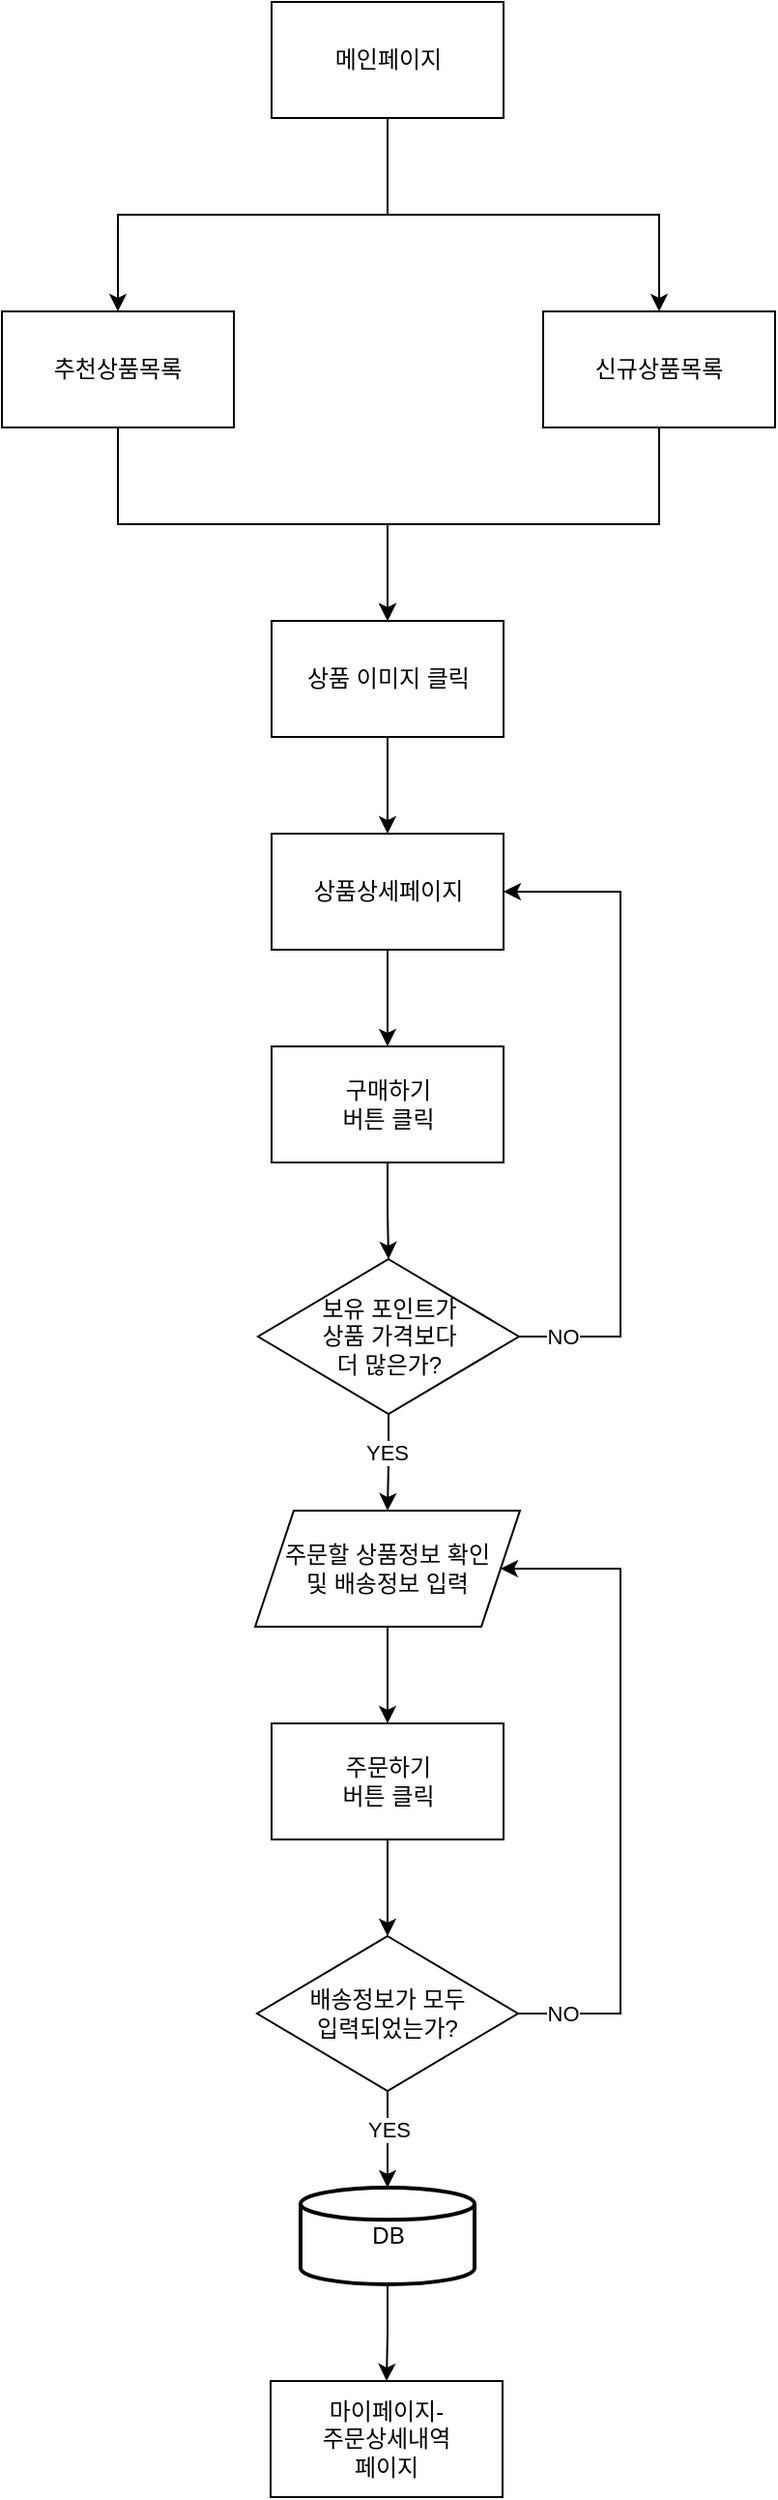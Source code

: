 <mxfile version="15.4.3" type="device" pages="5"><diagram id="n07HfxiVZonb6Hi8K1xk" name="메인페이지 흐름도"><mxGraphModel dx="1038" dy="-590" grid="1" gridSize="10" guides="1" tooltips="1" connect="1" arrows="1" fold="1" page="1" pageScale="1" pageWidth="827" pageHeight="1169" math="0" shadow="0"><root><mxCell id="TP2ZLGTtvxmoKGVxQwkP-0"/><mxCell id="TP2ZLGTtvxmoKGVxQwkP-1" parent="TP2ZLGTtvxmoKGVxQwkP-0"/><mxCell id="Tyo2MYrUtF4GtY7-6Zxg-0" value="" style="edgeStyle=orthogonalEdgeStyle;rounded=0;orthogonalLoop=1;jettySize=auto;html=1;exitX=0.5;exitY=1;exitDx=0;exitDy=0;" edge="1" parent="TP2ZLGTtvxmoKGVxQwkP-1" source="Tyo2MYrUtF4GtY7-6Zxg-2" target="Tyo2MYrUtF4GtY7-6Zxg-4"><mxGeometry relative="1" as="geometry"/></mxCell><mxCell id="Tyo2MYrUtF4GtY7-6Zxg-1" style="edgeStyle=orthogonalEdgeStyle;rounded=0;orthogonalLoop=1;jettySize=auto;html=1;entryX=0.5;entryY=0;entryDx=0;entryDy=0;exitX=0.5;exitY=1;exitDx=0;exitDy=0;" edge="1" parent="TP2ZLGTtvxmoKGVxQwkP-1" source="Tyo2MYrUtF4GtY7-6Zxg-2" target="Tyo2MYrUtF4GtY7-6Zxg-6"><mxGeometry relative="1" as="geometry"/></mxCell><mxCell id="Tyo2MYrUtF4GtY7-6Zxg-2" value="메인페이지" style="rounded=0;whiteSpace=wrap;html=1;" vertex="1" parent="TP2ZLGTtvxmoKGVxQwkP-1"><mxGeometry x="353.5" y="1420" width="120" height="60" as="geometry"/></mxCell><mxCell id="Tyo2MYrUtF4GtY7-6Zxg-3" style="edgeStyle=orthogonalEdgeStyle;rounded=0;orthogonalLoop=1;jettySize=auto;html=1;exitX=0.5;exitY=1;exitDx=0;exitDy=0;" edge="1" parent="TP2ZLGTtvxmoKGVxQwkP-1" source="Tyo2MYrUtF4GtY7-6Zxg-4" target="Tyo2MYrUtF4GtY7-6Zxg-8"><mxGeometry relative="1" as="geometry"/></mxCell><mxCell id="Tyo2MYrUtF4GtY7-6Zxg-4" value="추천상품목록" style="rounded=0;whiteSpace=wrap;html=1;" vertex="1" parent="TP2ZLGTtvxmoKGVxQwkP-1"><mxGeometry x="214" y="1580" width="120" height="60" as="geometry"/></mxCell><mxCell id="Tyo2MYrUtF4GtY7-6Zxg-5" style="edgeStyle=orthogonalEdgeStyle;rounded=0;orthogonalLoop=1;jettySize=auto;html=1;exitX=0.5;exitY=1;exitDx=0;exitDy=0;entryX=0.5;entryY=0;entryDx=0;entryDy=0;" edge="1" parent="TP2ZLGTtvxmoKGVxQwkP-1" source="Tyo2MYrUtF4GtY7-6Zxg-6" target="Tyo2MYrUtF4GtY7-6Zxg-8"><mxGeometry relative="1" as="geometry"/></mxCell><mxCell id="Tyo2MYrUtF4GtY7-6Zxg-6" value="신규상품목록" style="rounded=0;whiteSpace=wrap;html=1;" vertex="1" parent="TP2ZLGTtvxmoKGVxQwkP-1"><mxGeometry x="494" y="1580" width="120" height="60" as="geometry"/></mxCell><mxCell id="Tyo2MYrUtF4GtY7-6Zxg-7" value="" style="edgeStyle=orthogonalEdgeStyle;rounded=0;orthogonalLoop=1;jettySize=auto;html=1;entryX=0.5;entryY=0;entryDx=0;entryDy=0;" edge="1" parent="TP2ZLGTtvxmoKGVxQwkP-1" source="Tyo2MYrUtF4GtY7-6Zxg-8" target="Tyo2MYrUtF4GtY7-6Zxg-10"><mxGeometry relative="1" as="geometry"/></mxCell><mxCell id="Tyo2MYrUtF4GtY7-6Zxg-8" value="상품 이미지 클릭" style="rounded=0;whiteSpace=wrap;html=1;" vertex="1" parent="TP2ZLGTtvxmoKGVxQwkP-1"><mxGeometry x="353.5" y="1740" width="120" height="60" as="geometry"/></mxCell><mxCell id="Tyo2MYrUtF4GtY7-6Zxg-9" value="" style="edgeStyle=orthogonalEdgeStyle;rounded=0;orthogonalLoop=1;jettySize=auto;html=1;" edge="1" parent="TP2ZLGTtvxmoKGVxQwkP-1" source="Tyo2MYrUtF4GtY7-6Zxg-10" target="Tyo2MYrUtF4GtY7-6Zxg-12"><mxGeometry relative="1" as="geometry"/></mxCell><mxCell id="Tyo2MYrUtF4GtY7-6Zxg-10" value="상품상세페이지" style="rounded=0;whiteSpace=wrap;html=1;" vertex="1" parent="TP2ZLGTtvxmoKGVxQwkP-1"><mxGeometry x="353.5" y="1850" width="120" height="60" as="geometry"/></mxCell><mxCell id="Tyo2MYrUtF4GtY7-6Zxg-11" value="" style="edgeStyle=orthogonalEdgeStyle;rounded=0;orthogonalLoop=1;jettySize=auto;html=1;entryX=0.5;entryY=0;entryDx=0;entryDy=0;" edge="1" parent="TP2ZLGTtvxmoKGVxQwkP-1" source="Tyo2MYrUtF4GtY7-6Zxg-12" target="Tyo2MYrUtF4GtY7-6Zxg-20"><mxGeometry relative="1" as="geometry"/></mxCell><mxCell id="Tyo2MYrUtF4GtY7-6Zxg-12" value="구매하기&lt;br&gt;버튼 클릭" style="rounded=0;whiteSpace=wrap;html=1;" vertex="1" parent="TP2ZLGTtvxmoKGVxQwkP-1"><mxGeometry x="353.5" y="1960" width="120" height="60" as="geometry"/></mxCell><mxCell id="Tyo2MYrUtF4GtY7-6Zxg-13" value="" style="edgeStyle=orthogonalEdgeStyle;rounded=0;orthogonalLoop=1;jettySize=auto;html=1;entryX=0.5;entryY=0;entryDx=0;entryDy=0;" edge="1" parent="TP2ZLGTtvxmoKGVxQwkP-1" source="Tyo2MYrUtF4GtY7-6Zxg-14" target="Tyo2MYrUtF4GtY7-6Zxg-22"><mxGeometry relative="1" as="geometry"><mxPoint x="413.5" y="2310" as="targetPoint"/></mxGeometry></mxCell><mxCell id="Tyo2MYrUtF4GtY7-6Zxg-14" value="주문할 상품정보 확인&lt;br&gt;및 배송정보 입력" style="shape=parallelogram;perimeter=parallelogramPerimeter;whiteSpace=wrap;html=1;fixedSize=1;rounded=0;" vertex="1" parent="TP2ZLGTtvxmoKGVxQwkP-1"><mxGeometry x="345" y="2200" width="137" height="60" as="geometry"/></mxCell><mxCell id="Tyo2MYrUtF4GtY7-6Zxg-15" value="NO" style="edgeStyle=orthogonalEdgeStyle;rounded=0;orthogonalLoop=1;jettySize=auto;html=1;exitX=1;exitY=0.5;exitDx=0;exitDy=0;entryX=1;entryY=0.5;entryDx=0;entryDy=0;" edge="1" parent="TP2ZLGTtvxmoKGVxQwkP-1" source="Tyo2MYrUtF4GtY7-6Zxg-17" target="Tyo2MYrUtF4GtY7-6Zxg-14"><mxGeometry x="-0.867" relative="1" as="geometry"><Array as="points"><mxPoint x="534" y="2460"/><mxPoint x="534" y="2230"/></Array><mxPoint as="offset"/></mxGeometry></mxCell><mxCell id="Tyo2MYrUtF4GtY7-6Zxg-16" value="YES" style="edgeStyle=orthogonalEdgeStyle;rounded=0;orthogonalLoop=1;jettySize=auto;html=1;entryX=0.5;entryY=0;entryDx=0;entryDy=0;entryPerimeter=0;" edge="1" parent="TP2ZLGTtvxmoKGVxQwkP-1" source="Tyo2MYrUtF4GtY7-6Zxg-17" target="Tyo2MYrUtF4GtY7-6Zxg-25"><mxGeometry x="-0.2" relative="1" as="geometry"><mxPoint as="offset"/></mxGeometry></mxCell><mxCell id="Tyo2MYrUtF4GtY7-6Zxg-17" value="배송정보가 모두&lt;br&gt;입력되었는가?" style="rhombus;whiteSpace=wrap;html=1;" vertex="1" parent="TP2ZLGTtvxmoKGVxQwkP-1"><mxGeometry x="346" y="2420" width="135" height="80" as="geometry"/></mxCell><mxCell id="Tyo2MYrUtF4GtY7-6Zxg-18" value="NO" style="edgeStyle=orthogonalEdgeStyle;rounded=0;orthogonalLoop=1;jettySize=auto;html=1;exitX=1;exitY=0.5;exitDx=0;exitDy=0;entryX=1;entryY=0.5;entryDx=0;entryDy=0;" edge="1" parent="TP2ZLGTtvxmoKGVxQwkP-1" source="Tyo2MYrUtF4GtY7-6Zxg-20" target="Tyo2MYrUtF4GtY7-6Zxg-10"><mxGeometry x="-0.869" relative="1" as="geometry"><Array as="points"><mxPoint x="534" y="2110"/><mxPoint x="534" y="1880"/></Array><mxPoint as="offset"/></mxGeometry></mxCell><mxCell id="Tyo2MYrUtF4GtY7-6Zxg-19" value="YES" style="edgeStyle=orthogonalEdgeStyle;rounded=0;orthogonalLoop=1;jettySize=auto;html=1;entryX=0.5;entryY=0;entryDx=0;entryDy=0;" edge="1" parent="TP2ZLGTtvxmoKGVxQwkP-1" source="Tyo2MYrUtF4GtY7-6Zxg-20" target="Tyo2MYrUtF4GtY7-6Zxg-14"><mxGeometry x="-0.208" y="-1" relative="1" as="geometry"><mxPoint as="offset"/></mxGeometry></mxCell><mxCell id="Tyo2MYrUtF4GtY7-6Zxg-20" value="보유 포인트가&lt;br&gt;상품 가격보다&lt;br&gt;더 많은가?" style="rhombus;whiteSpace=wrap;html=1;" vertex="1" parent="TP2ZLGTtvxmoKGVxQwkP-1"><mxGeometry x="346.5" y="2070" width="135" height="80" as="geometry"/></mxCell><mxCell id="Tyo2MYrUtF4GtY7-6Zxg-21" value="" style="edgeStyle=orthogonalEdgeStyle;rounded=0;orthogonalLoop=1;jettySize=auto;html=1;entryX=0.5;entryY=0;entryDx=0;entryDy=0;" edge="1" parent="TP2ZLGTtvxmoKGVxQwkP-1" source="Tyo2MYrUtF4GtY7-6Zxg-22" target="Tyo2MYrUtF4GtY7-6Zxg-17"><mxGeometry relative="1" as="geometry"/></mxCell><mxCell id="Tyo2MYrUtF4GtY7-6Zxg-22" value="주문하기&lt;br&gt;버튼 클릭" style="rounded=0;whiteSpace=wrap;html=1;" vertex="1" parent="TP2ZLGTtvxmoKGVxQwkP-1"><mxGeometry x="353.5" y="2310" width="120" height="60" as="geometry"/></mxCell><mxCell id="Tyo2MYrUtF4GtY7-6Zxg-23" value="마이페이지-&lt;br&gt;주문상세내역&lt;br&gt;페이지" style="rounded=0;whiteSpace=wrap;html=1;" vertex="1" parent="TP2ZLGTtvxmoKGVxQwkP-1"><mxGeometry x="353" y="2650" width="120" height="60" as="geometry"/></mxCell><mxCell id="Tyo2MYrUtF4GtY7-6Zxg-24" value="" style="edgeStyle=orthogonalEdgeStyle;rounded=0;orthogonalLoop=1;jettySize=auto;html=1;entryX=0.5;entryY=0;entryDx=0;entryDy=0;" edge="1" parent="TP2ZLGTtvxmoKGVxQwkP-1" source="Tyo2MYrUtF4GtY7-6Zxg-25" target="Tyo2MYrUtF4GtY7-6Zxg-23"><mxGeometry relative="1" as="geometry"/></mxCell><mxCell id="Tyo2MYrUtF4GtY7-6Zxg-25" value="DB" style="strokeWidth=2;html=1;shape=mxgraph.flowchart.database;whiteSpace=wrap;" vertex="1" parent="TP2ZLGTtvxmoKGVxQwkP-1"><mxGeometry x="368.5" y="2550" width="90" height="50" as="geometry"/></mxCell></root></mxGraphModel></diagram><diagram id="TTA8TDrYJ1U5BsOlYbnw" name="상품관리 흐름도"><mxGraphModel dx="1483" dy="827" grid="1" gridSize="10" guides="1" tooltips="1" connect="1" arrows="1" fold="1" page="1" pageScale="1" pageWidth="827" pageHeight="1169" math="0" shadow="1"><root><mxCell id="7tuL1fBCjmd9ZzhDSanN-0"/><mxCell id="7tuL1fBCjmd9ZzhDSanN-1" parent="7tuL1fBCjmd9ZzhDSanN-0"/><mxCell id="myPetzFma4-c-YO7rmfX-1" value="" style="edgeStyle=orthogonalEdgeStyle;rounded=0;orthogonalLoop=1;jettySize=auto;html=1;exitX=0.5;exitY=1;exitDx=0;exitDy=0;entryX=0.5;entryY=0;entryDx=0;entryDy=0;" edge="1" parent="7tuL1fBCjmd9ZzhDSanN-1"><mxGeometry relative="1" as="geometry"><mxPoint x="392.5" y="338" as="sourcePoint"/><mxPoint x="87.5" y="413" as="targetPoint"/></mxGeometry></mxCell><mxCell id="myPetzFma4-c-YO7rmfX-4" value="" style="edgeStyle=orthogonalEdgeStyle;rounded=0;orthogonalLoop=1;jettySize=auto;html=1;exitX=0.5;exitY=1;exitDx=0;exitDy=0;entryX=0.5;entryY=0;entryDx=0;entryDy=0;" edge="1" parent="7tuL1fBCjmd9ZzhDSanN-1" source="myPetzFma4-c-YO7rmfX-16" target="myPetzFma4-c-YO7rmfX-18"><mxGeometry relative="1" as="geometry"><mxPoint x="392.5" y="290" as="sourcePoint"/><mxPoint x="392.5" y="360" as="targetPoint"/></mxGeometry></mxCell><mxCell id="myPetzFma4-c-YO7rmfX-6" value="" style="edgeStyle=orthogonalEdgeStyle;rounded=0;orthogonalLoop=1;jettySize=auto;html=1;exitX=0.5;exitY=1;exitDx=0;exitDy=0;entryX=0.5;entryY=0;entryDx=0;entryDy=0;" edge="1" parent="7tuL1fBCjmd9ZzhDSanN-1"><mxGeometry relative="1" as="geometry"><mxPoint x="392.5" y="298" as="sourcePoint"/><mxPoint x="960" y="388" as="targetPoint"/><Array as="points"><mxPoint x="393" y="338"/><mxPoint x="960" y="338"/></Array></mxGeometry></mxCell><mxCell id="myPetzFma4-c-YO7rmfX-11" value="" style="edgeStyle=orthogonalEdgeStyle;rounded=0;orthogonalLoop=1;jettySize=auto;html=1;exitX=0.5;exitY=1;exitDx=0;exitDy=0;entryX=0.5;entryY=0;entryDx=0;entryDy=0;entryPerimeter=0;" edge="1" parent="7tuL1fBCjmd9ZzhDSanN-1" source="myPetzFma4-c-YO7rmfX-19" target="myPetzFma4-c-YO7rmfX-35"><mxGeometry relative="1" as="geometry"><mxPoint x="87.5" y="425" as="sourcePoint"/><mxPoint x="87.5" y="465" as="targetPoint"/><Array as="points"><mxPoint x="87.5" y="475"/><mxPoint x="87.5" y="475"/></Array></mxGeometry></mxCell><mxCell id="myPetzFma4-c-YO7rmfX-9" value="" style="edgeStyle=orthogonalEdgeStyle;rounded=0;orthogonalLoop=1;jettySize=auto;html=1;exitX=0.5;exitY=1;exitDx=0;exitDy=0;entryX=0.5;entryY=0;entryDx=0;entryDy=0;entryPerimeter=0;" edge="1" parent="7tuL1fBCjmd9ZzhDSanN-1" source="myPetzFma4-c-YO7rmfX-15" target="myPetzFma4-c-YO7rmfX-24"><mxGeometry relative="1" as="geometry"><mxPoint x="392.5" y="60" as="sourcePoint"/><mxPoint x="392.5" y="130" as="targetPoint"/></mxGeometry></mxCell><mxCell id="myPetzFma4-c-YO7rmfX-15" value="&lt;span&gt;상품관리버튼&lt;/span&gt;" style="rounded=0;whiteSpace=wrap;html=1;" vertex="1" parent="7tuL1fBCjmd9ZzhDSanN-1"><mxGeometry x="332.5" y="10" width="120" height="60" as="geometry"/></mxCell><mxCell id="myPetzFma4-c-YO7rmfX-16" value="상품목록조회" style="rounded=0;whiteSpace=wrap;html=1;" vertex="1" parent="7tuL1fBCjmd9ZzhDSanN-1"><mxGeometry x="332.5" y="240" width="120" height="60" as="geometry"/></mxCell><mxCell id="myPetzFma4-c-YO7rmfX-61" style="edgeStyle=orthogonalEdgeStyle;rounded=0;orthogonalLoop=1;jettySize=auto;html=1;exitX=0.5;exitY=1;exitDx=0;exitDy=0;entryX=0.5;entryY=0;entryDx=0;entryDy=0;" edge="1" parent="7tuL1fBCjmd9ZzhDSanN-1" source="myPetzFma4-c-YO7rmfX-17" target="myPetzFma4-c-YO7rmfX-31"><mxGeometry relative="1" as="geometry"><mxPoint x="847.5" y="480" as="sourcePoint"/></mxGeometry></mxCell><mxCell id="myPetzFma4-c-YO7rmfX-63" style="edgeStyle=orthogonalEdgeStyle;rounded=0;orthogonalLoop=1;jettySize=auto;html=1;exitX=0.5;exitY=1;exitDx=0;exitDy=0;entryX=0.5;entryY=0;entryDx=0;entryDy=0;" edge="1" parent="7tuL1fBCjmd9ZzhDSanN-1" source="myPetzFma4-c-YO7rmfX-17" target="myPetzFma4-c-YO7rmfX-62"><mxGeometry relative="1" as="geometry"><mxPoint x="847.5" y="480" as="sourcePoint"/></mxGeometry></mxCell><mxCell id="myPetzFma4-c-YO7rmfX-64" style="edgeStyle=orthogonalEdgeStyle;rounded=0;orthogonalLoop=1;jettySize=auto;html=1;entryX=0.5;entryY=0;entryDx=0;entryDy=0;" edge="1" parent="7tuL1fBCjmd9ZzhDSanN-1" source="myPetzFma4-c-YO7rmfX-17" target="myPetzFma4-c-YO7rmfX-59"><mxGeometry relative="1" as="geometry"/></mxCell><mxCell id="myPetzFma4-c-YO7rmfX-17" value="상품 체크박스 선택" style="rounded=0;whiteSpace=wrap;html=1;" vertex="1" parent="7tuL1fBCjmd9ZzhDSanN-1"><mxGeometry x="900" y="390" width="120" height="60" as="geometry"/></mxCell><mxCell id="myPetzFma4-c-YO7rmfX-28" value="" style="edgeStyle=orthogonalEdgeStyle;rounded=0;orthogonalLoop=1;jettySize=auto;html=1;" edge="1" parent="7tuL1fBCjmd9ZzhDSanN-1" source="myPetzFma4-c-YO7rmfX-18" target="myPetzFma4-c-YO7rmfX-27"><mxGeometry relative="1" as="geometry"/></mxCell><mxCell id="myPetzFma4-c-YO7rmfX-18" value="상품 등록&lt;br&gt;버튼 클릭" style="rounded=0;whiteSpace=wrap;html=1;" vertex="1" parent="7tuL1fBCjmd9ZzhDSanN-1"><mxGeometry x="332" y="375" width="120" height="60" as="geometry"/></mxCell><mxCell id="myPetzFma4-c-YO7rmfX-19" value="상품 이름 클릭" style="rounded=0;whiteSpace=wrap;html=1;" vertex="1" parent="7tuL1fBCjmd9ZzhDSanN-1"><mxGeometry x="27.5" y="375" width="120" height="60" as="geometry"/></mxCell><mxCell id="myPetzFma4-c-YO7rmfX-23" value="" style="edgeStyle=orthogonalEdgeStyle;rounded=0;orthogonalLoop=1;jettySize=auto;html=1;entryX=0.5;entryY=0;entryDx=0;entryDy=0;" edge="1" parent="7tuL1fBCjmd9ZzhDSanN-1" source="myPetzFma4-c-YO7rmfX-20" target="myPetzFma4-c-YO7rmfX-96"><mxGeometry relative="1" as="geometry"><mxPoint x="87.5" y="675" as="targetPoint"/></mxGeometry></mxCell><mxCell id="myPetzFma4-c-YO7rmfX-20" value="상품수정페이지" style="rounded=0;whiteSpace=wrap;html=1;" vertex="1" parent="7tuL1fBCjmd9ZzhDSanN-1"><mxGeometry x="27.5" y="575" width="120" height="60" as="geometry"/></mxCell><mxCell id="myPetzFma4-c-YO7rmfX-52" value="YES" style="edgeStyle=orthogonalEdgeStyle;rounded=0;orthogonalLoop=1;jettySize=auto;html=1;entryX=0.5;entryY=0;entryDx=0;entryDy=0;exitX=0.5;exitY=1;exitDx=0;exitDy=0;" edge="1" parent="7tuL1fBCjmd9ZzhDSanN-1" source="myPetzFma4-c-YO7rmfX-96" target="myPetzFma4-c-YO7rmfX-51"><mxGeometry relative="1" as="geometry"><mxPoint x="87.5" y="735" as="sourcePoint"/></mxGeometry></mxCell><mxCell id="myPetzFma4-c-YO7rmfX-26" style="edgeStyle=orthogonalEdgeStyle;rounded=0;orthogonalLoop=1;jettySize=auto;html=1;exitX=0.5;exitY=1;exitDx=0;exitDy=0;exitPerimeter=0;entryX=0.5;entryY=0;entryDx=0;entryDy=0;" edge="1" parent="7tuL1fBCjmd9ZzhDSanN-1" source="myPetzFma4-c-YO7rmfX-24" target="myPetzFma4-c-YO7rmfX-16"><mxGeometry relative="1" as="geometry"/></mxCell><mxCell id="myPetzFma4-c-YO7rmfX-24" value="DB" style="strokeWidth=2;html=1;shape=mxgraph.flowchart.database;whiteSpace=wrap;" vertex="1" parent="7tuL1fBCjmd9ZzhDSanN-1"><mxGeometry x="347.5" y="130" width="90" height="50" as="geometry"/></mxCell><mxCell id="myPetzFma4-c-YO7rmfX-30" value="" style="edgeStyle=orthogonalEdgeStyle;rounded=0;orthogonalLoop=1;jettySize=auto;html=1;" edge="1" parent="7tuL1fBCjmd9ZzhDSanN-1" source="myPetzFma4-c-YO7rmfX-27" target="myPetzFma4-c-YO7rmfX-29"><mxGeometry relative="1" as="geometry"/></mxCell><mxCell id="myPetzFma4-c-YO7rmfX-27" value="상품등록페이지" style="rounded=0;whiteSpace=wrap;html=1;" vertex="1" parent="7tuL1fBCjmd9ZzhDSanN-1"><mxGeometry x="332.5" y="475" width="120" height="60" as="geometry"/></mxCell><mxCell id="myPetzFma4-c-YO7rmfX-40" value="" style="edgeStyle=orthogonalEdgeStyle;rounded=0;orthogonalLoop=1;jettySize=auto;html=1;entryX=0.5;entryY=0;entryDx=0;entryDy=0;" edge="1" parent="7tuL1fBCjmd9ZzhDSanN-1" source="myPetzFma4-c-YO7rmfX-29" target="myPetzFma4-c-YO7rmfX-38"><mxGeometry relative="1" as="geometry"/></mxCell><mxCell id="myPetzFma4-c-YO7rmfX-29" value="등록할 상품&lt;br&gt;정보 입력" style="shape=parallelogram;perimeter=parallelogramPerimeter;whiteSpace=wrap;html=1;fixedSize=1;rounded=0;" vertex="1" parent="7tuL1fBCjmd9ZzhDSanN-1"><mxGeometry x="322.5" y="575" width="140" height="60" as="geometry"/></mxCell><mxCell id="myPetzFma4-c-YO7rmfX-34" value="" style="edgeStyle=orthogonalEdgeStyle;rounded=0;orthogonalLoop=1;jettySize=auto;html=1;" edge="1" parent="7tuL1fBCjmd9ZzhDSanN-1" source="myPetzFma4-c-YO7rmfX-31" target="myPetzFma4-c-YO7rmfX-33"><mxGeometry relative="1" as="geometry"/></mxCell><mxCell id="myPetzFma4-c-YO7rmfX-31" value="상품 삭제 버튼 클릭" style="rounded=0;whiteSpace=wrap;html=1;" vertex="1" parent="7tuL1fBCjmd9ZzhDSanN-1"><mxGeometry x="638.5" y="520" width="120" height="60" as="geometry"/></mxCell><mxCell id="myPetzFma4-c-YO7rmfX-47" value="" style="edgeStyle=orthogonalEdgeStyle;rounded=0;orthogonalLoop=1;jettySize=auto;html=1;entryX=0.5;entryY=0;entryDx=0;entryDy=0;" edge="1" parent="7tuL1fBCjmd9ZzhDSanN-1" source="myPetzFma4-c-YO7rmfX-33" target="myPetzFma4-c-YO7rmfX-46"><mxGeometry relative="1" as="geometry"/></mxCell><mxCell id="myPetzFma4-c-YO7rmfX-33" value="상품 삭제&lt;br&gt;확인 페이지" style="rounded=0;whiteSpace=wrap;html=1;" vertex="1" parent="7tuL1fBCjmd9ZzhDSanN-1"><mxGeometry x="638.5" y="620" width="120" height="60" as="geometry"/></mxCell><mxCell id="myPetzFma4-c-YO7rmfX-36" value="" style="edgeStyle=orthogonalEdgeStyle;rounded=0;orthogonalLoop=1;jettySize=auto;html=1;entryX=0.5;entryY=0;entryDx=0;entryDy=0;exitX=0.5;exitY=1;exitDx=0;exitDy=0;exitPerimeter=0;" edge="1" parent="7tuL1fBCjmd9ZzhDSanN-1" source="myPetzFma4-c-YO7rmfX-35" target="myPetzFma4-c-YO7rmfX-20"><mxGeometry relative="1" as="geometry"><mxPoint x="87.5" y="570" as="targetPoint"/><Array as="points"/></mxGeometry></mxCell><mxCell id="myPetzFma4-c-YO7rmfX-35" value="DB" style="strokeWidth=2;html=1;shape=mxgraph.flowchart.database;whiteSpace=wrap;" vertex="1" parent="7tuL1fBCjmd9ZzhDSanN-1"><mxGeometry x="42.5" y="480" width="90" height="50" as="geometry"/></mxCell><mxCell id="myPetzFma4-c-YO7rmfX-39" value="NO" style="edgeStyle=orthogonalEdgeStyle;rounded=0;orthogonalLoop=1;jettySize=auto;html=1;entryX=1;entryY=0.5;entryDx=0;entryDy=0;exitX=1;exitY=0.5;exitDx=0;exitDy=0;" edge="1" parent="7tuL1fBCjmd9ZzhDSanN-1" source="myPetzFma4-c-YO7rmfX-38" target="myPetzFma4-c-YO7rmfX-27"><mxGeometry x="-0.873" relative="1" as="geometry"><Array as="points"><mxPoint x="510" y="705"/><mxPoint x="510" y="505"/></Array><mxPoint as="offset"/></mxGeometry></mxCell><mxCell id="myPetzFma4-c-YO7rmfX-42" value="YES" style="edgeStyle=orthogonalEdgeStyle;rounded=0;orthogonalLoop=1;jettySize=auto;html=1;entryX=0.5;entryY=0;entryDx=0;entryDy=0;" edge="1" parent="7tuL1fBCjmd9ZzhDSanN-1" source="myPetzFma4-c-YO7rmfX-38" target="myPetzFma4-c-YO7rmfX-41"><mxGeometry x="-0.143" relative="1" as="geometry"><Array as="points"><mxPoint x="392.5" y="760"/><mxPoint x="392.5" y="760"/></Array><mxPoint as="offset"/></mxGeometry></mxCell><mxCell id="myPetzFma4-c-YO7rmfX-38" value="등록해야할 내용을&lt;br&gt;전부 입력 했는가?" style="rhombus;whiteSpace=wrap;html=1;" vertex="1" parent="7tuL1fBCjmd9ZzhDSanN-1"><mxGeometry x="324.5" y="665" width="135" height="80" as="geometry"/></mxCell><mxCell id="myPetzFma4-c-YO7rmfX-43" value="NO" style="edgeStyle=orthogonalEdgeStyle;rounded=0;orthogonalLoop=1;jettySize=auto;html=1;exitX=1;exitY=0.5;exitDx=0;exitDy=0;entryX=1;entryY=0.5;entryDx=0;entryDy=0;" edge="1" parent="7tuL1fBCjmd9ZzhDSanN-1" source="myPetzFma4-c-YO7rmfX-41" target="myPetzFma4-c-YO7rmfX-27"><mxGeometry x="-0.909" relative="1" as="geometry"><Array as="points"><mxPoint x="510" y="820"/><mxPoint x="510" y="505"/></Array><mxPoint as="offset"/></mxGeometry></mxCell><mxCell id="myPetzFma4-c-YO7rmfX-45" value="YES" style="edgeStyle=orthogonalEdgeStyle;rounded=0;orthogonalLoop=1;jettySize=auto;html=1;entryX=0.5;entryY=0;entryDx=0;entryDy=0;entryPerimeter=0;" edge="1" parent="7tuL1fBCjmd9ZzhDSanN-1" source="myPetzFma4-c-YO7rmfX-41" target="myPetzFma4-c-YO7rmfX-44"><mxGeometry x="-0.385" relative="1" as="geometry"><Array as="points"><mxPoint x="392" y="890"/><mxPoint x="392" y="890"/></Array><mxPoint as="offset"/></mxGeometry></mxCell><mxCell id="myPetzFma4-c-YO7rmfX-41" value="이미지가 1개 이상&lt;br&gt;첨부 되었는가?" style="rhombus;whiteSpace=wrap;html=1;" vertex="1" parent="7tuL1fBCjmd9ZzhDSanN-1"><mxGeometry x="324.5" y="780" width="135" height="80" as="geometry"/></mxCell><mxCell id="myPetzFma4-c-YO7rmfX-44" value="DB" style="strokeWidth=2;html=1;shape=mxgraph.flowchart.database;whiteSpace=wrap;" vertex="1" parent="7tuL1fBCjmd9ZzhDSanN-1"><mxGeometry x="347" y="925" width="90" height="50" as="geometry"/></mxCell><mxCell id="myPetzFma4-c-YO7rmfX-48" value="NO" style="edgeStyle=orthogonalEdgeStyle;rounded=0;orthogonalLoop=1;jettySize=auto;html=1;exitX=1;exitY=0.5;exitDx=0;exitDy=0;entryX=1;entryY=0.5;entryDx=0;entryDy=0;" edge="1" parent="7tuL1fBCjmd9ZzhDSanN-1" source="myPetzFma4-c-YO7rmfX-46" target="myPetzFma4-c-YO7rmfX-16"><mxGeometry x="-0.946" relative="1" as="geometry"><Array as="points"><mxPoint x="820" y="759"/><mxPoint x="820" y="270"/></Array><mxPoint as="offset"/></mxGeometry></mxCell><mxCell id="myPetzFma4-c-YO7rmfX-97" value="YES" style="edgeStyle=orthogonalEdgeStyle;rounded=0;orthogonalLoop=1;jettySize=auto;html=1;exitX=0.5;exitY=1;exitDx=0;exitDy=0;entryX=0.5;entryY=0;entryDx=0;entryDy=0;entryPerimeter=0;" edge="1" parent="7tuL1fBCjmd9ZzhDSanN-1" source="myPetzFma4-c-YO7rmfX-46" target="myPetzFma4-c-YO7rmfX-49"><mxGeometry x="-0.885" relative="1" as="geometry"><mxPoint as="offset"/></mxGeometry></mxCell><mxCell id="myPetzFma4-c-YO7rmfX-46" value="상품 삭제를&lt;br&gt;할 것인가?" style="rhombus;whiteSpace=wrap;html=1;" vertex="1" parent="7tuL1fBCjmd9ZzhDSanN-1"><mxGeometry x="631.25" y="719" width="135" height="80" as="geometry"/></mxCell><mxCell id="myPetzFma4-c-YO7rmfX-49" value="DB" style="strokeWidth=2;html=1;shape=mxgraph.flowchart.database;whiteSpace=wrap;" vertex="1" parent="7tuL1fBCjmd9ZzhDSanN-1"><mxGeometry x="917.25" y="900" width="90" height="50" as="geometry"/></mxCell><mxCell id="myPetzFma4-c-YO7rmfX-54" value="YES" style="edgeStyle=orthogonalEdgeStyle;rounded=0;orthogonalLoop=1;jettySize=auto;html=1;exitX=0.5;exitY=1;exitDx=0;exitDy=0;entryX=0.5;entryY=0;entryDx=0;entryDy=0;" edge="1" parent="7tuL1fBCjmd9ZzhDSanN-1" source="myPetzFma4-c-YO7rmfX-51" target="myPetzFma4-c-YO7rmfX-53"><mxGeometry x="-0.2" relative="1" as="geometry"><mxPoint as="offset"/></mxGeometry></mxCell><mxCell id="myPetzFma4-c-YO7rmfX-55" value="NO" style="edgeStyle=orthogonalEdgeStyle;rounded=0;orthogonalLoop=1;jettySize=auto;html=1;exitX=1;exitY=0.5;exitDx=0;exitDy=0;entryX=1;entryY=0.5;entryDx=0;entryDy=0;" edge="1" parent="7tuL1fBCjmd9ZzhDSanN-1" source="myPetzFma4-c-YO7rmfX-51" target="myPetzFma4-c-YO7rmfX-20"><mxGeometry x="-0.854" relative="1" as="geometry"><Array as="points"><mxPoint x="210" y="820"/><mxPoint x="210" y="605"/></Array><mxPoint as="offset"/></mxGeometry></mxCell><mxCell id="myPetzFma4-c-YO7rmfX-51" value="등록해야할 내용을&lt;br&gt;전부 입력 했는가?" style="rhombus;whiteSpace=wrap;html=1;" vertex="1" parent="7tuL1fBCjmd9ZzhDSanN-1"><mxGeometry x="20" y="780" width="135" height="80" as="geometry"/></mxCell><mxCell id="myPetzFma4-c-YO7rmfX-56" value="NO" style="edgeStyle=orthogonalEdgeStyle;rounded=0;orthogonalLoop=1;jettySize=auto;html=1;exitX=1;exitY=0.5;exitDx=0;exitDy=0;entryX=1;entryY=0.5;entryDx=0;entryDy=0;" edge="1" parent="7tuL1fBCjmd9ZzhDSanN-1" source="myPetzFma4-c-YO7rmfX-53" target="myPetzFma4-c-YO7rmfX-20"><mxGeometry x="-0.897" relative="1" as="geometry"><Array as="points"><mxPoint x="210" y="950"/><mxPoint x="210" y="605"/></Array><mxPoint as="offset"/></mxGeometry></mxCell><mxCell id="myPetzFma4-c-YO7rmfX-58" value="" style="edgeStyle=orthogonalEdgeStyle;rounded=0;orthogonalLoop=1;jettySize=auto;html=1;entryX=0.5;entryY=0;entryDx=0;entryDy=0;entryPerimeter=0;" edge="1" parent="7tuL1fBCjmd9ZzhDSanN-1" source="myPetzFma4-c-YO7rmfX-53" target="myPetzFma4-c-YO7rmfX-57"><mxGeometry relative="1" as="geometry"/></mxCell><mxCell id="myPetzFma4-c-YO7rmfX-53" value="이미지가 1개 이상&lt;br&gt;첨부 되었는가?" style="rhombus;whiteSpace=wrap;html=1;" vertex="1" parent="7tuL1fBCjmd9ZzhDSanN-1"><mxGeometry x="20" y="910" width="135" height="80" as="geometry"/></mxCell><mxCell id="myPetzFma4-c-YO7rmfX-57" value="DB" style="strokeWidth=2;html=1;shape=mxgraph.flowchart.database;whiteSpace=wrap;" vertex="1" parent="7tuL1fBCjmd9ZzhDSanN-1"><mxGeometry x="42.5" y="1040" width="90" height="50" as="geometry"/></mxCell><mxCell id="myPetzFma4-c-YO7rmfX-66" value="" style="edgeStyle=orthogonalEdgeStyle;rounded=0;orthogonalLoop=1;jettySize=auto;html=1;entryX=0.5;entryY=0;entryDx=0;entryDy=0;" edge="1" parent="7tuL1fBCjmd9ZzhDSanN-1" source="myPetzFma4-c-YO7rmfX-59" target="myPetzFma4-c-YO7rmfX-65"><mxGeometry relative="1" as="geometry"/></mxCell><mxCell id="myPetzFma4-c-YO7rmfX-59" value="추천 상품 등록&lt;br&gt;버튼 클릭" style="rounded=0;whiteSpace=wrap;html=1;" vertex="1" parent="7tuL1fBCjmd9ZzhDSanN-1"><mxGeometry x="900" y="525" width="120" height="60" as="geometry"/></mxCell><mxCell id="myPetzFma4-c-YO7rmfX-72" value="" style="edgeStyle=orthogonalEdgeStyle;rounded=0;orthogonalLoop=1;jettySize=auto;html=1;entryX=0.5;entryY=0;entryDx=0;entryDy=0;" edge="1" parent="7tuL1fBCjmd9ZzhDSanN-1" source="myPetzFma4-c-YO7rmfX-62" target="myPetzFma4-c-YO7rmfX-71"><mxGeometry relative="1" as="geometry"/></mxCell><mxCell id="myPetzFma4-c-YO7rmfX-62" value="추천 상품 취소&lt;br&gt;버튼 클릭" style="rounded=0;whiteSpace=wrap;html=1;" vertex="1" parent="7tuL1fBCjmd9ZzhDSanN-1"><mxGeometry x="1160" y="520" width="120" height="60" as="geometry"/></mxCell><mxCell id="myPetzFma4-c-YO7rmfX-68" style="edgeStyle=orthogonalEdgeStyle;rounded=0;orthogonalLoop=1;jettySize=auto;html=1;exitX=0.5;exitY=1;exitDx=0;exitDy=0;entryX=0.5;entryY=0;entryDx=0;entryDy=0;" edge="1" parent="7tuL1fBCjmd9ZzhDSanN-1" source="myPetzFma4-c-YO7rmfX-65" target="myPetzFma4-c-YO7rmfX-67"><mxGeometry relative="1" as="geometry"/></mxCell><mxCell id="myPetzFma4-c-YO7rmfX-65" value="추천 상품&lt;br&gt;등록 안내" style="rounded=0;whiteSpace=wrap;html=1;" vertex="1" parent="7tuL1fBCjmd9ZzhDSanN-1"><mxGeometry x="900" y="620" width="120" height="60" as="geometry"/></mxCell><mxCell id="myPetzFma4-c-YO7rmfX-79" value="NO" style="edgeStyle=orthogonalEdgeStyle;rounded=0;orthogonalLoop=1;jettySize=auto;html=1;exitX=1;exitY=0.5;exitDx=0;exitDy=0;entryX=1;entryY=0.5;entryDx=0;entryDy=0;" edge="1" parent="7tuL1fBCjmd9ZzhDSanN-1" source="myPetzFma4-c-YO7rmfX-67" target="myPetzFma4-c-YO7rmfX-16"><mxGeometry x="-0.961" relative="1" as="geometry"><Array as="points"><mxPoint x="1080" y="760"/><mxPoint x="1080" y="270"/></Array><mxPoint as="offset"/></mxGeometry></mxCell><mxCell id="myPetzFma4-c-YO7rmfX-100" value="YES" style="edgeStyle=orthogonalEdgeStyle;rounded=0;orthogonalLoop=1;jettySize=auto;html=1;entryX=0.5;entryY=0;entryDx=0;entryDy=0;entryPerimeter=0;" edge="1" parent="7tuL1fBCjmd9ZzhDSanN-1" source="myPetzFma4-c-YO7rmfX-67" target="myPetzFma4-c-YO7rmfX-49"><mxGeometry x="-0.584" relative="1" as="geometry"><mxPoint as="offset"/></mxGeometry></mxCell><mxCell id="myPetzFma4-c-YO7rmfX-67" value="추천 상품으로&lt;br&gt;등록할 것인가?" style="rhombus;whiteSpace=wrap;html=1;" vertex="1" parent="7tuL1fBCjmd9ZzhDSanN-1"><mxGeometry x="894.75" y="719" width="135" height="80" as="geometry"/></mxCell><mxCell id="myPetzFma4-c-YO7rmfX-74" style="edgeStyle=orthogonalEdgeStyle;rounded=0;orthogonalLoop=1;jettySize=auto;html=1;exitX=0.5;exitY=1;exitDx=0;exitDy=0;entryX=0.5;entryY=0;entryDx=0;entryDy=0;" edge="1" parent="7tuL1fBCjmd9ZzhDSanN-1" source="myPetzFma4-c-YO7rmfX-71" target="myPetzFma4-c-YO7rmfX-73"><mxGeometry relative="1" as="geometry"/></mxCell><mxCell id="myPetzFma4-c-YO7rmfX-71" value="추천 상품&lt;br&gt;취소 안내" style="rounded=0;whiteSpace=wrap;html=1;" vertex="1" parent="7tuL1fBCjmd9ZzhDSanN-1"><mxGeometry x="1160" y="620" width="120" height="60" as="geometry"/></mxCell><mxCell id="myPetzFma4-c-YO7rmfX-80" value="NO" style="edgeStyle=orthogonalEdgeStyle;rounded=0;orthogonalLoop=1;jettySize=auto;html=1;exitX=1;exitY=0.5;exitDx=0;exitDy=0;entryX=1;entryY=0.5;entryDx=0;entryDy=0;" edge="1" parent="7tuL1fBCjmd9ZzhDSanN-1" source="myPetzFma4-c-YO7rmfX-73" target="myPetzFma4-c-YO7rmfX-16"><mxGeometry x="-0.968" relative="1" as="geometry"><Array as="points"><mxPoint x="1340" y="759"/><mxPoint x="1340" y="270"/></Array><mxPoint as="offset"/></mxGeometry></mxCell><mxCell id="myPetzFma4-c-YO7rmfX-98" value="YES" style="edgeStyle=orthogonalEdgeStyle;rounded=0;orthogonalLoop=1;jettySize=auto;html=1;exitX=0.5;exitY=1;exitDx=0;exitDy=0;entryX=0.5;entryY=0;entryDx=0;entryDy=0;entryPerimeter=0;" edge="1" parent="7tuL1fBCjmd9ZzhDSanN-1" source="myPetzFma4-c-YO7rmfX-73" target="myPetzFma4-c-YO7rmfX-49"><mxGeometry x="-0.883" relative="1" as="geometry"><mxPoint as="offset"/></mxGeometry></mxCell><mxCell id="myPetzFma4-c-YO7rmfX-73" value="추천 상품을&lt;br&gt;취소할 것인가?" style="rhombus;whiteSpace=wrap;html=1;" vertex="1" parent="7tuL1fBCjmd9ZzhDSanN-1"><mxGeometry x="1153.75" y="719" width="135" height="80" as="geometry"/></mxCell><mxCell id="myPetzFma4-c-YO7rmfX-78" style="edgeStyle=orthogonalEdgeStyle;rounded=0;orthogonalLoop=1;jettySize=auto;html=1;exitX=1;exitY=0.5;exitDx=0;exitDy=0;entryX=0;entryY=0.5;entryDx=0;entryDy=0;" edge="1" parent="7tuL1fBCjmd9ZzhDSanN-1" source="myPetzFma4-c-YO7rmfX-77" target="myPetzFma4-c-YO7rmfX-15"><mxGeometry relative="1" as="geometry"/></mxCell><mxCell id="myPetzFma4-c-YO7rmfX-77" value="관리자 로그인" style="rounded=1;whiteSpace=wrap;html=1;" vertex="1" parent="7tuL1fBCjmd9ZzhDSanN-1"><mxGeometry x="120" y="10" width="120" height="60" as="geometry"/></mxCell><mxCell id="myPetzFma4-c-YO7rmfX-96" value="상품 수정&lt;br&gt;내용 입력" style="shape=parallelogram;perimeter=parallelogramPerimeter;whiteSpace=wrap;html=1;fixedSize=1;rounded=0;" vertex="1" parent="7tuL1fBCjmd9ZzhDSanN-1"><mxGeometry x="17.5" y="675" width="140" height="60" as="geometry"/></mxCell></root></mxGraphModel></diagram><diagram name="개념설계" id="p1uBJvVoZ9qTPNSa8PDA"><mxGraphModel dx="1865" dy="579" grid="1" gridSize="10" guides="1" tooltips="1" connect="1" arrows="1" fold="1" page="1" pageScale="1" pageWidth="827" pageHeight="1169" math="0" shadow="0"><root><mxCell id="0"/><mxCell id="1" parent="0"/><mxCell id="Akry9sG_VNy746LSq6DZ-23" value="" style="edgeStyle=orthogonalEdgeStyle;rounded=0;orthogonalLoop=1;jettySize=auto;html=1;endArrow=ERone;endFill=0;startArrow=ERone;startFill=0;" parent="1" source="Akry9sG_VNy746LSq6DZ-25" target="Akry9sG_VNy746LSq6DZ-26" edge="1"><mxGeometry relative="1" as="geometry"/></mxCell><mxCell id="Akry9sG_VNy746LSq6DZ-24" value="" style="edgeStyle=orthogonalEdgeStyle;rounded=0;orthogonalLoop=1;jettySize=auto;html=1;startArrow=ERone;startFill=0;endArrow=ERzeroToMany;endFill=0;" parent="1" source="Akry9sG_VNy746LSq6DZ-25" target="Akry9sG_VNy746LSq6DZ-29" edge="1"><mxGeometry relative="1" as="geometry"/></mxCell><mxCell id="Akry9sG_VNy746LSq6DZ-25" value="회원정보(필수)&lt;br&gt;MEMBER" style="rounded=0;whiteSpace=wrap;html=1;fillColor=#fff2cc;strokeColor=#d6b656;" parent="1" vertex="1"><mxGeometry x="-160" y="460" width="120" height="60" as="geometry"/></mxCell><mxCell id="Akry9sG_VNy746LSq6DZ-26" value="회원정보(선택)&lt;br&gt;MEMBER_PLUS" style="rounded=0;whiteSpace=wrap;html=1;fillColor=#fff2cc;strokeColor=#d6b656;" parent="1" vertex="1"><mxGeometry x="40" y="460" width="120" height="60" as="geometry"/></mxCell><mxCell id="Akry9sG_VNy746LSq6DZ-27" value="" style="edgeStyle=orthogonalEdgeStyle;rounded=0;orthogonalLoop=1;jettySize=auto;html=1;endArrow=ERzeroToMany;endFill=0;startArrow=ERone;startFill=0;fillColor=#dae8fc;strokeColor=#6c8ebf;" parent="1" source="Akry9sG_VNy746LSq6DZ-29" target="Akry9sG_VNy746LSq6DZ-31" edge="1"><mxGeometry relative="1" as="geometry"/></mxCell><mxCell id="Akry9sG_VNy746LSq6DZ-28" style="edgeStyle=orthogonalEdgeStyle;rounded=0;orthogonalLoop=1;jettySize=auto;html=1;exitX=0.5;exitY=1;exitDx=0;exitDy=0;entryX=0.5;entryY=0;entryDx=0;entryDy=0;startArrow=ERone;startFill=0;endArrow=ERzeroToOne;endFill=0;fillColor=#dae8fc;strokeColor=#6c8ebf;" parent="1" source="Akry9sG_VNy746LSq6DZ-29" target="Akry9sG_VNy746LSq6DZ-40" edge="1"><mxGeometry relative="1" as="geometry"/></mxCell><mxCell id="Akry9sG_VNy746LSq6DZ-29" value="게시판(게시글)&lt;br&gt;BOARD" style="rounded=0;whiteSpace=wrap;html=1;fillColor=#dae8fc;strokeColor=#6c8ebf;" parent="1" vertex="1"><mxGeometry x="-160" y="580" width="120" height="60" as="geometry"/></mxCell><mxCell id="Akry9sG_VNy746LSq6DZ-30" style="edgeStyle=orthogonalEdgeStyle;rounded=0;orthogonalLoop=1;jettySize=auto;html=1;exitX=0.5;exitY=0;exitDx=0;exitDy=0;entryX=0.75;entryY=1;entryDx=0;entryDy=0;startArrow=ERzeroToMany;startFill=1;endArrow=ERone;endFill=0;" parent="1" source="Akry9sG_VNy746LSq6DZ-31" target="Akry9sG_VNy746LSq6DZ-25" edge="1"><mxGeometry relative="1" as="geometry"/></mxCell><mxCell id="Akry9sG_VNy746LSq6DZ-31" value="게시판(댓글)&lt;br&gt;BOARD_REF" style="rounded=0;whiteSpace=wrap;html=1;fillColor=#dae8fc;strokeColor=#6c8ebf;" parent="1" vertex="1"><mxGeometry x="40" y="580" width="120" height="60" as="geometry"/></mxCell><mxCell id="Akry9sG_VNy746LSq6DZ-32" value="" style="edgeStyle=orthogonalEdgeStyle;rounded=0;orthogonalLoop=1;jettySize=auto;html=1;endArrow=ERone;endFill=0;startArrow=ERzeroToMany;startFill=1;fillColor=#dae8fc;strokeColor=#6c8ebf;" parent="1" source="Akry9sG_VNy746LSq6DZ-33" target="Akry9sG_VNy746LSq6DZ-29" edge="1"><mxGeometry relative="1" as="geometry"/></mxCell><mxCell id="Akry9sG_VNy746LSq6DZ-33" value="게시판(이미지)&lt;br&gt;BOARD_IMAGE" style="rounded=0;whiteSpace=wrap;html=1;fillColor=#dae8fc;strokeColor=#6c8ebf;" parent="1" vertex="1"><mxGeometry x="-360" y="580" width="120" height="60" as="geometry"/></mxCell><mxCell id="Akry9sG_VNy746LSq6DZ-34" value="" style="edgeStyle=orthogonalEdgeStyle;rounded=0;orthogonalLoop=1;jettySize=auto;html=1;startArrow=ERone;startFill=0;endArrow=ERoneToMany;endFill=0;" parent="1" source="Akry9sG_VNy746LSq6DZ-35" target="Akry9sG_VNy746LSq6DZ-36" edge="1"><mxGeometry relative="1" as="geometry"/></mxCell><mxCell id="Akry9sG_VNy746LSq6DZ-35" value="상품&lt;br&gt;(GOODS)" style="rounded=0;whiteSpace=wrap;html=1;fillColor=#f8cecc;strokeColor=#b85450;" parent="1" vertex="1"><mxGeometry x="40" y="340" width="120" height="60" as="geometry"/></mxCell><mxCell id="Akry9sG_VNy746LSq6DZ-36" value="상품이미지&lt;br&gt;(GOODS_IMAGE)" style="rounded=0;whiteSpace=wrap;html=1;fillColor=#f8cecc;strokeColor=#b85450;" parent="1" vertex="1"><mxGeometry x="230" y="340" width="120" height="60" as="geometry"/></mxCell><mxCell id="Akry9sG_VNy746LSq6DZ-40" value="게시판(공지기간)&lt;br&gt;BOARD_TERM" style="rounded=0;whiteSpace=wrap;html=1;fillColor=#dae8fc;strokeColor=#6c8ebf;" parent="1" vertex="1"><mxGeometry x="-360" y="690" width="120" height="60" as="geometry"/></mxCell><mxCell id="Akry9sG_VNy746LSq6DZ-41" value="" style="edgeStyle=orthogonalEdgeStyle;rounded=0;orthogonalLoop=1;jettySize=auto;html=1;startArrow=ERzeroToMany;startFill=1;endArrow=ERone;endFill=0;" parent="1" source="Akry9sG_VNy746LSq6DZ-43" target="Akry9sG_VNy746LSq6DZ-35" edge="1"><mxGeometry relative="1" as="geometry"/></mxCell><mxCell id="Akry9sG_VNy746LSq6DZ-42" value="" style="edgeStyle=orthogonalEdgeStyle;rounded=0;orthogonalLoop=1;jettySize=auto;html=1;startArrow=ERzeroToMany;startFill=1;endArrow=ERone;endFill=0;" parent="1" source="Akry9sG_VNy746LSq6DZ-43" target="Akry9sG_VNy746LSq6DZ-25" edge="1"><mxGeometry relative="1" as="geometry"/></mxCell><mxCell id="Akry9sG_VNy746LSq6DZ-43" value="주문정보&lt;br&gt;(GOODS_SALES)" style="rounded=0;whiteSpace=wrap;html=1;fillColor=#f8cecc;strokeColor=#b85450;" parent="1" vertex="1"><mxGeometry x="-160" y="340" width="120" height="60" as="geometry"/></mxCell><mxCell id="-itKY2aobaViy2BBKTmZ-1" value="회원정보(주문주소)&lt;br&gt;MEMBER_ADDR" style="rounded=0;whiteSpace=wrap;html=1;fillColor=#fff2cc;strokeColor=#d6b656;" parent="1" vertex="1"><mxGeometry x="-360" y="460" width="120" height="60" as="geometry"/></mxCell><mxCell id="-itKY2aobaViy2BBKTmZ-2" value="" style="edgeStyle=orthogonalEdgeStyle;rounded=0;orthogonalLoop=1;jettySize=auto;html=1;endArrow=ERone;endFill=0;startArrow=ERone;startFill=0;entryX=0;entryY=0.5;entryDx=0;entryDy=0;" parent="1" target="Akry9sG_VNy746LSq6DZ-25" edge="1"><mxGeometry relative="1" as="geometry"><mxPoint x="-240" y="489.66" as="sourcePoint"/><mxPoint x="-160" y="489.66" as="targetPoint"/></mxGeometry></mxCell><mxCell id="-itKY2aobaViy2BBKTmZ-5" value="Vertical Container" style="swimlane;" parent="1" vertex="1"><mxGeometry x="-360" y="970" width="590" height="160" as="geometry"><mxRectangle x="-360" y="970" width="130" height="23" as="alternateBounds"/></mxGeometry></mxCell><mxCell id="Akry9sG_VNy746LSq6DZ-39" value="신고글관리&lt;br&gt;(WARNING)" style="rounded=0;whiteSpace=wrap;html=1;fillColor=#e1d5e7;strokeColor=#9673a6;" parent="-itKY2aobaViy2BBKTmZ-5" vertex="1"><mxGeometry x="30" y="60" width="120" height="60" as="geometry"/></mxCell><mxCell id="Akry9sG_VNy746LSq6DZ-44" value="고객센터&lt;br&gt;(QUESTION)" style="rounded=0;whiteSpace=wrap;html=1;fillColor=#d5e8d4;strokeColor=#82b366;" parent="-itKY2aobaViy2BBKTmZ-5" vertex="1"><mxGeometry x="230" y="60" width="120" height="60" as="geometry"/></mxCell><mxCell id="Akry9sG_VNy746LSq6DZ-37" value="포인트변동내역&lt;br&gt;(POINT)" style="rounded=0;whiteSpace=wrap;html=1;" parent="-itKY2aobaViy2BBKTmZ-5" vertex="1"><mxGeometry x="430" y="60" width="120" height="60" as="geometry"/></mxCell><mxCell id="-itKY2aobaViy2BBKTmZ-8" value="Vertical Container" style="swimlane;fillColor=#f5f5f5;strokeColor=#666666;fontColor=#333333;" parent="1" vertex="1"><mxGeometry x="-360" y="780" width="400" height="140" as="geometry"/></mxCell><mxCell id="Akry9sG_VNy746LSq6DZ-38" value="아싸톡&lt;br&gt;(ASSATALK)" style="rounded=0;whiteSpace=wrap;html=1;fillColor=#f5f5f5;strokeColor=#666666;fontColor=#333333;" parent="-itKY2aobaViy2BBKTmZ-8" vertex="1"><mxGeometry x="40" y="50" width="120" height="60" as="geometry"/></mxCell><mxCell id="-itKY2aobaViy2BBKTmZ-6" value="아싸톡&lt;br&gt;(ASSATALK_&lt;br&gt;KEYWORD)" style="rounded=0;whiteSpace=wrap;html=1;fillColor=#f5f5f5;strokeColor=#666666;fontColor=#333333;" parent="-itKY2aobaViy2BBKTmZ-8" vertex="1"><mxGeometry x="240" y="50" width="120" height="60" as="geometry"/></mxCell></root></mxGraphModel></diagram><diagram name="논리설계" id="jWA2EZohb9slC7gNNgco"><mxGraphModel dx="1038" dy="579" grid="1" gridSize="10" guides="1" tooltips="1" connect="1" arrows="1" fold="1" page="1" pageScale="1" pageWidth="827" pageHeight="1169" math="0" shadow="0"><root><mxCell id="KKY7dVAri_gAfQ2pzmJ1-0"/><mxCell id="KKY7dVAri_gAfQ2pzmJ1-1" parent="KKY7dVAri_gAfQ2pzmJ1-0"/><mxCell id="KKY7dVAri_gAfQ2pzmJ1-2" value="" style="edgeStyle=orthogonalEdgeStyle;rounded=0;orthogonalLoop=1;jettySize=auto;html=1;endArrow=ERone;endFill=0;startArrow=ERone;startFill=0;exitX=1;exitY=0.5;exitDx=0;exitDy=0;entryX=0;entryY=0.5;entryDx=0;entryDy=0;" parent="KKY7dVAri_gAfQ2pzmJ1-1" source="KKY7dVAri_gAfQ2pzmJ1-18" edge="1"><mxGeometry relative="1" as="geometry"><mxPoint x="913" y="824" as="sourcePoint"/><mxPoint x="1020.0" y="959" as="targetPoint"/></mxGeometry></mxCell><mxCell id="KKY7dVAri_gAfQ2pzmJ1-3" value="" style="edgeStyle=orthogonalEdgeStyle;rounded=0;orthogonalLoop=1;jettySize=auto;html=1;startArrow=ERone;startFill=0;endArrow=ERzeroToMany;endFill=0;exitX=0.492;exitY=0.991;exitDx=0;exitDy=0;exitPerimeter=0;entryX=0.5;entryY=0;entryDx=0;entryDy=0;" parent="KKY7dVAri_gAfQ2pzmJ1-1" source="HSEeKq-v0urwMXM-1lY7-51" target="KKY7dVAri_gAfQ2pzmJ1-74" edge="1"><mxGeometry relative="1" as="geometry"><mxPoint x="853.029" y="770" as="sourcePoint"/><mxPoint x="854" y="1120" as="targetPoint"/></mxGeometry></mxCell><mxCell id="KKY7dVAri_gAfQ2pzmJ1-4" value="" style="edgeStyle=orthogonalEdgeStyle;rounded=0;orthogonalLoop=1;jettySize=auto;html=1;endArrow=ERzeroToMany;endFill=0;startArrow=ERone;startFill=0;fillColor=#f5f5f5;strokeColor=#242424;exitX=0.997;exitY=0.633;exitDx=0;exitDy=0;exitPerimeter=0;entryX=-0.017;entryY=0.652;entryDx=0;entryDy=0;entryPerimeter=0;" parent="KKY7dVAri_gAfQ2pzmJ1-1" source="KKY7dVAri_gAfQ2pzmJ1-81" target="KKY7dVAri_gAfQ2pzmJ1-109" edge="1"><mxGeometry relative="1" as="geometry"><mxPoint x="834" y="1190" as="sourcePoint"/><mxPoint x="974" y="1220" as="targetPoint"/></mxGeometry></mxCell><mxCell id="KKY7dVAri_gAfQ2pzmJ1-5" style="edgeStyle=orthogonalEdgeStyle;rounded=0;orthogonalLoop=1;jettySize=auto;html=1;exitX=0.5;exitY=0;exitDx=0;exitDy=0;startArrow=ERzeroToMany;startFill=1;endArrow=ERone;endFill=0;entryX=0.833;entryY=1;entryDx=0;entryDy=0;entryPerimeter=0;" parent="KKY7dVAri_gAfQ2pzmJ1-1" source="KKY7dVAri_gAfQ2pzmJ1-102" target="HSEeKq-v0urwMXM-1lY7-51" edge="1"><mxGeometry relative="1" as="geometry"><mxPoint x="1054" y="1120" as="sourcePoint"/><mxPoint x="910" y="1050.8" as="targetPoint"/><Array as="points"><mxPoint x="1110" y="1150"/><mxPoint x="910" y="1150"/></Array></mxGeometry></mxCell><mxCell id="KKY7dVAri_gAfQ2pzmJ1-6" value="" style="edgeStyle=orthogonalEdgeStyle;rounded=0;orthogonalLoop=1;jettySize=auto;html=1;endArrow=ERone;endFill=0;startArrow=ERzeroToMany;startFill=1;fillColor=#f5f5f5;strokeColor=#0A0A0A;entryX=0;entryY=0.5;entryDx=0;entryDy=0;exitX=1;exitY=0.5;exitDx=0;exitDy=0;exitPerimeter=0;" parent="KKY7dVAri_gAfQ2pzmJ1-1" source="KKY7dVAri_gAfQ2pzmJ1-134" target="KKY7dVAri_gAfQ2pzmJ1-81" edge="1"><mxGeometry relative="1" as="geometry"><mxPoint x="594" y="1220" as="sourcePoint"/><mxPoint x="724" y="1190" as="targetPoint"/></mxGeometry></mxCell><mxCell id="KKY7dVAri_gAfQ2pzmJ1-7" value="" style="edgeStyle=orthogonalEdgeStyle;rounded=0;orthogonalLoop=1;jettySize=auto;html=1;startArrow=ERone;startFill=0;endArrow=ERoneToMany;endFill=0;entryX=0;entryY=0.5;entryDx=0;entryDy=0;exitX=1;exitY=0.5;exitDx=0;exitDy=0;" parent="KKY7dVAri_gAfQ2pzmJ1-1" source="KKY7dVAri_gAfQ2pzmJ1-179" target="KKY7dVAri_gAfQ2pzmJ1-192" edge="1"><mxGeometry relative="1" as="geometry"><mxPoint x="1175" y="654" as="sourcePoint"/><mxPoint x="1245" y="654" as="targetPoint"/></mxGeometry></mxCell><mxCell id="KKY7dVAri_gAfQ2pzmJ1-9" value="" style="edgeStyle=orthogonalEdgeStyle;rounded=0;orthogonalLoop=1;jettySize=auto;html=1;startArrow=ERzeroToMany;startFill=1;endArrow=ERone;endFill=0;exitX=1;exitY=0.5;exitDx=0;exitDy=0;entryX=0;entryY=0.5;entryDx=0;entryDy=0;" parent="KKY7dVAri_gAfQ2pzmJ1-1" source="KKY7dVAri_gAfQ2pzmJ1-160" target="KKY7dVAri_gAfQ2pzmJ1-179" edge="1"><mxGeometry relative="1" as="geometry"><mxPoint x="916" y="544.029" as="sourcePoint"/><mxPoint x="1055" y="674" as="targetPoint"/></mxGeometry></mxCell><mxCell id="KKY7dVAri_gAfQ2pzmJ1-10" value="" style="edgeStyle=orthogonalEdgeStyle;rounded=0;orthogonalLoop=1;jettySize=auto;html=1;startArrow=ERzeroToMany;startFill=1;endArrow=ERone;endFill=0;entryX=0.5;entryY=0;entryDx=0;entryDy=0;exitX=0.488;exitY=0.998;exitDx=0;exitDy=0;exitPerimeter=0;" parent="KKY7dVAri_gAfQ2pzmJ1-1" source="KKY7dVAri_gAfQ2pzmJ1-169" target="KKY7dVAri_gAfQ2pzmJ1-11" edge="1"><mxGeometry relative="1" as="geometry"><mxPoint x="850.02" y="793.01" as="sourcePoint"/><mxPoint x="853" y="794" as="targetPoint"/></mxGeometry></mxCell><mxCell id="KKY7dVAri_gAfQ2pzmJ1-11" value="회원정보(필수)" style="shape=table;startSize=30;container=1;collapsible=0;childLayout=tableLayout;fixedRows=1;rowLines=0;fontStyle=1;align=center;pointerEvents=1;fontSize=12;fillColor=#fff2cc;strokeColor=#d6b656;" parent="KKY7dVAri_gAfQ2pzmJ1-1" vertex="1"><mxGeometry x="760" y="854" width="180" height="240" as="geometry"/></mxCell><mxCell id="KKY7dVAri_gAfQ2pzmJ1-12" value="" style="shape=partialRectangle;html=1;whiteSpace=wrap;collapsible=0;dropTarget=0;pointerEvents=1;fillColor=none;top=0;left=0;bottom=1;right=0;points=[[0,0.5],[1,0.5]];portConstraint=eastwest;" parent="KKY7dVAri_gAfQ2pzmJ1-11" vertex="1"><mxGeometry y="30" width="180" height="30" as="geometry"/></mxCell><mxCell id="KKY7dVAri_gAfQ2pzmJ1-13" value="PK" style="shape=partialRectangle;html=1;whiteSpace=wrap;connectable=0;fillColor=none;top=0;left=0;bottom=0;right=0;overflow=hidden;pointerEvents=1;" parent="KKY7dVAri_gAfQ2pzmJ1-12" vertex="1"><mxGeometry width="41" height="30" as="geometry"><mxRectangle width="41" height="30" as="alternateBounds"/></mxGeometry></mxCell><mxCell id="KKY7dVAri_gAfQ2pzmJ1-14" value="번호" style="shape=partialRectangle;html=1;whiteSpace=wrap;connectable=0;fillColor=none;top=0;left=0;bottom=0;right=0;align=left;spacingLeft=6;overflow=hidden;pointerEvents=1;" parent="KKY7dVAri_gAfQ2pzmJ1-12" vertex="1"><mxGeometry x="41" width="139" height="30" as="geometry"><mxRectangle width="139" height="30" as="alternateBounds"/></mxGeometry></mxCell><mxCell id="KKY7dVAri_gAfQ2pzmJ1-15" value="" style="shape=partialRectangle;html=1;whiteSpace=wrap;collapsible=0;dropTarget=0;pointerEvents=1;fillColor=none;top=0;left=0;bottom=0;right=0;points=[[0,0.5],[1,0.5]];portConstraint=eastwest;" parent="KKY7dVAri_gAfQ2pzmJ1-11" vertex="1"><mxGeometry y="60" width="180" height="30" as="geometry"/></mxCell><mxCell id="KKY7dVAri_gAfQ2pzmJ1-16" value="" style="shape=partialRectangle;html=1;whiteSpace=wrap;connectable=0;fillColor=none;top=0;left=0;bottom=0;right=0;overflow=hidden;pointerEvents=1;" parent="KKY7dVAri_gAfQ2pzmJ1-15" vertex="1"><mxGeometry width="41" height="30" as="geometry"><mxRectangle width="41" height="30" as="alternateBounds"/></mxGeometry></mxCell><mxCell id="KKY7dVAri_gAfQ2pzmJ1-17" value="이메일" style="shape=partialRectangle;html=1;whiteSpace=wrap;connectable=0;fillColor=none;top=0;left=0;bottom=0;right=0;align=left;spacingLeft=6;overflow=hidden;pointerEvents=1;" parent="KKY7dVAri_gAfQ2pzmJ1-15" vertex="1"><mxGeometry x="41" width="139" height="30" as="geometry"><mxRectangle width="139" height="30" as="alternateBounds"/></mxGeometry></mxCell><mxCell id="KKY7dVAri_gAfQ2pzmJ1-18" value="" style="shape=partialRectangle;html=1;whiteSpace=wrap;collapsible=0;dropTarget=0;pointerEvents=1;fillColor=none;top=0;left=0;bottom=0;right=0;points=[[0,0.5],[1,0.5]];portConstraint=eastwest;" parent="KKY7dVAri_gAfQ2pzmJ1-11" vertex="1"><mxGeometry y="90" width="180" height="30" as="geometry"/></mxCell><mxCell id="KKY7dVAri_gAfQ2pzmJ1-19" value="" style="shape=partialRectangle;html=1;whiteSpace=wrap;connectable=0;fillColor=none;top=0;left=0;bottom=0;right=0;overflow=hidden;pointerEvents=1;" parent="KKY7dVAri_gAfQ2pzmJ1-18" vertex="1"><mxGeometry width="41" height="30" as="geometry"><mxRectangle width="41" height="30" as="alternateBounds"/></mxGeometry></mxCell><mxCell id="KKY7dVAri_gAfQ2pzmJ1-20" value="비밀번호" style="shape=partialRectangle;html=1;whiteSpace=wrap;connectable=0;fillColor=none;top=0;left=0;bottom=0;right=0;align=left;spacingLeft=6;overflow=hidden;pointerEvents=1;" parent="KKY7dVAri_gAfQ2pzmJ1-18" vertex="1"><mxGeometry x="41" width="139" height="30" as="geometry"><mxRectangle width="139" height="30" as="alternateBounds"/></mxGeometry></mxCell><mxCell id="KKY7dVAri_gAfQ2pzmJ1-21" value="" style="shape=partialRectangle;html=1;whiteSpace=wrap;collapsible=0;dropTarget=0;pointerEvents=1;fillColor=none;top=0;left=0;bottom=0;right=0;points=[[0,0.5],[1,0.5]];portConstraint=eastwest;" parent="KKY7dVAri_gAfQ2pzmJ1-11" vertex="1"><mxGeometry y="120" width="180" height="30" as="geometry"/></mxCell><mxCell id="KKY7dVAri_gAfQ2pzmJ1-22" value="" style="shape=partialRectangle;html=1;whiteSpace=wrap;connectable=0;fillColor=none;top=0;left=0;bottom=0;right=0;overflow=hidden;pointerEvents=1;" parent="KKY7dVAri_gAfQ2pzmJ1-21" vertex="1"><mxGeometry width="41" height="30" as="geometry"><mxRectangle width="41" height="30" as="alternateBounds"/></mxGeometry></mxCell><mxCell id="KKY7dVAri_gAfQ2pzmJ1-23" value="이름" style="shape=partialRectangle;html=1;whiteSpace=wrap;connectable=0;fillColor=none;top=0;left=0;bottom=0;right=0;align=left;spacingLeft=6;overflow=hidden;pointerEvents=1;" parent="KKY7dVAri_gAfQ2pzmJ1-21" vertex="1"><mxGeometry x="41" width="139" height="30" as="geometry"><mxRectangle width="139" height="30" as="alternateBounds"/></mxGeometry></mxCell><mxCell id="KKY7dVAri_gAfQ2pzmJ1-24" value="" style="shape=partialRectangle;html=1;whiteSpace=wrap;collapsible=0;dropTarget=0;pointerEvents=1;fillColor=none;top=0;left=0;bottom=0;right=0;points=[[0,0.5],[1,0.5]];portConstraint=eastwest;" parent="KKY7dVAri_gAfQ2pzmJ1-11" vertex="1"><mxGeometry y="150" width="180" height="30" as="geometry"/></mxCell><mxCell id="KKY7dVAri_gAfQ2pzmJ1-25" value="" style="shape=partialRectangle;html=1;whiteSpace=wrap;connectable=0;fillColor=none;top=0;left=0;bottom=0;right=0;overflow=hidden;pointerEvents=1;" parent="KKY7dVAri_gAfQ2pzmJ1-24" vertex="1"><mxGeometry width="41" height="30" as="geometry"><mxRectangle width="41" height="30" as="alternateBounds"/></mxGeometry></mxCell><mxCell id="KKY7dVAri_gAfQ2pzmJ1-26" value="닉네임" style="shape=partialRectangle;html=1;whiteSpace=wrap;connectable=0;fillColor=none;top=0;left=0;bottom=0;right=0;align=left;spacingLeft=6;overflow=hidden;pointerEvents=1;" parent="KKY7dVAri_gAfQ2pzmJ1-24" vertex="1"><mxGeometry x="41" width="139" height="30" as="geometry"><mxRectangle width="139" height="30" as="alternateBounds"/></mxGeometry></mxCell><mxCell id="KKY7dVAri_gAfQ2pzmJ1-42" value="" style="shape=partialRectangle;html=1;whiteSpace=wrap;collapsible=0;dropTarget=0;pointerEvents=1;fillColor=none;top=0;left=0;bottom=0;right=0;points=[[0,0.5],[1,0.5]];portConstraint=eastwest;" parent="KKY7dVAri_gAfQ2pzmJ1-11" vertex="1"><mxGeometry y="180" width="180" height="30" as="geometry"/></mxCell><mxCell id="KKY7dVAri_gAfQ2pzmJ1-43" value="" style="shape=partialRectangle;html=1;whiteSpace=wrap;connectable=0;fillColor=none;top=0;left=0;bottom=0;right=0;overflow=hidden;pointerEvents=1;" parent="KKY7dVAri_gAfQ2pzmJ1-42" vertex="1"><mxGeometry width="41" height="30" as="geometry"><mxRectangle width="41" height="30" as="alternateBounds"/></mxGeometry></mxCell><mxCell id="KKY7dVAri_gAfQ2pzmJ1-44" value="신고횟수" style="shape=partialRectangle;html=1;whiteSpace=wrap;connectable=0;fillColor=none;top=0;left=0;bottom=0;right=0;align=left;spacingLeft=6;overflow=hidden;pointerEvents=1;" parent="KKY7dVAri_gAfQ2pzmJ1-42" vertex="1"><mxGeometry x="41" width="139" height="30" as="geometry"><mxRectangle width="139" height="30" as="alternateBounds"/></mxGeometry></mxCell><mxCell id="HSEeKq-v0urwMXM-1lY7-51" value="" style="shape=partialRectangle;html=1;whiteSpace=wrap;collapsible=0;dropTarget=0;pointerEvents=1;fillColor=none;top=0;left=0;bottom=0;right=0;points=[[0,0.5],[1,0.5]];portConstraint=eastwest;" parent="KKY7dVAri_gAfQ2pzmJ1-11" vertex="1"><mxGeometry y="210" width="180" height="30" as="geometry"/></mxCell><mxCell id="HSEeKq-v0urwMXM-1lY7-52" value="" style="shape=partialRectangle;html=1;whiteSpace=wrap;connectable=0;fillColor=none;top=0;left=0;bottom=0;right=0;overflow=hidden;pointerEvents=1;" parent="HSEeKq-v0urwMXM-1lY7-51" vertex="1"><mxGeometry width="41" height="30" as="geometry"><mxRectangle width="41" height="30" as="alternateBounds"/></mxGeometry></mxCell><mxCell id="HSEeKq-v0urwMXM-1lY7-53" value="탈퇴일자" style="shape=partialRectangle;html=1;whiteSpace=wrap;connectable=0;fillColor=none;top=0;left=0;bottom=0;right=0;align=left;spacingLeft=6;overflow=hidden;pointerEvents=1;" parent="HSEeKq-v0urwMXM-1lY7-51" vertex="1"><mxGeometry x="41" width="139" height="30" as="geometry"><mxRectangle width="139" height="30" as="alternateBounds"/></mxGeometry></mxCell><mxCell id="KKY7dVAri_gAfQ2pzmJ1-45" value="회원정보(선택)" style="shape=table;startSize=30;container=1;collapsible=0;childLayout=tableLayout;fixedRows=1;rowLines=0;fontStyle=1;align=center;pointerEvents=1;fontSize=12;fillColor=#fff2cc;strokeColor=#d6b656;" parent="KKY7dVAri_gAfQ2pzmJ1-1" vertex="1"><mxGeometry x="1020" y="854" width="180" height="180" as="geometry"/></mxCell><mxCell id="KKY7dVAri_gAfQ2pzmJ1-46" value="" style="shape=partialRectangle;html=1;whiteSpace=wrap;collapsible=0;dropTarget=0;pointerEvents=1;fillColor=none;top=0;left=0;bottom=1;right=0;points=[[0,0.5],[1,0.5]];portConstraint=eastwest;" parent="KKY7dVAri_gAfQ2pzmJ1-45" vertex="1"><mxGeometry y="30" width="180" height="30" as="geometry"/></mxCell><mxCell id="KKY7dVAri_gAfQ2pzmJ1-47" value="PK" style="shape=partialRectangle;html=1;whiteSpace=wrap;connectable=0;fillColor=none;top=0;left=0;bottom=0;right=0;overflow=hidden;pointerEvents=1;" parent="KKY7dVAri_gAfQ2pzmJ1-46" vertex="1"><mxGeometry width="41" height="30" as="geometry"><mxRectangle width="41" height="30" as="alternateBounds"/></mxGeometry></mxCell><mxCell id="KKY7dVAri_gAfQ2pzmJ1-48" value="번호" style="shape=partialRectangle;html=1;whiteSpace=wrap;connectable=0;fillColor=none;top=0;left=0;bottom=0;right=0;align=left;spacingLeft=6;overflow=hidden;pointerEvents=1;" parent="KKY7dVAri_gAfQ2pzmJ1-46" vertex="1"><mxGeometry x="41" width="139" height="30" as="geometry"><mxRectangle width="139" height="30" as="alternateBounds"/></mxGeometry></mxCell><mxCell id="KKY7dVAri_gAfQ2pzmJ1-52" value="" style="shape=partialRectangle;html=1;whiteSpace=wrap;collapsible=0;dropTarget=0;pointerEvents=1;fillColor=none;top=0;left=0;bottom=0;right=0;points=[[0,0.5],[1,0.5]];portConstraint=eastwest;" parent="KKY7dVAri_gAfQ2pzmJ1-45" vertex="1"><mxGeometry y="60" width="180" height="30" as="geometry"/></mxCell><mxCell id="KKY7dVAri_gAfQ2pzmJ1-53" value="" style="shape=partialRectangle;html=1;whiteSpace=wrap;connectable=0;fillColor=none;top=0;left=0;bottom=0;right=0;overflow=hidden;pointerEvents=1;" parent="KKY7dVAri_gAfQ2pzmJ1-52" vertex="1"><mxGeometry width="41" height="30" as="geometry"><mxRectangle width="41" height="30" as="alternateBounds"/></mxGeometry></mxCell><mxCell id="KKY7dVAri_gAfQ2pzmJ1-54" value="닉네임" style="shape=partialRectangle;html=1;whiteSpace=wrap;connectable=0;fillColor=none;top=0;left=0;bottom=0;right=0;align=left;spacingLeft=6;overflow=hidden;pointerEvents=1;" parent="KKY7dVAri_gAfQ2pzmJ1-52" vertex="1"><mxGeometry x="41" width="139" height="30" as="geometry"><mxRectangle width="139" height="30" as="alternateBounds"/></mxGeometry></mxCell><mxCell id="KKY7dVAri_gAfQ2pzmJ1-61" value="" style="shape=partialRectangle;html=1;whiteSpace=wrap;collapsible=0;dropTarget=0;pointerEvents=1;fillColor=none;top=0;left=0;bottom=0;right=0;points=[[0,0.5],[1,0.5]];portConstraint=eastwest;" parent="KKY7dVAri_gAfQ2pzmJ1-45" vertex="1"><mxGeometry y="90" width="180" height="30" as="geometry"/></mxCell><mxCell id="KKY7dVAri_gAfQ2pzmJ1-62" value="" style="shape=partialRectangle;html=1;whiteSpace=wrap;connectable=0;fillColor=none;top=0;left=0;bottom=0;right=0;overflow=hidden;pointerEvents=1;" parent="KKY7dVAri_gAfQ2pzmJ1-61" vertex="1"><mxGeometry width="41" height="30" as="geometry"><mxRectangle width="41" height="30" as="alternateBounds"/></mxGeometry></mxCell><mxCell id="KKY7dVAri_gAfQ2pzmJ1-63" value="성별" style="shape=partialRectangle;html=1;whiteSpace=wrap;connectable=0;fillColor=none;top=0;left=0;bottom=0;right=0;align=left;spacingLeft=6;overflow=hidden;pointerEvents=1;" parent="KKY7dVAri_gAfQ2pzmJ1-61" vertex="1"><mxGeometry x="41" width="139" height="30" as="geometry"><mxRectangle width="139" height="30" as="alternateBounds"/></mxGeometry></mxCell><mxCell id="KKY7dVAri_gAfQ2pzmJ1-64" value="" style="shape=partialRectangle;html=1;whiteSpace=wrap;collapsible=0;dropTarget=0;pointerEvents=1;fillColor=none;top=0;left=0;bottom=0;right=0;points=[[0,0.5],[1,0.5]];portConstraint=eastwest;" parent="KKY7dVAri_gAfQ2pzmJ1-45" vertex="1"><mxGeometry y="120" width="180" height="30" as="geometry"/></mxCell><mxCell id="KKY7dVAri_gAfQ2pzmJ1-65" value="" style="shape=partialRectangle;html=1;whiteSpace=wrap;connectable=0;fillColor=none;top=0;left=0;bottom=0;right=0;overflow=hidden;pointerEvents=1;" parent="KKY7dVAri_gAfQ2pzmJ1-64" vertex="1"><mxGeometry width="41" height="30" as="geometry"><mxRectangle width="41" height="30" as="alternateBounds"/></mxGeometry></mxCell><mxCell id="KKY7dVAri_gAfQ2pzmJ1-66" value="수정일" style="shape=partialRectangle;html=1;whiteSpace=wrap;connectable=0;fillColor=none;top=0;left=0;bottom=0;right=0;align=left;spacingLeft=6;overflow=hidden;pointerEvents=1;" parent="KKY7dVAri_gAfQ2pzmJ1-64" vertex="1"><mxGeometry x="41" width="139" height="30" as="geometry"><mxRectangle width="139" height="30" as="alternateBounds"/></mxGeometry></mxCell><mxCell id="KKY7dVAri_gAfQ2pzmJ1-67" value="" style="shape=partialRectangle;html=1;whiteSpace=wrap;collapsible=0;dropTarget=0;pointerEvents=1;fillColor=none;top=0;left=0;bottom=0;right=0;points=[[0,0.5],[1,0.5]];portConstraint=eastwest;" parent="KKY7dVAri_gAfQ2pzmJ1-45" vertex="1"><mxGeometry y="150" width="180" height="30" as="geometry"/></mxCell><mxCell id="KKY7dVAri_gAfQ2pzmJ1-68" value="" style="shape=partialRectangle;html=1;whiteSpace=wrap;connectable=0;fillColor=none;top=0;left=0;bottom=0;right=0;overflow=hidden;pointerEvents=1;" parent="KKY7dVAri_gAfQ2pzmJ1-67" vertex="1"><mxGeometry width="41" height="30" as="geometry"><mxRectangle width="41" height="30" as="alternateBounds"/></mxGeometry></mxCell><mxCell id="KKY7dVAri_gAfQ2pzmJ1-69" value="개인정보유지일자" style="shape=partialRectangle;html=1;whiteSpace=wrap;connectable=0;fillColor=none;top=0;left=0;bottom=0;right=0;align=left;spacingLeft=6;overflow=hidden;pointerEvents=1;" parent="KKY7dVAri_gAfQ2pzmJ1-67" vertex="1"><mxGeometry x="41" width="139" height="30" as="geometry"><mxRectangle width="139" height="30" as="alternateBounds"/></mxGeometry></mxCell><mxCell id="KKY7dVAri_gAfQ2pzmJ1-73" style="edgeStyle=orthogonalEdgeStyle;rounded=0;orthogonalLoop=1;jettySize=auto;html=1;fontSize=12;verticalAlign=middle;endArrow=ERzeroToOne;endFill=0;startArrow=ERone;startFill=0;" parent="KKY7dVAri_gAfQ2pzmJ1-1" source="KKY7dVAri_gAfQ2pzmJ1-74" target="KKY7dVAri_gAfQ2pzmJ1-143" edge="1"><mxGeometry relative="1" as="geometry"/></mxCell><mxCell id="KKY7dVAri_gAfQ2pzmJ1-74" value="게시판(게시글)" style="shape=table;startSize=30;container=1;collapsible=0;childLayout=tableLayout;fixedRows=1;rowLines=0;fontStyle=1;align=center;pointerEvents=1;fontSize=12;fillColor=#dae8fc;strokeColor=#6c8ebf;" parent="KKY7dVAri_gAfQ2pzmJ1-1" vertex="1"><mxGeometry x="759" y="1210" width="180" height="300" as="geometry"/></mxCell><mxCell id="KKY7dVAri_gAfQ2pzmJ1-75" value="" style="shape=partialRectangle;html=1;whiteSpace=wrap;collapsible=0;dropTarget=0;pointerEvents=1;fillColor=none;top=0;left=0;bottom=1;right=0;points=[[0,0.5],[1,0.5]];portConstraint=eastwest;" parent="KKY7dVAri_gAfQ2pzmJ1-74" vertex="1"><mxGeometry y="30" width="180" height="30" as="geometry"/></mxCell><mxCell id="KKY7dVAri_gAfQ2pzmJ1-76" value="PK" style="shape=partialRectangle;html=1;whiteSpace=wrap;connectable=0;fillColor=none;top=0;left=0;bottom=0;right=0;overflow=hidden;pointerEvents=1;" parent="KKY7dVAri_gAfQ2pzmJ1-75" vertex="1"><mxGeometry width="41" height="30" as="geometry"><mxRectangle width="41" height="30" as="alternateBounds"/></mxGeometry></mxCell><mxCell id="KKY7dVAri_gAfQ2pzmJ1-77" value="번호" style="shape=partialRectangle;html=1;whiteSpace=wrap;connectable=0;fillColor=none;top=0;left=0;bottom=0;right=0;align=left;spacingLeft=6;overflow=hidden;pointerEvents=1;" parent="KKY7dVAri_gAfQ2pzmJ1-75" vertex="1"><mxGeometry x="41" width="139" height="30" as="geometry"><mxRectangle width="139" height="30" as="alternateBounds"/></mxGeometry></mxCell><mxCell id="KKY7dVAri_gAfQ2pzmJ1-78" value="" style="shape=partialRectangle;html=1;whiteSpace=wrap;collapsible=0;dropTarget=0;pointerEvents=1;fillColor=none;top=0;left=0;bottom=0;right=0;points=[[0,0.5],[1,0.5]];portConstraint=eastwest;" parent="KKY7dVAri_gAfQ2pzmJ1-74" vertex="1"><mxGeometry y="60" width="180" height="30" as="geometry"/></mxCell><mxCell id="KKY7dVAri_gAfQ2pzmJ1-79" value="" style="shape=partialRectangle;html=1;whiteSpace=wrap;connectable=0;fillColor=none;top=0;left=0;bottom=0;right=0;overflow=hidden;pointerEvents=1;" parent="KKY7dVAri_gAfQ2pzmJ1-78" vertex="1"><mxGeometry width="41" height="30" as="geometry"><mxRectangle width="41" height="30" as="alternateBounds"/></mxGeometry></mxCell><mxCell id="KKY7dVAri_gAfQ2pzmJ1-80" value="게시판코드" style="shape=partialRectangle;html=1;whiteSpace=wrap;connectable=0;fillColor=none;top=0;left=0;bottom=0;right=0;align=left;spacingLeft=6;overflow=hidden;pointerEvents=1;" parent="KKY7dVAri_gAfQ2pzmJ1-78" vertex="1"><mxGeometry x="41" width="139" height="30" as="geometry"><mxRectangle width="139" height="30" as="alternateBounds"/></mxGeometry></mxCell><mxCell id="KKY7dVAri_gAfQ2pzmJ1-81" value="" style="shape=partialRectangle;html=1;whiteSpace=wrap;collapsible=0;dropTarget=0;pointerEvents=1;fillColor=none;top=0;left=0;bottom=0;right=0;points=[[0,0.5],[1,0.5]];portConstraint=eastwest;" parent="KKY7dVAri_gAfQ2pzmJ1-74" vertex="1"><mxGeometry y="90" width="180" height="30" as="geometry"/></mxCell><mxCell id="KKY7dVAri_gAfQ2pzmJ1-82" value="" style="shape=partialRectangle;html=1;whiteSpace=wrap;connectable=0;fillColor=none;top=0;left=0;bottom=0;right=0;overflow=hidden;pointerEvents=1;" parent="KKY7dVAri_gAfQ2pzmJ1-81" vertex="1"><mxGeometry width="41" height="30" as="geometry"><mxRectangle width="41" height="30" as="alternateBounds"/></mxGeometry></mxCell><mxCell id="KKY7dVAri_gAfQ2pzmJ1-83" value="작성자닉네임" style="shape=partialRectangle;html=1;whiteSpace=wrap;connectable=0;fillColor=none;top=0;left=0;bottom=0;right=0;align=left;spacingLeft=6;overflow=hidden;pointerEvents=1;" parent="KKY7dVAri_gAfQ2pzmJ1-81" vertex="1"><mxGeometry x="41" width="139" height="30" as="geometry"><mxRectangle width="139" height="30" as="alternateBounds"/></mxGeometry></mxCell><mxCell id="KKY7dVAri_gAfQ2pzmJ1-84" value="" style="shape=partialRectangle;html=1;whiteSpace=wrap;collapsible=0;dropTarget=0;pointerEvents=1;fillColor=none;top=0;left=0;bottom=0;right=0;points=[[0,0.5],[1,0.5]];portConstraint=eastwest;" parent="KKY7dVAri_gAfQ2pzmJ1-74" vertex="1"><mxGeometry y="120" width="180" height="30" as="geometry"/></mxCell><mxCell id="KKY7dVAri_gAfQ2pzmJ1-85" value="" style="shape=partialRectangle;html=1;whiteSpace=wrap;connectable=0;fillColor=none;top=0;left=0;bottom=0;right=0;overflow=hidden;pointerEvents=1;" parent="KKY7dVAri_gAfQ2pzmJ1-84" vertex="1"><mxGeometry width="41" height="30" as="geometry"><mxRectangle width="41" height="30" as="alternateBounds"/></mxGeometry></mxCell><mxCell id="KKY7dVAri_gAfQ2pzmJ1-86" value="제목" style="shape=partialRectangle;html=1;whiteSpace=wrap;connectable=0;fillColor=none;top=0;left=0;bottom=0;right=0;align=left;spacingLeft=6;overflow=hidden;pointerEvents=1;" parent="KKY7dVAri_gAfQ2pzmJ1-84" vertex="1"><mxGeometry x="41" width="139" height="30" as="geometry"><mxRectangle width="139" height="30" as="alternateBounds"/></mxGeometry></mxCell><mxCell id="KKY7dVAri_gAfQ2pzmJ1-87" value="" style="shape=partialRectangle;html=1;whiteSpace=wrap;collapsible=0;dropTarget=0;pointerEvents=1;fillColor=none;top=0;left=0;bottom=0;right=0;points=[[0,0.5],[1,0.5]];portConstraint=eastwest;" parent="KKY7dVAri_gAfQ2pzmJ1-74" vertex="1"><mxGeometry y="150" width="180" height="30" as="geometry"/></mxCell><mxCell id="KKY7dVAri_gAfQ2pzmJ1-88" value="" style="shape=partialRectangle;html=1;whiteSpace=wrap;connectable=0;fillColor=none;top=0;left=0;bottom=0;right=0;overflow=hidden;pointerEvents=1;" parent="KKY7dVAri_gAfQ2pzmJ1-87" vertex="1"><mxGeometry width="41" height="30" as="geometry"><mxRectangle width="41" height="30" as="alternateBounds"/></mxGeometry></mxCell><mxCell id="KKY7dVAri_gAfQ2pzmJ1-89" value="내용" style="shape=partialRectangle;html=1;whiteSpace=wrap;connectable=0;fillColor=none;top=0;left=0;bottom=0;right=0;align=left;spacingLeft=6;overflow=hidden;pointerEvents=1;" parent="KKY7dVAri_gAfQ2pzmJ1-87" vertex="1"><mxGeometry x="41" width="139" height="30" as="geometry"><mxRectangle width="139" height="30" as="alternateBounds"/></mxGeometry></mxCell><mxCell id="KKY7dVAri_gAfQ2pzmJ1-90" value="" style="shape=partialRectangle;html=1;whiteSpace=wrap;collapsible=0;dropTarget=0;pointerEvents=1;fillColor=none;top=0;left=0;bottom=0;right=0;points=[[0,0.5],[1,0.5]];portConstraint=eastwest;" parent="KKY7dVAri_gAfQ2pzmJ1-74" vertex="1"><mxGeometry y="180" width="180" height="30" as="geometry"/></mxCell><mxCell id="KKY7dVAri_gAfQ2pzmJ1-91" value="" style="shape=partialRectangle;html=1;whiteSpace=wrap;connectable=0;fillColor=none;top=0;left=0;bottom=0;right=0;overflow=hidden;pointerEvents=1;" parent="KKY7dVAri_gAfQ2pzmJ1-90" vertex="1"><mxGeometry width="41" height="30" as="geometry"><mxRectangle width="41" height="30" as="alternateBounds"/></mxGeometry></mxCell><mxCell id="KKY7dVAri_gAfQ2pzmJ1-92" value="작성일" style="shape=partialRectangle;html=1;whiteSpace=wrap;connectable=0;fillColor=none;top=0;left=0;bottom=0;right=0;align=left;spacingLeft=6;overflow=hidden;pointerEvents=1;" parent="KKY7dVAri_gAfQ2pzmJ1-90" vertex="1"><mxGeometry x="41" width="139" height="30" as="geometry"><mxRectangle width="139" height="30" as="alternateBounds"/></mxGeometry></mxCell><mxCell id="KKY7dVAri_gAfQ2pzmJ1-93" value="" style="shape=partialRectangle;html=1;whiteSpace=wrap;collapsible=0;dropTarget=0;pointerEvents=1;fillColor=none;top=0;left=0;bottom=0;right=0;points=[[0,0.5],[1,0.5]];portConstraint=eastwest;" parent="KKY7dVAri_gAfQ2pzmJ1-74" vertex="1"><mxGeometry y="210" width="180" height="30" as="geometry"/></mxCell><mxCell id="KKY7dVAri_gAfQ2pzmJ1-94" value="" style="shape=partialRectangle;html=1;whiteSpace=wrap;connectable=0;fillColor=none;top=0;left=0;bottom=0;right=0;overflow=hidden;pointerEvents=1;" parent="KKY7dVAri_gAfQ2pzmJ1-93" vertex="1"><mxGeometry width="41" height="30" as="geometry"><mxRectangle width="41" height="30" as="alternateBounds"/></mxGeometry></mxCell><mxCell id="KKY7dVAri_gAfQ2pzmJ1-95" value="수정일" style="shape=partialRectangle;html=1;whiteSpace=wrap;connectable=0;fillColor=none;top=0;left=0;bottom=0;right=0;align=left;spacingLeft=6;overflow=hidden;pointerEvents=1;" parent="KKY7dVAri_gAfQ2pzmJ1-93" vertex="1"><mxGeometry x="41" width="139" height="30" as="geometry"><mxRectangle width="139" height="30" as="alternateBounds"/></mxGeometry></mxCell><mxCell id="KKY7dVAri_gAfQ2pzmJ1-96" value="" style="shape=partialRectangle;html=1;whiteSpace=wrap;collapsible=0;dropTarget=0;pointerEvents=1;fillColor=none;top=0;left=0;bottom=0;right=0;points=[[0,0.5],[1,0.5]];portConstraint=eastwest;" parent="KKY7dVAri_gAfQ2pzmJ1-74" vertex="1"><mxGeometry y="240" width="180" height="30" as="geometry"/></mxCell><mxCell id="KKY7dVAri_gAfQ2pzmJ1-97" value="" style="shape=partialRectangle;html=1;whiteSpace=wrap;connectable=0;fillColor=none;top=0;left=0;bottom=0;right=0;overflow=hidden;pointerEvents=1;" parent="KKY7dVAri_gAfQ2pzmJ1-96" vertex="1"><mxGeometry width="41" height="30" as="geometry"><mxRectangle width="41" height="30" as="alternateBounds"/></mxGeometry></mxCell><mxCell id="KKY7dVAri_gAfQ2pzmJ1-98" value="조회수" style="shape=partialRectangle;html=1;whiteSpace=wrap;connectable=0;fillColor=none;top=0;left=0;bottom=0;right=0;align=left;spacingLeft=6;overflow=hidden;pointerEvents=1;" parent="KKY7dVAri_gAfQ2pzmJ1-96" vertex="1"><mxGeometry x="41" width="139" height="30" as="geometry"><mxRectangle width="139" height="30" as="alternateBounds"/></mxGeometry></mxCell><mxCell id="KKY7dVAri_gAfQ2pzmJ1-99" value="" style="shape=partialRectangle;html=1;whiteSpace=wrap;collapsible=0;dropTarget=0;pointerEvents=1;fillColor=none;top=0;left=0;bottom=0;right=0;points=[[0,0.5],[1,0.5]];portConstraint=eastwest;" parent="KKY7dVAri_gAfQ2pzmJ1-74" vertex="1"><mxGeometry y="270" width="180" height="30" as="geometry"/></mxCell><mxCell id="KKY7dVAri_gAfQ2pzmJ1-100" value="" style="shape=partialRectangle;html=1;whiteSpace=wrap;connectable=0;fillColor=none;top=0;left=0;bottom=0;right=0;overflow=hidden;pointerEvents=1;" parent="KKY7dVAri_gAfQ2pzmJ1-99" vertex="1"><mxGeometry width="41" height="30" as="geometry"><mxRectangle width="41" height="30" as="alternateBounds"/></mxGeometry></mxCell><mxCell id="KKY7dVAri_gAfQ2pzmJ1-101" value="추천수" style="shape=partialRectangle;html=1;whiteSpace=wrap;connectable=0;fillColor=none;top=0;left=0;bottom=0;right=0;align=left;spacingLeft=6;overflow=hidden;pointerEvents=1;" parent="KKY7dVAri_gAfQ2pzmJ1-99" vertex="1"><mxGeometry x="41" width="139" height="30" as="geometry"><mxRectangle width="139" height="30" as="alternateBounds"/></mxGeometry></mxCell><mxCell id="KKY7dVAri_gAfQ2pzmJ1-102" value="게시판(댓글)" style="shape=table;startSize=30;container=1;collapsible=0;childLayout=tableLayout;fixedRows=1;rowLines=0;fontStyle=1;align=center;pointerEvents=1;fontSize=12;fillColor=#dae8fc;strokeColor=#6c8ebf;" parent="KKY7dVAri_gAfQ2pzmJ1-1" vertex="1"><mxGeometry x="1020" y="1210" width="180" height="270" as="geometry"/></mxCell><mxCell id="KKY7dVAri_gAfQ2pzmJ1-103" value="" style="shape=partialRectangle;html=1;whiteSpace=wrap;collapsible=0;dropTarget=0;pointerEvents=1;fillColor=none;top=0;left=0;bottom=1;right=0;points=[[0,0.5],[1,0.5]];portConstraint=eastwest;" parent="KKY7dVAri_gAfQ2pzmJ1-102" vertex="1"><mxGeometry y="30" width="180" height="30" as="geometry"/></mxCell><mxCell id="KKY7dVAri_gAfQ2pzmJ1-104" value="PK" style="shape=partialRectangle;html=1;whiteSpace=wrap;connectable=0;fillColor=none;top=0;left=0;bottom=0;right=0;overflow=hidden;pointerEvents=1;" parent="KKY7dVAri_gAfQ2pzmJ1-103" vertex="1"><mxGeometry width="41" height="30" as="geometry"><mxRectangle width="41" height="30" as="alternateBounds"/></mxGeometry></mxCell><mxCell id="KKY7dVAri_gAfQ2pzmJ1-105" value="번호" style="shape=partialRectangle;html=1;whiteSpace=wrap;connectable=0;fillColor=none;top=0;left=0;bottom=0;right=0;align=left;spacingLeft=6;overflow=hidden;pointerEvents=1;" parent="KKY7dVAri_gAfQ2pzmJ1-103" vertex="1"><mxGeometry x="41" width="139" height="30" as="geometry"><mxRectangle width="139" height="30" as="alternateBounds"/></mxGeometry></mxCell><mxCell id="KKY7dVAri_gAfQ2pzmJ1-106" value="" style="shape=partialRectangle;html=1;whiteSpace=wrap;collapsible=0;dropTarget=0;pointerEvents=1;fillColor=none;top=0;left=0;bottom=0;right=0;points=[[0,0.5],[1,0.5]];portConstraint=eastwest;" parent="KKY7dVAri_gAfQ2pzmJ1-102" vertex="1"><mxGeometry y="60" width="180" height="30" as="geometry"/></mxCell><mxCell id="KKY7dVAri_gAfQ2pzmJ1-107" value="" style="shape=partialRectangle;html=1;whiteSpace=wrap;connectable=0;fillColor=none;top=0;left=0;bottom=0;right=0;overflow=hidden;pointerEvents=1;" parent="KKY7dVAri_gAfQ2pzmJ1-106" vertex="1"><mxGeometry width="41" height="30" as="geometry"><mxRectangle width="41" height="30" as="alternateBounds"/></mxGeometry></mxCell><mxCell id="KKY7dVAri_gAfQ2pzmJ1-108" value="게시글번호" style="shape=partialRectangle;html=1;whiteSpace=wrap;connectable=0;fillColor=none;top=0;left=0;bottom=0;right=0;align=left;spacingLeft=6;overflow=hidden;pointerEvents=1;" parent="KKY7dVAri_gAfQ2pzmJ1-106" vertex="1"><mxGeometry x="41" width="139" height="30" as="geometry"><mxRectangle width="139" height="30" as="alternateBounds"/></mxGeometry></mxCell><mxCell id="KKY7dVAri_gAfQ2pzmJ1-109" value="" style="shape=partialRectangle;html=1;whiteSpace=wrap;collapsible=0;dropTarget=0;pointerEvents=1;fillColor=none;top=0;left=0;bottom=0;right=0;points=[[0,0.5],[1,0.5]];portConstraint=eastwest;" parent="KKY7dVAri_gAfQ2pzmJ1-102" vertex="1"><mxGeometry y="90" width="180" height="30" as="geometry"/></mxCell><mxCell id="KKY7dVAri_gAfQ2pzmJ1-110" value="" style="shape=partialRectangle;html=1;whiteSpace=wrap;connectable=0;fillColor=none;top=0;left=0;bottom=0;right=0;overflow=hidden;pointerEvents=1;" parent="KKY7dVAri_gAfQ2pzmJ1-109" vertex="1"><mxGeometry width="41" height="30" as="geometry"><mxRectangle width="41" height="30" as="alternateBounds"/></mxGeometry></mxCell><mxCell id="KKY7dVAri_gAfQ2pzmJ1-111" value="작성자닉네임" style="shape=partialRectangle;html=1;whiteSpace=wrap;connectable=0;fillColor=none;top=0;left=0;bottom=0;right=0;align=left;spacingLeft=6;overflow=hidden;pointerEvents=1;" parent="KKY7dVAri_gAfQ2pzmJ1-109" vertex="1"><mxGeometry x="41" width="139" height="30" as="geometry"><mxRectangle width="139" height="30" as="alternateBounds"/></mxGeometry></mxCell><mxCell id="KKY7dVAri_gAfQ2pzmJ1-112" value="" style="shape=partialRectangle;html=1;whiteSpace=wrap;collapsible=0;dropTarget=0;pointerEvents=1;fillColor=none;top=0;left=0;bottom=0;right=0;points=[[0,0.5],[1,0.5]];portConstraint=eastwest;" parent="KKY7dVAri_gAfQ2pzmJ1-102" vertex="1"><mxGeometry y="120" width="180" height="30" as="geometry"/></mxCell><mxCell id="KKY7dVAri_gAfQ2pzmJ1-113" value="" style="shape=partialRectangle;html=1;whiteSpace=wrap;connectable=0;fillColor=none;top=0;left=0;bottom=0;right=0;overflow=hidden;pointerEvents=1;" parent="KKY7dVAri_gAfQ2pzmJ1-112" vertex="1"><mxGeometry width="41" height="30" as="geometry"><mxRectangle width="41" height="30" as="alternateBounds"/></mxGeometry></mxCell><mxCell id="KKY7dVAri_gAfQ2pzmJ1-114" value="내용" style="shape=partialRectangle;html=1;whiteSpace=wrap;connectable=0;fillColor=none;top=0;left=0;bottom=0;right=0;align=left;spacingLeft=6;overflow=hidden;pointerEvents=1;" parent="KKY7dVAri_gAfQ2pzmJ1-112" vertex="1"><mxGeometry x="41" width="139" height="30" as="geometry"><mxRectangle width="139" height="30" as="alternateBounds"/></mxGeometry></mxCell><mxCell id="KKY7dVAri_gAfQ2pzmJ1-115" value="" style="shape=partialRectangle;html=1;whiteSpace=wrap;collapsible=0;dropTarget=0;pointerEvents=1;fillColor=none;top=0;left=0;bottom=0;right=0;points=[[0,0.5],[1,0.5]];portConstraint=eastwest;" parent="KKY7dVAri_gAfQ2pzmJ1-102" vertex="1"><mxGeometry y="150" width="180" height="30" as="geometry"/></mxCell><mxCell id="KKY7dVAri_gAfQ2pzmJ1-116" value="" style="shape=partialRectangle;html=1;whiteSpace=wrap;connectable=0;fillColor=none;top=0;left=0;bottom=0;right=0;overflow=hidden;pointerEvents=1;" parent="KKY7dVAri_gAfQ2pzmJ1-115" vertex="1"><mxGeometry width="41" height="30" as="geometry"><mxRectangle width="41" height="30" as="alternateBounds"/></mxGeometry></mxCell><mxCell id="KKY7dVAri_gAfQ2pzmJ1-117" value="작성일" style="shape=partialRectangle;html=1;whiteSpace=wrap;connectable=0;fillColor=none;top=0;left=0;bottom=0;right=0;align=left;spacingLeft=6;overflow=hidden;pointerEvents=1;" parent="KKY7dVAri_gAfQ2pzmJ1-115" vertex="1"><mxGeometry x="41" width="139" height="30" as="geometry"><mxRectangle width="139" height="30" as="alternateBounds"/></mxGeometry></mxCell><mxCell id="KKY7dVAri_gAfQ2pzmJ1-118" value="" style="shape=partialRectangle;html=1;whiteSpace=wrap;collapsible=0;dropTarget=0;pointerEvents=1;fillColor=none;top=0;left=0;bottom=0;right=0;points=[[0,0.5],[1,0.5]];portConstraint=eastwest;" parent="KKY7dVAri_gAfQ2pzmJ1-102" vertex="1"><mxGeometry y="180" width="180" height="30" as="geometry"/></mxCell><mxCell id="KKY7dVAri_gAfQ2pzmJ1-119" value="" style="shape=partialRectangle;html=1;whiteSpace=wrap;connectable=0;fillColor=none;top=0;left=0;bottom=0;right=0;overflow=hidden;pointerEvents=1;" parent="KKY7dVAri_gAfQ2pzmJ1-118" vertex="1"><mxGeometry width="41" height="30" as="geometry"><mxRectangle width="41" height="30" as="alternateBounds"/></mxGeometry></mxCell><mxCell id="KKY7dVAri_gAfQ2pzmJ1-120" value="수정일" style="shape=partialRectangle;html=1;whiteSpace=wrap;connectable=0;fillColor=none;top=0;left=0;bottom=0;right=0;align=left;spacingLeft=6;overflow=hidden;pointerEvents=1;" parent="KKY7dVAri_gAfQ2pzmJ1-118" vertex="1"><mxGeometry x="41" width="139" height="30" as="geometry"><mxRectangle width="139" height="30" as="alternateBounds"/></mxGeometry></mxCell><mxCell id="KKY7dVAri_gAfQ2pzmJ1-121" value="" style="shape=partialRectangle;html=1;whiteSpace=wrap;collapsible=0;dropTarget=0;pointerEvents=1;fillColor=none;top=0;left=0;bottom=0;right=0;points=[[0,0.5],[1,0.5]];portConstraint=eastwest;" parent="KKY7dVAri_gAfQ2pzmJ1-102" vertex="1"><mxGeometry y="210" width="180" height="30" as="geometry"/></mxCell><mxCell id="KKY7dVAri_gAfQ2pzmJ1-122" value="" style="shape=partialRectangle;html=1;whiteSpace=wrap;connectable=0;fillColor=none;top=0;left=0;bottom=0;right=0;overflow=hidden;pointerEvents=1;" parent="KKY7dVAri_gAfQ2pzmJ1-121" vertex="1"><mxGeometry width="41" height="30" as="geometry"><mxRectangle width="41" height="30" as="alternateBounds"/></mxGeometry></mxCell><mxCell id="KKY7dVAri_gAfQ2pzmJ1-123" value="깊이" style="shape=partialRectangle;html=1;whiteSpace=wrap;connectable=0;fillColor=none;top=0;left=0;bottom=0;right=0;align=left;spacingLeft=6;overflow=hidden;pointerEvents=1;" parent="KKY7dVAri_gAfQ2pzmJ1-121" vertex="1"><mxGeometry x="41" width="139" height="30" as="geometry"><mxRectangle width="139" height="30" as="alternateBounds"/></mxGeometry></mxCell><mxCell id="KKY7dVAri_gAfQ2pzmJ1-124" value="" style="shape=partialRectangle;html=1;whiteSpace=wrap;collapsible=0;dropTarget=0;pointerEvents=1;fillColor=none;top=0;left=0;bottom=0;right=0;points=[[0,0.5],[1,0.5]];portConstraint=eastwest;" parent="KKY7dVAri_gAfQ2pzmJ1-102" vertex="1"><mxGeometry y="240" width="180" height="30" as="geometry"/></mxCell><mxCell id="KKY7dVAri_gAfQ2pzmJ1-125" value="" style="shape=partialRectangle;html=1;whiteSpace=wrap;connectable=0;fillColor=none;top=0;left=0;bottom=0;right=0;overflow=hidden;pointerEvents=1;" parent="KKY7dVAri_gAfQ2pzmJ1-124" vertex="1"><mxGeometry width="41" height="30" as="geometry"><mxRectangle width="41" height="30" as="alternateBounds"/></mxGeometry></mxCell><mxCell id="KKY7dVAri_gAfQ2pzmJ1-126" value="참조번호" style="shape=partialRectangle;html=1;whiteSpace=wrap;connectable=0;fillColor=none;top=0;left=0;bottom=0;right=0;align=left;spacingLeft=6;overflow=hidden;pointerEvents=1;" parent="KKY7dVAri_gAfQ2pzmJ1-124" vertex="1"><mxGeometry x="41" width="139" height="30" as="geometry"><mxRectangle width="139" height="30" as="alternateBounds"/></mxGeometry></mxCell><mxCell id="KKY7dVAri_gAfQ2pzmJ1-127" value="게시판(이미지)" style="shape=table;startSize=30;container=1;collapsible=0;childLayout=tableLayout;fixedRows=1;rowLines=0;fontStyle=1;align=center;pointerEvents=1;fontSize=12;fillColor=#dae8fc;strokeColor=#6c8ebf;" parent="KKY7dVAri_gAfQ2pzmJ1-1" vertex="1"><mxGeometry x="500" y="1210" width="180" height="180" as="geometry"/></mxCell><mxCell id="KKY7dVAri_gAfQ2pzmJ1-128" value="" style="shape=partialRectangle;html=1;whiteSpace=wrap;collapsible=0;dropTarget=0;pointerEvents=1;fillColor=none;top=0;left=0;bottom=1;right=0;points=[[0,0.5],[1,0.5]];portConstraint=eastwest;" parent="KKY7dVAri_gAfQ2pzmJ1-127" vertex="1"><mxGeometry y="30" width="180" height="30" as="geometry"/></mxCell><mxCell id="KKY7dVAri_gAfQ2pzmJ1-129" value="PK" style="shape=partialRectangle;html=1;whiteSpace=wrap;connectable=0;fillColor=none;top=0;left=0;bottom=0;right=0;overflow=hidden;pointerEvents=1;" parent="KKY7dVAri_gAfQ2pzmJ1-128" vertex="1"><mxGeometry width="41" height="30" as="geometry"><mxRectangle width="41" height="30" as="alternateBounds"/></mxGeometry></mxCell><mxCell id="KKY7dVAri_gAfQ2pzmJ1-130" value="번호" style="shape=partialRectangle;html=1;whiteSpace=wrap;connectable=0;fillColor=none;top=0;left=0;bottom=0;right=0;align=left;spacingLeft=6;overflow=hidden;pointerEvents=1;" parent="KKY7dVAri_gAfQ2pzmJ1-128" vertex="1"><mxGeometry x="41" width="139" height="30" as="geometry"><mxRectangle width="139" height="30" as="alternateBounds"/></mxGeometry></mxCell><mxCell id="KKY7dVAri_gAfQ2pzmJ1-131" value="" style="shape=partialRectangle;html=1;whiteSpace=wrap;collapsible=0;dropTarget=0;pointerEvents=1;fillColor=none;top=0;left=0;bottom=0;right=0;points=[[0,0.5],[1,0.5]];portConstraint=eastwest;" parent="KKY7dVAri_gAfQ2pzmJ1-127" vertex="1"><mxGeometry y="60" width="180" height="30" as="geometry"/></mxCell><mxCell id="KKY7dVAri_gAfQ2pzmJ1-132" value="" style="shape=partialRectangle;html=1;whiteSpace=wrap;connectable=0;fillColor=none;top=0;left=0;bottom=0;right=0;overflow=hidden;pointerEvents=1;" parent="KKY7dVAri_gAfQ2pzmJ1-131" vertex="1"><mxGeometry width="41" height="30" as="geometry"><mxRectangle width="41" height="30" as="alternateBounds"/></mxGeometry></mxCell><mxCell id="KKY7dVAri_gAfQ2pzmJ1-133" value="게시글번호" style="shape=partialRectangle;html=1;whiteSpace=wrap;connectable=0;fillColor=none;top=0;left=0;bottom=0;right=0;align=left;spacingLeft=6;overflow=hidden;pointerEvents=1;" parent="KKY7dVAri_gAfQ2pzmJ1-131" vertex="1"><mxGeometry x="41" width="139" height="30" as="geometry"><mxRectangle width="139" height="30" as="alternateBounds"/></mxGeometry></mxCell><mxCell id="KKY7dVAri_gAfQ2pzmJ1-134" value="" style="shape=partialRectangle;html=1;whiteSpace=wrap;collapsible=0;dropTarget=0;pointerEvents=1;fillColor=none;top=0;left=0;bottom=0;right=0;points=[[0,0.5],[1,0.5]];portConstraint=eastwest;" parent="KKY7dVAri_gAfQ2pzmJ1-127" vertex="1"><mxGeometry y="90" width="180" height="30" as="geometry"/></mxCell><mxCell id="KKY7dVAri_gAfQ2pzmJ1-135" value="" style="shape=partialRectangle;html=1;whiteSpace=wrap;connectable=0;fillColor=none;top=0;left=0;bottom=0;right=0;overflow=hidden;pointerEvents=1;" parent="KKY7dVAri_gAfQ2pzmJ1-134" vertex="1"><mxGeometry width="41" height="30" as="geometry"><mxRectangle width="41" height="30" as="alternateBounds"/></mxGeometry></mxCell><mxCell id="KKY7dVAri_gAfQ2pzmJ1-136" value="파일원본이름" style="shape=partialRectangle;html=1;whiteSpace=wrap;connectable=0;fillColor=none;top=0;left=0;bottom=0;right=0;align=left;spacingLeft=6;overflow=hidden;pointerEvents=1;" parent="KKY7dVAri_gAfQ2pzmJ1-134" vertex="1"><mxGeometry x="41" width="139" height="30" as="geometry"><mxRectangle width="139" height="30" as="alternateBounds"/></mxGeometry></mxCell><mxCell id="KKY7dVAri_gAfQ2pzmJ1-137" value="" style="shape=partialRectangle;html=1;whiteSpace=wrap;collapsible=0;dropTarget=0;pointerEvents=1;fillColor=none;top=0;left=0;bottom=0;right=0;points=[[0,0.5],[1,0.5]];portConstraint=eastwest;" parent="KKY7dVAri_gAfQ2pzmJ1-127" vertex="1"><mxGeometry y="120" width="180" height="30" as="geometry"/></mxCell><mxCell id="KKY7dVAri_gAfQ2pzmJ1-138" value="" style="shape=partialRectangle;html=1;whiteSpace=wrap;connectable=0;fillColor=none;top=0;left=0;bottom=0;right=0;overflow=hidden;pointerEvents=1;" parent="KKY7dVAri_gAfQ2pzmJ1-137" vertex="1"><mxGeometry width="41" height="30" as="geometry"><mxRectangle width="41" height="30" as="alternateBounds"/></mxGeometry></mxCell><mxCell id="KKY7dVAri_gAfQ2pzmJ1-139" value="파일저장이름" style="shape=partialRectangle;html=1;whiteSpace=wrap;connectable=0;fillColor=none;top=0;left=0;bottom=0;right=0;align=left;spacingLeft=6;overflow=hidden;pointerEvents=1;" parent="KKY7dVAri_gAfQ2pzmJ1-137" vertex="1"><mxGeometry x="41" width="139" height="30" as="geometry"><mxRectangle width="139" height="30" as="alternateBounds"/></mxGeometry></mxCell><mxCell id="KKY7dVAri_gAfQ2pzmJ1-140" value="" style="shape=partialRectangle;html=1;whiteSpace=wrap;collapsible=0;dropTarget=0;pointerEvents=1;fillColor=none;top=0;left=0;bottom=0;right=0;points=[[0,0.5],[1,0.5]];portConstraint=eastwest;" parent="KKY7dVAri_gAfQ2pzmJ1-127" vertex="1"><mxGeometry y="150" width="180" height="30" as="geometry"/></mxCell><mxCell id="KKY7dVAri_gAfQ2pzmJ1-141" value="" style="shape=partialRectangle;html=1;whiteSpace=wrap;connectable=0;fillColor=none;top=0;left=0;bottom=0;right=0;overflow=hidden;pointerEvents=1;" parent="KKY7dVAri_gAfQ2pzmJ1-140" vertex="1"><mxGeometry width="41" height="30" as="geometry"><mxRectangle width="41" height="30" as="alternateBounds"/></mxGeometry></mxCell><mxCell id="KKY7dVAri_gAfQ2pzmJ1-142" value="파일확장자" style="shape=partialRectangle;html=1;whiteSpace=wrap;connectable=0;fillColor=none;top=0;left=0;bottom=0;right=0;align=left;spacingLeft=6;overflow=hidden;pointerEvents=1;" parent="KKY7dVAri_gAfQ2pzmJ1-140" vertex="1"><mxGeometry x="41" width="139" height="30" as="geometry"><mxRectangle width="139" height="30" as="alternateBounds"/></mxGeometry></mxCell><mxCell id="KKY7dVAri_gAfQ2pzmJ1-143" value="게시판(공지기간)" style="shape=table;startSize=30;container=1;collapsible=0;childLayout=tableLayout;fixedRows=1;rowLines=0;fontStyle=1;align=center;pointerEvents=1;fontSize=12;fillColor=#dae8fc;strokeColor=#6c8ebf;" parent="KKY7dVAri_gAfQ2pzmJ1-1" vertex="1"><mxGeometry x="500" y="1430" width="180" height="150" as="geometry"/></mxCell><mxCell id="KKY7dVAri_gAfQ2pzmJ1-144" value="" style="shape=partialRectangle;html=1;whiteSpace=wrap;collapsible=0;dropTarget=0;pointerEvents=1;fillColor=none;top=0;left=0;bottom=1;right=0;points=[[0,0.5],[1,0.5]];portConstraint=eastwest;" parent="KKY7dVAri_gAfQ2pzmJ1-143" vertex="1"><mxGeometry y="30" width="180" height="30" as="geometry"/></mxCell><mxCell id="KKY7dVAri_gAfQ2pzmJ1-145" value="PK" style="shape=partialRectangle;html=1;whiteSpace=wrap;connectable=0;fillColor=none;top=0;left=0;bottom=0;right=0;overflow=hidden;pointerEvents=1;" parent="KKY7dVAri_gAfQ2pzmJ1-144" vertex="1"><mxGeometry width="41" height="30" as="geometry"><mxRectangle width="41" height="30" as="alternateBounds"/></mxGeometry></mxCell><mxCell id="KKY7dVAri_gAfQ2pzmJ1-146" value="번호" style="shape=partialRectangle;html=1;whiteSpace=wrap;connectable=0;fillColor=none;top=0;left=0;bottom=0;right=0;align=left;spacingLeft=6;overflow=hidden;pointerEvents=1;" parent="KKY7dVAri_gAfQ2pzmJ1-144" vertex="1"><mxGeometry x="41" width="139" height="30" as="geometry"><mxRectangle width="139" height="30" as="alternateBounds"/></mxGeometry></mxCell><mxCell id="KKY7dVAri_gAfQ2pzmJ1-147" value="" style="shape=partialRectangle;html=1;whiteSpace=wrap;collapsible=0;dropTarget=0;pointerEvents=1;fillColor=none;top=0;left=0;bottom=0;right=0;points=[[0,0.5],[1,0.5]];portConstraint=eastwest;" parent="KKY7dVAri_gAfQ2pzmJ1-143" vertex="1"><mxGeometry y="60" width="180" height="30" as="geometry"/></mxCell><mxCell id="KKY7dVAri_gAfQ2pzmJ1-148" value="" style="shape=partialRectangle;html=1;whiteSpace=wrap;connectable=0;fillColor=none;top=0;left=0;bottom=0;right=0;overflow=hidden;pointerEvents=1;" parent="KKY7dVAri_gAfQ2pzmJ1-147" vertex="1"><mxGeometry width="41" height="30" as="geometry"><mxRectangle width="41" height="30" as="alternateBounds"/></mxGeometry></mxCell><mxCell id="KKY7dVAri_gAfQ2pzmJ1-149" value="게시글번호" style="shape=partialRectangle;html=1;whiteSpace=wrap;connectable=0;fillColor=none;top=0;left=0;bottom=0;right=0;align=left;spacingLeft=6;overflow=hidden;pointerEvents=1;" parent="KKY7dVAri_gAfQ2pzmJ1-147" vertex="1"><mxGeometry x="41" width="139" height="30" as="geometry"><mxRectangle width="139" height="30" as="alternateBounds"/></mxGeometry></mxCell><mxCell id="KKY7dVAri_gAfQ2pzmJ1-150" value="" style="shape=partialRectangle;html=1;whiteSpace=wrap;collapsible=0;dropTarget=0;pointerEvents=1;fillColor=none;top=0;left=0;bottom=0;right=0;points=[[0,0.5],[1,0.5]];portConstraint=eastwest;" parent="KKY7dVAri_gAfQ2pzmJ1-143" vertex="1"><mxGeometry y="90" width="180" height="30" as="geometry"/></mxCell><mxCell id="KKY7dVAri_gAfQ2pzmJ1-151" value="" style="shape=partialRectangle;html=1;whiteSpace=wrap;connectable=0;fillColor=none;top=0;left=0;bottom=0;right=0;overflow=hidden;pointerEvents=1;" parent="KKY7dVAri_gAfQ2pzmJ1-150" vertex="1"><mxGeometry width="41" height="30" as="geometry"><mxRectangle width="41" height="30" as="alternateBounds"/></mxGeometry></mxCell><mxCell id="KKY7dVAri_gAfQ2pzmJ1-152" value="시작일자" style="shape=partialRectangle;html=1;whiteSpace=wrap;connectable=0;fillColor=none;top=0;left=0;bottom=0;right=0;align=left;spacingLeft=6;overflow=hidden;pointerEvents=1;" parent="KKY7dVAri_gAfQ2pzmJ1-150" vertex="1"><mxGeometry x="41" width="139" height="30" as="geometry"><mxRectangle width="139" height="30" as="alternateBounds"/></mxGeometry></mxCell><mxCell id="KKY7dVAri_gAfQ2pzmJ1-153" value="" style="shape=partialRectangle;html=1;whiteSpace=wrap;collapsible=0;dropTarget=0;pointerEvents=1;fillColor=none;top=0;left=0;bottom=0;right=0;points=[[0,0.5],[1,0.5]];portConstraint=eastwest;" parent="KKY7dVAri_gAfQ2pzmJ1-143" vertex="1"><mxGeometry y="120" width="180" height="30" as="geometry"/></mxCell><mxCell id="KKY7dVAri_gAfQ2pzmJ1-154" value="" style="shape=partialRectangle;html=1;whiteSpace=wrap;connectable=0;fillColor=none;top=0;left=0;bottom=0;right=0;overflow=hidden;pointerEvents=1;" parent="KKY7dVAri_gAfQ2pzmJ1-153" vertex="1"><mxGeometry width="41" height="30" as="geometry"><mxRectangle width="41" height="30" as="alternateBounds"/></mxGeometry></mxCell><mxCell id="KKY7dVAri_gAfQ2pzmJ1-155" value="종료일자" style="shape=partialRectangle;html=1;whiteSpace=wrap;connectable=0;fillColor=none;top=0;left=0;bottom=0;right=0;align=left;spacingLeft=6;overflow=hidden;pointerEvents=1;" parent="KKY7dVAri_gAfQ2pzmJ1-153" vertex="1"><mxGeometry x="41" width="139" height="30" as="geometry"><mxRectangle width="139" height="30" as="alternateBounds"/></mxGeometry></mxCell><mxCell id="KKY7dVAri_gAfQ2pzmJ1-156" value="주문정보" style="shape=table;startSize=30;container=1;collapsible=0;childLayout=tableLayout;fixedRows=1;rowLines=0;fontStyle=1;align=center;pointerEvents=1;fontSize=12;fillColor=#f8cecc;strokeColor=#b85450;" parent="KKY7dVAri_gAfQ2pzmJ1-1" vertex="1"><mxGeometry x="762" y="584" width="180" height="180" as="geometry"/></mxCell><mxCell id="KKY7dVAri_gAfQ2pzmJ1-157" value="" style="shape=partialRectangle;html=1;whiteSpace=wrap;collapsible=0;dropTarget=0;pointerEvents=1;fillColor=none;top=0;left=0;bottom=1;right=0;points=[[0,0.5],[1,0.5]];portConstraint=eastwest;" parent="KKY7dVAri_gAfQ2pzmJ1-156" vertex="1"><mxGeometry y="30" width="180" height="30" as="geometry"/></mxCell><mxCell id="KKY7dVAri_gAfQ2pzmJ1-158" value="PK" style="shape=partialRectangle;html=1;whiteSpace=wrap;connectable=0;fillColor=none;top=0;left=0;bottom=0;right=0;overflow=hidden;pointerEvents=1;" parent="KKY7dVAri_gAfQ2pzmJ1-157" vertex="1"><mxGeometry width="41" height="30" as="geometry"><mxRectangle width="41" height="30" as="alternateBounds"/></mxGeometry></mxCell><mxCell id="KKY7dVAri_gAfQ2pzmJ1-159" value="주문번호" style="shape=partialRectangle;html=1;whiteSpace=wrap;connectable=0;fillColor=none;top=0;left=0;bottom=0;right=0;align=left;spacingLeft=6;overflow=hidden;pointerEvents=1;" parent="KKY7dVAri_gAfQ2pzmJ1-157" vertex="1"><mxGeometry x="41" width="139" height="30" as="geometry"><mxRectangle width="139" height="30" as="alternateBounds"/></mxGeometry></mxCell><mxCell id="KKY7dVAri_gAfQ2pzmJ1-160" value="" style="shape=partialRectangle;html=1;whiteSpace=wrap;collapsible=0;dropTarget=0;pointerEvents=1;fillColor=none;top=0;left=0;bottom=0;right=0;points=[[0,0.5],[1,0.5]];portConstraint=eastwest;" parent="KKY7dVAri_gAfQ2pzmJ1-156" vertex="1"><mxGeometry y="60" width="180" height="30" as="geometry"/></mxCell><mxCell id="KKY7dVAri_gAfQ2pzmJ1-161" value="" style="shape=partialRectangle;html=1;whiteSpace=wrap;connectable=0;fillColor=none;top=0;left=0;bottom=0;right=0;overflow=hidden;pointerEvents=1;" parent="KKY7dVAri_gAfQ2pzmJ1-160" vertex="1"><mxGeometry width="41" height="30" as="geometry"><mxRectangle width="41" height="30" as="alternateBounds"/></mxGeometry></mxCell><mxCell id="KKY7dVAri_gAfQ2pzmJ1-162" value="상품코드" style="shape=partialRectangle;html=1;whiteSpace=wrap;connectable=0;fillColor=none;top=0;left=0;bottom=0;right=0;align=left;spacingLeft=6;overflow=hidden;pointerEvents=1;" parent="KKY7dVAri_gAfQ2pzmJ1-160" vertex="1"><mxGeometry x="41" width="139" height="30" as="geometry"><mxRectangle width="139" height="30" as="alternateBounds"/></mxGeometry></mxCell><mxCell id="KKY7dVAri_gAfQ2pzmJ1-163" value="" style="shape=partialRectangle;html=1;whiteSpace=wrap;collapsible=0;dropTarget=0;pointerEvents=1;fillColor=none;top=0;left=0;bottom=0;right=0;points=[[0,0.5],[1,0.5]];portConstraint=eastwest;" parent="KKY7dVAri_gAfQ2pzmJ1-156" vertex="1"><mxGeometry y="90" width="180" height="30" as="geometry"/></mxCell><mxCell id="KKY7dVAri_gAfQ2pzmJ1-164" value="" style="shape=partialRectangle;html=1;whiteSpace=wrap;connectable=0;fillColor=none;top=0;left=0;bottom=0;right=0;overflow=hidden;pointerEvents=1;" parent="KKY7dVAri_gAfQ2pzmJ1-163" vertex="1"><mxGeometry width="41" height="30" as="geometry"><mxRectangle width="41" height="30" as="alternateBounds"/></mxGeometry></mxCell><mxCell id="KKY7dVAri_gAfQ2pzmJ1-165" value="주문자닉네임" style="shape=partialRectangle;html=1;whiteSpace=wrap;connectable=0;fillColor=none;top=0;left=0;bottom=0;right=0;align=left;spacingLeft=6;overflow=hidden;pointerEvents=1;" parent="KKY7dVAri_gAfQ2pzmJ1-163" vertex="1"><mxGeometry x="41" width="139" height="30" as="geometry"><mxRectangle width="139" height="30" as="alternateBounds"/></mxGeometry></mxCell><mxCell id="KKY7dVAri_gAfQ2pzmJ1-166" value="" style="shape=partialRectangle;html=1;whiteSpace=wrap;collapsible=0;dropTarget=0;pointerEvents=1;fillColor=none;top=0;left=0;bottom=0;right=0;points=[[0,0.5],[1,0.5]];portConstraint=eastwest;" parent="KKY7dVAri_gAfQ2pzmJ1-156" vertex="1"><mxGeometry y="120" width="180" height="30" as="geometry"/></mxCell><mxCell id="KKY7dVAri_gAfQ2pzmJ1-167" value="" style="shape=partialRectangle;html=1;whiteSpace=wrap;connectable=0;fillColor=none;top=0;left=0;bottom=0;right=0;overflow=hidden;pointerEvents=1;" parent="KKY7dVAri_gAfQ2pzmJ1-166" vertex="1"><mxGeometry width="41" height="30" as="geometry"><mxRectangle width="41" height="30" as="alternateBounds"/></mxGeometry></mxCell><mxCell id="KKY7dVAri_gAfQ2pzmJ1-168" value="주문수량" style="shape=partialRectangle;html=1;whiteSpace=wrap;connectable=0;fillColor=none;top=0;left=0;bottom=0;right=0;align=left;spacingLeft=6;overflow=hidden;pointerEvents=1;" parent="KKY7dVAri_gAfQ2pzmJ1-166" vertex="1"><mxGeometry x="41" width="139" height="30" as="geometry"><mxRectangle width="139" height="30" as="alternateBounds"/></mxGeometry></mxCell><mxCell id="KKY7dVAri_gAfQ2pzmJ1-169" value="" style="shape=partialRectangle;html=1;whiteSpace=wrap;collapsible=0;dropTarget=0;pointerEvents=1;fillColor=none;top=0;left=0;bottom=0;right=0;points=[[0,0.5],[1,0.5]];portConstraint=eastwest;" parent="KKY7dVAri_gAfQ2pzmJ1-156" vertex="1"><mxGeometry y="150" width="180" height="30" as="geometry"/></mxCell><mxCell id="KKY7dVAri_gAfQ2pzmJ1-170" value="" style="shape=partialRectangle;html=1;whiteSpace=wrap;connectable=0;fillColor=none;top=0;left=0;bottom=0;right=0;overflow=hidden;pointerEvents=1;" parent="KKY7dVAri_gAfQ2pzmJ1-169" vertex="1"><mxGeometry width="41" height="30" as="geometry"><mxRectangle width="41" height="30" as="alternateBounds"/></mxGeometry></mxCell><mxCell id="KKY7dVAri_gAfQ2pzmJ1-171" value="주문일자" style="shape=partialRectangle;html=1;whiteSpace=wrap;connectable=0;fillColor=none;top=0;left=0;bottom=0;right=0;align=left;spacingLeft=6;overflow=hidden;pointerEvents=1;" parent="KKY7dVAri_gAfQ2pzmJ1-169" vertex="1"><mxGeometry x="41" width="139" height="30" as="geometry"><mxRectangle width="139" height="30" as="alternateBounds"/></mxGeometry></mxCell><mxCell id="KKY7dVAri_gAfQ2pzmJ1-175" value="상품" style="shape=table;startSize=30;container=1;collapsible=0;childLayout=tableLayout;fixedRows=1;rowLines=0;fontStyle=1;align=center;pointerEvents=1;fontSize=12;fillColor=#f8cecc;strokeColor=#b85450;" parent="KKY7dVAri_gAfQ2pzmJ1-1" vertex="1"><mxGeometry x="1022" y="584" width="180" height="180" as="geometry"/></mxCell><mxCell id="KKY7dVAri_gAfQ2pzmJ1-176" value="" style="shape=partialRectangle;html=1;whiteSpace=wrap;collapsible=0;dropTarget=0;pointerEvents=1;fillColor=none;top=0;left=0;bottom=1;right=0;points=[[0,0.5],[1,0.5]];portConstraint=eastwest;" parent="KKY7dVAri_gAfQ2pzmJ1-175" vertex="1"><mxGeometry y="30" width="180" height="30" as="geometry"/></mxCell><mxCell id="KKY7dVAri_gAfQ2pzmJ1-177" value="PK" style="shape=partialRectangle;html=1;whiteSpace=wrap;connectable=0;fillColor=none;top=0;left=0;bottom=0;right=0;overflow=hidden;pointerEvents=1;" parent="KKY7dVAri_gAfQ2pzmJ1-176" vertex="1"><mxGeometry width="41" height="30" as="geometry"><mxRectangle width="41" height="30" as="alternateBounds"/></mxGeometry></mxCell><mxCell id="KKY7dVAri_gAfQ2pzmJ1-178" value="번호" style="shape=partialRectangle;html=1;whiteSpace=wrap;connectable=0;fillColor=none;top=0;left=0;bottom=0;right=0;align=left;spacingLeft=6;overflow=hidden;pointerEvents=1;" parent="KKY7dVAri_gAfQ2pzmJ1-176" vertex="1"><mxGeometry x="41" width="139" height="30" as="geometry"><mxRectangle width="139" height="30" as="alternateBounds"/></mxGeometry></mxCell><mxCell id="KKY7dVAri_gAfQ2pzmJ1-179" value="" style="shape=partialRectangle;html=1;whiteSpace=wrap;collapsible=0;dropTarget=0;pointerEvents=1;fillColor=none;top=0;left=0;bottom=0;right=0;points=[[0,0.5],[1,0.5]];portConstraint=eastwest;" parent="KKY7dVAri_gAfQ2pzmJ1-175" vertex="1"><mxGeometry y="60" width="180" height="30" as="geometry"/></mxCell><mxCell id="KKY7dVAri_gAfQ2pzmJ1-180" value="" style="shape=partialRectangle;html=1;whiteSpace=wrap;connectable=0;fillColor=none;top=0;left=0;bottom=0;right=0;overflow=hidden;pointerEvents=1;" parent="KKY7dVAri_gAfQ2pzmJ1-179" vertex="1"><mxGeometry width="41" height="30" as="geometry"><mxRectangle width="41" height="30" as="alternateBounds"/></mxGeometry></mxCell><mxCell id="KKY7dVAri_gAfQ2pzmJ1-181" value="상품코드" style="shape=partialRectangle;html=1;whiteSpace=wrap;connectable=0;fillColor=none;top=0;left=0;bottom=0;right=0;align=left;spacingLeft=6;overflow=hidden;pointerEvents=1;" parent="KKY7dVAri_gAfQ2pzmJ1-179" vertex="1"><mxGeometry x="41" width="139" height="30" as="geometry"><mxRectangle width="139" height="30" as="alternateBounds"/></mxGeometry></mxCell><mxCell id="HSEeKq-v0urwMXM-1lY7-60" value="" style="shape=partialRectangle;html=1;whiteSpace=wrap;collapsible=0;dropTarget=0;pointerEvents=1;fillColor=none;top=0;left=0;bottom=0;right=0;points=[[0,0.5],[1,0.5]];portConstraint=eastwest;" parent="KKY7dVAri_gAfQ2pzmJ1-175" vertex="1"><mxGeometry y="90" width="180" height="30" as="geometry"/></mxCell><mxCell id="HSEeKq-v0urwMXM-1lY7-61" value="" style="shape=partialRectangle;html=1;whiteSpace=wrap;connectable=0;fillColor=none;top=0;left=0;bottom=0;right=0;overflow=hidden;pointerEvents=1;" parent="HSEeKq-v0urwMXM-1lY7-60" vertex="1"><mxGeometry width="41" height="30" as="geometry"><mxRectangle width="41" height="30" as="alternateBounds"/></mxGeometry></mxCell><mxCell id="HSEeKq-v0urwMXM-1lY7-62" value="상품명" style="shape=partialRectangle;html=1;whiteSpace=wrap;connectable=0;fillColor=none;top=0;left=0;bottom=0;right=0;align=left;spacingLeft=6;overflow=hidden;pointerEvents=1;" parent="HSEeKq-v0urwMXM-1lY7-60" vertex="1"><mxGeometry x="41" width="139" height="30" as="geometry"><mxRectangle width="139" height="30" as="alternateBounds"/></mxGeometry></mxCell><mxCell id="KKY7dVAri_gAfQ2pzmJ1-182" value="" style="shape=partialRectangle;html=1;whiteSpace=wrap;collapsible=0;dropTarget=0;pointerEvents=1;fillColor=none;top=0;left=0;bottom=0;right=0;points=[[0,0.5],[1,0.5]];portConstraint=eastwest;" parent="KKY7dVAri_gAfQ2pzmJ1-175" vertex="1"><mxGeometry y="120" width="180" height="30" as="geometry"/></mxCell><mxCell id="KKY7dVAri_gAfQ2pzmJ1-183" value="" style="shape=partialRectangle;html=1;whiteSpace=wrap;connectable=0;fillColor=none;top=0;left=0;bottom=0;right=0;overflow=hidden;pointerEvents=1;" parent="KKY7dVAri_gAfQ2pzmJ1-182" vertex="1"><mxGeometry width="41" height="30" as="geometry"><mxRectangle width="41" height="30" as="alternateBounds"/></mxGeometry></mxCell><mxCell id="KKY7dVAri_gAfQ2pzmJ1-184" value="내용" style="shape=partialRectangle;html=1;whiteSpace=wrap;connectable=0;fillColor=none;top=0;left=0;bottom=0;right=0;align=left;spacingLeft=6;overflow=hidden;pointerEvents=1;" parent="KKY7dVAri_gAfQ2pzmJ1-182" vertex="1"><mxGeometry x="41" width="139" height="30" as="geometry"><mxRectangle width="139" height="30" as="alternateBounds"/></mxGeometry></mxCell><mxCell id="KKY7dVAri_gAfQ2pzmJ1-185" value="" style="shape=partialRectangle;html=1;whiteSpace=wrap;collapsible=0;dropTarget=0;pointerEvents=1;fillColor=none;top=0;left=0;bottom=0;right=0;points=[[0,0.5],[1,0.5]];portConstraint=eastwest;" parent="KKY7dVAri_gAfQ2pzmJ1-175" vertex="1"><mxGeometry y="150" width="180" height="30" as="geometry"/></mxCell><mxCell id="KKY7dVAri_gAfQ2pzmJ1-186" value="" style="shape=partialRectangle;html=1;whiteSpace=wrap;connectable=0;fillColor=none;top=0;left=0;bottom=0;right=0;overflow=hidden;pointerEvents=1;" parent="KKY7dVAri_gAfQ2pzmJ1-185" vertex="1"><mxGeometry width="41" height="30" as="geometry"><mxRectangle width="41" height="30" as="alternateBounds"/></mxGeometry></mxCell><mxCell id="KKY7dVAri_gAfQ2pzmJ1-187" value="가격" style="shape=partialRectangle;html=1;whiteSpace=wrap;connectable=0;fillColor=none;top=0;left=0;bottom=0;right=0;align=left;spacingLeft=6;overflow=hidden;pointerEvents=1;" parent="KKY7dVAri_gAfQ2pzmJ1-185" vertex="1"><mxGeometry x="41" width="139" height="30" as="geometry"><mxRectangle width="139" height="30" as="alternateBounds"/></mxGeometry></mxCell><mxCell id="KKY7dVAri_gAfQ2pzmJ1-188" value="상품(이미지)" style="shape=table;startSize=30;container=1;collapsible=0;childLayout=tableLayout;fixedRows=1;rowLines=0;fontStyle=1;align=center;pointerEvents=1;fontSize=12;fillColor=#f8cecc;strokeColor=#b85450;" parent="KKY7dVAri_gAfQ2pzmJ1-1" vertex="1"><mxGeometry x="1282" y="584" width="180" height="120" as="geometry"/></mxCell><mxCell id="KKY7dVAri_gAfQ2pzmJ1-189" value="" style="shape=partialRectangle;html=1;whiteSpace=wrap;collapsible=0;dropTarget=0;pointerEvents=1;fillColor=none;top=0;left=0;bottom=1;right=0;points=[[0,0.5],[1,0.5]];portConstraint=eastwest;" parent="KKY7dVAri_gAfQ2pzmJ1-188" vertex="1"><mxGeometry y="30" width="180" height="30" as="geometry"/></mxCell><mxCell id="KKY7dVAri_gAfQ2pzmJ1-190" value="PK" style="shape=partialRectangle;html=1;whiteSpace=wrap;connectable=0;fillColor=none;top=0;left=0;bottom=0;right=0;overflow=hidden;pointerEvents=1;" parent="KKY7dVAri_gAfQ2pzmJ1-189" vertex="1"><mxGeometry width="41" height="30" as="geometry"><mxRectangle width="41" height="30" as="alternateBounds"/></mxGeometry></mxCell><mxCell id="KKY7dVAri_gAfQ2pzmJ1-191" value="번호" style="shape=partialRectangle;html=1;whiteSpace=wrap;connectable=0;fillColor=none;top=0;left=0;bottom=0;right=0;align=left;spacingLeft=6;overflow=hidden;pointerEvents=1;" parent="KKY7dVAri_gAfQ2pzmJ1-189" vertex="1"><mxGeometry x="41" width="139" height="30" as="geometry"><mxRectangle width="139" height="30" as="alternateBounds"/></mxGeometry></mxCell><mxCell id="KKY7dVAri_gAfQ2pzmJ1-192" value="" style="shape=partialRectangle;html=1;whiteSpace=wrap;collapsible=0;dropTarget=0;pointerEvents=1;fillColor=none;top=0;left=0;bottom=0;right=0;points=[[0,0.5],[1,0.5]];portConstraint=eastwest;" parent="KKY7dVAri_gAfQ2pzmJ1-188" vertex="1"><mxGeometry y="60" width="180" height="30" as="geometry"/></mxCell><mxCell id="KKY7dVAri_gAfQ2pzmJ1-193" value="" style="shape=partialRectangle;html=1;whiteSpace=wrap;connectable=0;fillColor=none;top=0;left=0;bottom=0;right=0;overflow=hidden;pointerEvents=1;" parent="KKY7dVAri_gAfQ2pzmJ1-192" vertex="1"><mxGeometry width="41" height="30" as="geometry"><mxRectangle width="41" height="30" as="alternateBounds"/></mxGeometry></mxCell><mxCell id="KKY7dVAri_gAfQ2pzmJ1-194" value="상품코드" style="shape=partialRectangle;html=1;whiteSpace=wrap;connectable=0;fillColor=none;top=0;left=0;bottom=0;right=0;align=left;spacingLeft=6;overflow=hidden;pointerEvents=1;" parent="KKY7dVAri_gAfQ2pzmJ1-192" vertex="1"><mxGeometry x="41" width="139" height="30" as="geometry"><mxRectangle width="139" height="30" as="alternateBounds"/></mxGeometry></mxCell><mxCell id="KKY7dVAri_gAfQ2pzmJ1-195" value="" style="shape=partialRectangle;html=1;whiteSpace=wrap;collapsible=0;dropTarget=0;pointerEvents=1;fillColor=none;top=0;left=0;bottom=0;right=0;points=[[0,0.5],[1,0.5]];portConstraint=eastwest;" parent="KKY7dVAri_gAfQ2pzmJ1-188" vertex="1"><mxGeometry y="90" width="180" height="30" as="geometry"/></mxCell><mxCell id="KKY7dVAri_gAfQ2pzmJ1-196" value="" style="shape=partialRectangle;html=1;whiteSpace=wrap;connectable=0;fillColor=none;top=0;left=0;bottom=0;right=0;overflow=hidden;pointerEvents=1;" parent="KKY7dVAri_gAfQ2pzmJ1-195" vertex="1"><mxGeometry width="41" height="30" as="geometry"><mxRectangle width="41" height="30" as="alternateBounds"/></mxGeometry></mxCell><mxCell id="KKY7dVAri_gAfQ2pzmJ1-197" value="파일저장이름" style="shape=partialRectangle;html=1;whiteSpace=wrap;connectable=0;fillColor=none;top=0;left=0;bottom=0;right=0;align=left;spacingLeft=6;overflow=hidden;pointerEvents=1;" parent="KKY7dVAri_gAfQ2pzmJ1-195" vertex="1"><mxGeometry x="41" width="139" height="30" as="geometry"><mxRectangle width="139" height="30" as="alternateBounds"/></mxGeometry></mxCell><mxCell id="HSEeKq-v0urwMXM-1lY7-0" value="회원정보(선택)" style="shape=table;startSize=30;container=1;collapsible=0;childLayout=tableLayout;fixedRows=1;rowLines=0;fontStyle=1;align=center;pointerEvents=1;fontSize=12;fillColor=#fff2cc;strokeColor=#d6b656;" parent="KKY7dVAri_gAfQ2pzmJ1-1" vertex="1"><mxGeometry x="500" y="854" width="180" height="270" as="geometry"/></mxCell><mxCell id="HSEeKq-v0urwMXM-1lY7-1" value="" style="shape=partialRectangle;html=1;whiteSpace=wrap;collapsible=0;dropTarget=0;pointerEvents=1;fillColor=none;top=0;left=0;bottom=1;right=0;points=[[0,0.5],[1,0.5]];portConstraint=eastwest;" parent="HSEeKq-v0urwMXM-1lY7-0" vertex="1"><mxGeometry y="30" width="180" height="30" as="geometry"/></mxCell><mxCell id="HSEeKq-v0urwMXM-1lY7-2" value="PK" style="shape=partialRectangle;html=1;whiteSpace=wrap;connectable=0;fillColor=none;top=0;left=0;bottom=0;right=0;overflow=hidden;pointerEvents=1;" parent="HSEeKq-v0urwMXM-1lY7-1" vertex="1"><mxGeometry width="41" height="30" as="geometry"><mxRectangle width="41" height="30" as="alternateBounds"/></mxGeometry></mxCell><mxCell id="HSEeKq-v0urwMXM-1lY7-3" value="번호" style="shape=partialRectangle;html=1;whiteSpace=wrap;connectable=0;fillColor=none;top=0;left=0;bottom=0;right=0;align=left;spacingLeft=6;overflow=hidden;pointerEvents=1;" parent="HSEeKq-v0urwMXM-1lY7-1" vertex="1"><mxGeometry x="41" width="139" height="30" as="geometry"><mxRectangle width="139" height="30" as="alternateBounds"/></mxGeometry></mxCell><mxCell id="HSEeKq-v0urwMXM-1lY7-4" value="" style="shape=partialRectangle;html=1;whiteSpace=wrap;collapsible=0;dropTarget=0;pointerEvents=1;fillColor=none;top=0;left=0;bottom=0;right=0;points=[[0,0.5],[1,0.5]];portConstraint=eastwest;" parent="HSEeKq-v0urwMXM-1lY7-0" vertex="1"><mxGeometry y="60" width="180" height="30" as="geometry"/></mxCell><mxCell id="HSEeKq-v0urwMXM-1lY7-5" value="" style="shape=partialRectangle;html=1;whiteSpace=wrap;connectable=0;fillColor=none;top=0;left=0;bottom=0;right=0;overflow=hidden;pointerEvents=1;" parent="HSEeKq-v0urwMXM-1lY7-4" vertex="1"><mxGeometry width="41" height="30" as="geometry"><mxRectangle width="41" height="30" as="alternateBounds"/></mxGeometry></mxCell><mxCell id="HSEeKq-v0urwMXM-1lY7-6" value="닉네임" style="shape=partialRectangle;html=1;whiteSpace=wrap;connectable=0;fillColor=none;top=0;left=0;bottom=0;right=0;align=left;spacingLeft=6;overflow=hidden;pointerEvents=1;" parent="HSEeKq-v0urwMXM-1lY7-4" vertex="1"><mxGeometry x="41" width="139" height="30" as="geometry"><mxRectangle width="139" height="30" as="alternateBounds"/></mxGeometry></mxCell><mxCell id="HSEeKq-v0urwMXM-1lY7-7" value="" style="shape=partialRectangle;html=1;whiteSpace=wrap;collapsible=0;dropTarget=0;pointerEvents=1;fillColor=none;top=0;left=0;bottom=0;right=0;points=[[0,0.5],[1,0.5]];portConstraint=eastwest;" parent="HSEeKq-v0urwMXM-1lY7-0" vertex="1"><mxGeometry y="90" width="180" height="30" as="geometry"/></mxCell><mxCell id="HSEeKq-v0urwMXM-1lY7-8" value="" style="shape=partialRectangle;html=1;whiteSpace=wrap;connectable=0;fillColor=none;top=0;left=0;bottom=0;right=0;overflow=hidden;pointerEvents=1;" parent="HSEeKq-v0urwMXM-1lY7-7" vertex="1"><mxGeometry width="41" height="30" as="geometry"><mxRectangle width="41" height="30" as="alternateBounds"/></mxGeometry></mxCell><mxCell id="HSEeKq-v0urwMXM-1lY7-9" value="전화번호1" style="shape=partialRectangle;html=1;whiteSpace=wrap;connectable=0;fillColor=none;top=0;left=0;bottom=0;right=0;align=left;spacingLeft=6;overflow=hidden;pointerEvents=1;" parent="HSEeKq-v0urwMXM-1lY7-7" vertex="1"><mxGeometry x="41" width="139" height="30" as="geometry"><mxRectangle width="139" height="30" as="alternateBounds"/></mxGeometry></mxCell><mxCell id="HSEeKq-v0urwMXM-1lY7-54" value="" style="shape=partialRectangle;html=1;whiteSpace=wrap;collapsible=0;dropTarget=0;pointerEvents=1;fillColor=none;top=0;left=0;bottom=0;right=0;points=[[0,0.5],[1,0.5]];portConstraint=eastwest;" parent="HSEeKq-v0urwMXM-1lY7-0" vertex="1"><mxGeometry y="120" width="180" height="30" as="geometry"/></mxCell><mxCell id="HSEeKq-v0urwMXM-1lY7-55" value="" style="shape=partialRectangle;html=1;whiteSpace=wrap;connectable=0;fillColor=none;top=0;left=0;bottom=0;right=0;overflow=hidden;pointerEvents=1;" parent="HSEeKq-v0urwMXM-1lY7-54" vertex="1"><mxGeometry width="41" height="30" as="geometry"><mxRectangle width="41" height="30" as="alternateBounds"/></mxGeometry></mxCell><mxCell id="HSEeKq-v0urwMXM-1lY7-56" value="전화번호2" style="shape=partialRectangle;html=1;whiteSpace=wrap;connectable=0;fillColor=none;top=0;left=0;bottom=0;right=0;align=left;spacingLeft=6;overflow=hidden;pointerEvents=1;" parent="HSEeKq-v0urwMXM-1lY7-54" vertex="1"><mxGeometry x="41" width="139" height="30" as="geometry"><mxRectangle width="139" height="30" as="alternateBounds"/></mxGeometry></mxCell><mxCell id="HSEeKq-v0urwMXM-1lY7-57" value="" style="shape=partialRectangle;html=1;whiteSpace=wrap;collapsible=0;dropTarget=0;pointerEvents=1;fillColor=none;top=0;left=0;bottom=0;right=0;points=[[0,0.5],[1,0.5]];portConstraint=eastwest;" parent="HSEeKq-v0urwMXM-1lY7-0" vertex="1"><mxGeometry y="150" width="180" height="30" as="geometry"/></mxCell><mxCell id="HSEeKq-v0urwMXM-1lY7-58" value="" style="shape=partialRectangle;html=1;whiteSpace=wrap;connectable=0;fillColor=none;top=0;left=0;bottom=0;right=0;overflow=hidden;pointerEvents=1;" parent="HSEeKq-v0urwMXM-1lY7-57" vertex="1"><mxGeometry width="41" height="30" as="geometry"><mxRectangle width="41" height="30" as="alternateBounds"/></mxGeometry></mxCell><mxCell id="HSEeKq-v0urwMXM-1lY7-59" value="우편번호" style="shape=partialRectangle;html=1;whiteSpace=wrap;connectable=0;fillColor=none;top=0;left=0;bottom=0;right=0;align=left;spacingLeft=6;overflow=hidden;pointerEvents=1;" parent="HSEeKq-v0urwMXM-1lY7-57" vertex="1"><mxGeometry x="41" width="139" height="30" as="geometry"><mxRectangle width="139" height="30" as="alternateBounds"/></mxGeometry></mxCell><mxCell id="HSEeKq-v0urwMXM-1lY7-10" value="" style="shape=partialRectangle;html=1;whiteSpace=wrap;collapsible=0;dropTarget=0;pointerEvents=1;fillColor=none;top=0;left=0;bottom=0;right=0;points=[[0,0.5],[1,0.5]];portConstraint=eastwest;" parent="HSEeKq-v0urwMXM-1lY7-0" vertex="1"><mxGeometry y="180" width="180" height="30" as="geometry"/></mxCell><mxCell id="HSEeKq-v0urwMXM-1lY7-11" value="" style="shape=partialRectangle;html=1;whiteSpace=wrap;connectable=0;fillColor=none;top=0;left=0;bottom=0;right=0;overflow=hidden;pointerEvents=1;" parent="HSEeKq-v0urwMXM-1lY7-10" vertex="1"><mxGeometry width="41" height="30" as="geometry"><mxRectangle width="41" height="30" as="alternateBounds"/></mxGeometry></mxCell><mxCell id="HSEeKq-v0urwMXM-1lY7-12" value="주소" style="shape=partialRectangle;html=1;whiteSpace=wrap;connectable=0;fillColor=none;top=0;left=0;bottom=0;right=0;align=left;spacingLeft=6;overflow=hidden;pointerEvents=1;" parent="HSEeKq-v0urwMXM-1lY7-10" vertex="1"><mxGeometry x="41" width="139" height="30" as="geometry"><mxRectangle width="139" height="30" as="alternateBounds"/></mxGeometry></mxCell><mxCell id="HSEeKq-v0urwMXM-1lY7-13" value="" style="shape=partialRectangle;html=1;whiteSpace=wrap;collapsible=0;dropTarget=0;pointerEvents=1;fillColor=none;top=0;left=0;bottom=0;right=0;points=[[0,0.5],[1,0.5]];portConstraint=eastwest;" parent="HSEeKq-v0urwMXM-1lY7-0" vertex="1"><mxGeometry y="210" width="180" height="30" as="geometry"/></mxCell><mxCell id="HSEeKq-v0urwMXM-1lY7-14" value="" style="shape=partialRectangle;html=1;whiteSpace=wrap;connectable=0;fillColor=none;top=0;left=0;bottom=0;right=0;overflow=hidden;pointerEvents=1;" parent="HSEeKq-v0urwMXM-1lY7-13" vertex="1"><mxGeometry width="41" height="30" as="geometry"><mxRectangle width="41" height="30" as="alternateBounds"/></mxGeometry></mxCell><mxCell id="HSEeKq-v0urwMXM-1lY7-15" value="상세주소" style="shape=partialRectangle;html=1;whiteSpace=wrap;connectable=0;fillColor=none;top=0;left=0;bottom=0;right=0;align=left;spacingLeft=6;overflow=hidden;pointerEvents=1;" parent="HSEeKq-v0urwMXM-1lY7-13" vertex="1"><mxGeometry x="41" width="139" height="30" as="geometry"><mxRectangle width="139" height="30" as="alternateBounds"/></mxGeometry></mxCell><mxCell id="HSEeKq-v0urwMXM-1lY7-25" value="" style="shape=partialRectangle;html=1;whiteSpace=wrap;collapsible=0;dropTarget=0;pointerEvents=1;fillColor=none;top=0;left=0;bottom=0;right=0;points=[[0,0.5],[1,0.5]];portConstraint=eastwest;" parent="HSEeKq-v0urwMXM-1lY7-0" vertex="1"><mxGeometry y="240" width="180" height="30" as="geometry"/></mxCell><mxCell id="HSEeKq-v0urwMXM-1lY7-26" value="" style="shape=partialRectangle;html=1;whiteSpace=wrap;connectable=0;fillColor=none;top=0;left=0;bottom=0;right=0;overflow=hidden;pointerEvents=1;" parent="HSEeKq-v0urwMXM-1lY7-25" vertex="1"><mxGeometry width="41" height="30" as="geometry"><mxRectangle width="41" height="30" as="alternateBounds"/></mxGeometry></mxCell><mxCell id="HSEeKq-v0urwMXM-1lY7-27" value="포인트" style="shape=partialRectangle;html=1;whiteSpace=wrap;connectable=0;fillColor=none;top=0;left=0;bottom=0;right=0;align=left;spacingLeft=6;overflow=hidden;pointerEvents=1;" parent="HSEeKq-v0urwMXM-1lY7-25" vertex="1"><mxGeometry x="41" width="139" height="30" as="geometry"><mxRectangle width="139" height="30" as="alternateBounds"/></mxGeometry></mxCell><mxCell id="HSEeKq-v0urwMXM-1lY7-28" value="" style="edgeStyle=orthogonalEdgeStyle;rounded=0;orthogonalLoop=1;jettySize=auto;html=1;endArrow=ERone;endFill=0;startArrow=ERone;startFill=0;exitX=1;exitY=0.5;exitDx=0;exitDy=0;entryX=0;entryY=0.5;entryDx=0;entryDy=0;" parent="KKY7dVAri_gAfQ2pzmJ1-1" source="HSEeKq-v0urwMXM-1lY7-7" target="KKY7dVAri_gAfQ2pzmJ1-18" edge="1"><mxGeometry relative="1" as="geometry"><mxPoint x="680" y="1014" as="sourcePoint"/><mxPoint x="760" y="1014" as="targetPoint"/></mxGeometry></mxCell><mxCell id="HSEeKq-v0urwMXM-1lY7-33" value="Vertical Container" style="swimlane;" parent="KKY7dVAri_gAfQ2pzmJ1-1" vertex="1"><mxGeometry x="500" y="1930" width="800" height="380" as="geometry"/></mxCell><mxCell id="KKY7dVAri_gAfQ2pzmJ1-230" value="신고글관리" style="shape=table;startSize=30;container=1;collapsible=0;childLayout=tableLayout;fixedRows=1;rowLines=0;fontStyle=1;align=center;pointerEvents=1;fontSize=12;fillColor=#e1d5e7;strokeColor=#9673a6;" parent="HSEeKq-v0urwMXM-1lY7-33" vertex="1"><mxGeometry x="50" y="65" width="180" height="210" as="geometry"/></mxCell><mxCell id="KKY7dVAri_gAfQ2pzmJ1-231" value="" style="shape=partialRectangle;html=1;whiteSpace=wrap;collapsible=0;dropTarget=0;pointerEvents=1;fillColor=none;top=0;left=0;bottom=1;right=0;points=[[0,0.5],[1,0.5]];portConstraint=eastwest;" parent="KKY7dVAri_gAfQ2pzmJ1-230" vertex="1"><mxGeometry y="30" width="180" height="30" as="geometry"/></mxCell><mxCell id="KKY7dVAri_gAfQ2pzmJ1-232" value="PK" style="shape=partialRectangle;html=1;whiteSpace=wrap;connectable=0;fillColor=none;top=0;left=0;bottom=0;right=0;overflow=hidden;pointerEvents=1;" parent="KKY7dVAri_gAfQ2pzmJ1-231" vertex="1"><mxGeometry width="41" height="30" as="geometry"><mxRectangle width="41" height="30" as="alternateBounds"/></mxGeometry></mxCell><mxCell id="KKY7dVAri_gAfQ2pzmJ1-233" value="번호" style="shape=partialRectangle;html=1;whiteSpace=wrap;connectable=0;fillColor=none;top=0;left=0;bottom=0;right=0;align=left;spacingLeft=6;overflow=hidden;pointerEvents=1;" parent="KKY7dVAri_gAfQ2pzmJ1-231" vertex="1"><mxGeometry x="41" width="139" height="30" as="geometry"><mxRectangle width="139" height="30" as="alternateBounds"/></mxGeometry></mxCell><mxCell id="KKY7dVAri_gAfQ2pzmJ1-234" value="" style="shape=partialRectangle;html=1;whiteSpace=wrap;collapsible=0;dropTarget=0;pointerEvents=1;fillColor=none;top=0;left=0;bottom=0;right=0;points=[[0,0.5],[1,0.5]];portConstraint=eastwest;" parent="KKY7dVAri_gAfQ2pzmJ1-230" vertex="1"><mxGeometry y="60" width="180" height="30" as="geometry"/></mxCell><mxCell id="KKY7dVAri_gAfQ2pzmJ1-235" value="" style="shape=partialRectangle;html=1;whiteSpace=wrap;connectable=0;fillColor=none;top=0;left=0;bottom=0;right=0;overflow=hidden;pointerEvents=1;" parent="KKY7dVAri_gAfQ2pzmJ1-234" vertex="1"><mxGeometry width="41" height="30" as="geometry"><mxRectangle width="41" height="30" as="alternateBounds"/></mxGeometry></mxCell><mxCell id="KKY7dVAri_gAfQ2pzmJ1-236" value="회원닉네임" style="shape=partialRectangle;html=1;whiteSpace=wrap;connectable=0;fillColor=none;top=0;left=0;bottom=0;right=0;align=left;spacingLeft=6;overflow=hidden;pointerEvents=1;" parent="KKY7dVAri_gAfQ2pzmJ1-234" vertex="1"><mxGeometry x="41" width="139" height="30" as="geometry"><mxRectangle width="139" height="30" as="alternateBounds"/></mxGeometry></mxCell><mxCell id="KKY7dVAri_gAfQ2pzmJ1-237" value="" style="shape=partialRectangle;html=1;whiteSpace=wrap;collapsible=0;dropTarget=0;pointerEvents=1;fillColor=none;top=0;left=0;bottom=0;right=0;points=[[0,0.5],[1,0.5]];portConstraint=eastwest;" parent="KKY7dVAri_gAfQ2pzmJ1-230" vertex="1"><mxGeometry y="90" width="180" height="30" as="geometry"/></mxCell><mxCell id="KKY7dVAri_gAfQ2pzmJ1-238" value="" style="shape=partialRectangle;html=1;whiteSpace=wrap;connectable=0;fillColor=none;top=0;left=0;bottom=0;right=0;overflow=hidden;pointerEvents=1;" parent="KKY7dVAri_gAfQ2pzmJ1-237" vertex="1"><mxGeometry width="41" height="30" as="geometry"><mxRectangle width="41" height="30" as="alternateBounds"/></mxGeometry></mxCell><mxCell id="KKY7dVAri_gAfQ2pzmJ1-239" value="게시글번호" style="shape=partialRectangle;html=1;whiteSpace=wrap;connectable=0;fillColor=none;top=0;left=0;bottom=0;right=0;align=left;spacingLeft=6;overflow=hidden;pointerEvents=1;" parent="KKY7dVAri_gAfQ2pzmJ1-237" vertex="1"><mxGeometry x="41" width="139" height="30" as="geometry"><mxRectangle width="139" height="30" as="alternateBounds"/></mxGeometry></mxCell><mxCell id="KKY7dVAri_gAfQ2pzmJ1-240" value="" style="shape=partialRectangle;html=1;whiteSpace=wrap;collapsible=0;dropTarget=0;pointerEvents=1;fillColor=none;top=0;left=0;bottom=0;right=0;points=[[0,0.5],[1,0.5]];portConstraint=eastwest;" parent="KKY7dVAri_gAfQ2pzmJ1-230" vertex="1"><mxGeometry y="120" width="180" height="30" as="geometry"/></mxCell><mxCell id="KKY7dVAri_gAfQ2pzmJ1-241" value="" style="shape=partialRectangle;html=1;whiteSpace=wrap;connectable=0;fillColor=none;top=0;left=0;bottom=0;right=0;overflow=hidden;pointerEvents=1;" parent="KKY7dVAri_gAfQ2pzmJ1-240" vertex="1"><mxGeometry width="41" height="30" as="geometry"><mxRectangle width="41" height="30" as="alternateBounds"/></mxGeometry></mxCell><mxCell id="KKY7dVAri_gAfQ2pzmJ1-242" value="신고타입" style="shape=partialRectangle;html=1;whiteSpace=wrap;connectable=0;fillColor=none;top=0;left=0;bottom=0;right=0;align=left;spacingLeft=6;overflow=hidden;pointerEvents=1;" parent="KKY7dVAri_gAfQ2pzmJ1-240" vertex="1"><mxGeometry x="41" width="139" height="30" as="geometry"><mxRectangle width="139" height="30" as="alternateBounds"/></mxGeometry></mxCell><mxCell id="KKY7dVAri_gAfQ2pzmJ1-243" value="" style="shape=partialRectangle;html=1;whiteSpace=wrap;collapsible=0;dropTarget=0;pointerEvents=1;fillColor=none;top=0;left=0;bottom=0;right=0;points=[[0,0.5],[1,0.5]];portConstraint=eastwest;" parent="KKY7dVAri_gAfQ2pzmJ1-230" vertex="1"><mxGeometry y="150" width="180" height="30" as="geometry"/></mxCell><mxCell id="KKY7dVAri_gAfQ2pzmJ1-244" value="" style="shape=partialRectangle;html=1;whiteSpace=wrap;connectable=0;fillColor=none;top=0;left=0;bottom=0;right=0;overflow=hidden;pointerEvents=1;" parent="KKY7dVAri_gAfQ2pzmJ1-243" vertex="1"><mxGeometry width="41" height="30" as="geometry"><mxRectangle width="41" height="30" as="alternateBounds"/></mxGeometry></mxCell><mxCell id="KKY7dVAri_gAfQ2pzmJ1-245" value="신고사유" style="shape=partialRectangle;html=1;whiteSpace=wrap;connectable=0;fillColor=none;top=0;left=0;bottom=0;right=0;align=left;spacingLeft=6;overflow=hidden;pointerEvents=1;" parent="KKY7dVAri_gAfQ2pzmJ1-243" vertex="1"><mxGeometry x="41" width="139" height="30" as="geometry"><mxRectangle width="139" height="30" as="alternateBounds"/></mxGeometry></mxCell><mxCell id="KKY7dVAri_gAfQ2pzmJ1-246" value="" style="shape=partialRectangle;html=1;whiteSpace=wrap;collapsible=0;dropTarget=0;pointerEvents=1;fillColor=none;top=0;left=0;bottom=0;right=0;points=[[0,0.5],[1,0.5]];portConstraint=eastwest;" parent="KKY7dVAri_gAfQ2pzmJ1-230" vertex="1"><mxGeometry y="180" width="180" height="30" as="geometry"/></mxCell><mxCell id="KKY7dVAri_gAfQ2pzmJ1-247" value="" style="shape=partialRectangle;html=1;whiteSpace=wrap;connectable=0;fillColor=none;top=0;left=0;bottom=0;right=0;overflow=hidden;pointerEvents=1;" parent="KKY7dVAri_gAfQ2pzmJ1-246" vertex="1"><mxGeometry width="41" height="30" as="geometry"><mxRectangle width="41" height="30" as="alternateBounds"/></mxGeometry></mxCell><mxCell id="KKY7dVAri_gAfQ2pzmJ1-248" value="신고시간" style="shape=partialRectangle;html=1;whiteSpace=wrap;connectable=0;fillColor=none;top=0;left=0;bottom=0;right=0;align=left;spacingLeft=6;overflow=hidden;pointerEvents=1;" parent="KKY7dVAri_gAfQ2pzmJ1-246" vertex="1"><mxGeometry x="41" width="139" height="30" as="geometry"><mxRectangle width="139" height="30" as="alternateBounds"/></mxGeometry></mxCell><mxCell id="KKY7dVAri_gAfQ2pzmJ1-249" value="고객센터" style="shape=table;startSize=30;container=1;collapsible=0;childLayout=tableLayout;fixedRows=1;rowLines=0;fontStyle=1;align=center;pointerEvents=1;fontSize=12;fillColor=#d5e8d4;strokeColor=#82b366;" parent="HSEeKq-v0urwMXM-1lY7-33" vertex="1"><mxGeometry x="310" y="65" width="180" height="270" as="geometry"/></mxCell><mxCell id="KKY7dVAri_gAfQ2pzmJ1-250" value="" style="shape=partialRectangle;html=1;whiteSpace=wrap;collapsible=0;dropTarget=0;pointerEvents=1;fillColor=none;top=0;left=0;bottom=1;right=0;points=[[0,0.5],[1,0.5]];portConstraint=eastwest;" parent="KKY7dVAri_gAfQ2pzmJ1-249" vertex="1"><mxGeometry y="30" width="180" height="30" as="geometry"/></mxCell><mxCell id="KKY7dVAri_gAfQ2pzmJ1-251" value="PK" style="shape=partialRectangle;html=1;whiteSpace=wrap;connectable=0;fillColor=none;top=0;left=0;bottom=0;right=0;overflow=hidden;pointerEvents=1;" parent="KKY7dVAri_gAfQ2pzmJ1-250" vertex="1"><mxGeometry width="41" height="30" as="geometry"><mxRectangle width="41" height="30" as="alternateBounds"/></mxGeometry></mxCell><mxCell id="KKY7dVAri_gAfQ2pzmJ1-252" value="번호" style="shape=partialRectangle;html=1;whiteSpace=wrap;connectable=0;fillColor=none;top=0;left=0;bottom=0;right=0;align=left;spacingLeft=6;overflow=hidden;pointerEvents=1;" parent="KKY7dVAri_gAfQ2pzmJ1-250" vertex="1"><mxGeometry x="41" width="139" height="30" as="geometry"><mxRectangle width="139" height="30" as="alternateBounds"/></mxGeometry></mxCell><mxCell id="KKY7dVAri_gAfQ2pzmJ1-253" value="" style="shape=partialRectangle;html=1;whiteSpace=wrap;collapsible=0;dropTarget=0;pointerEvents=1;fillColor=none;top=0;left=0;bottom=0;right=0;points=[[0,0.5],[1,0.5]];portConstraint=eastwest;" parent="KKY7dVAri_gAfQ2pzmJ1-249" vertex="1"><mxGeometry y="60" width="180" height="30" as="geometry"/></mxCell><mxCell id="KKY7dVAri_gAfQ2pzmJ1-254" value="" style="shape=partialRectangle;html=1;whiteSpace=wrap;connectable=0;fillColor=none;top=0;left=0;bottom=0;right=0;overflow=hidden;pointerEvents=1;" parent="KKY7dVAri_gAfQ2pzmJ1-253" vertex="1"><mxGeometry width="41" height="30" as="geometry"><mxRectangle width="41" height="30" as="alternateBounds"/></mxGeometry></mxCell><mxCell id="KKY7dVAri_gAfQ2pzmJ1-255" value="문의종류" style="shape=partialRectangle;html=1;whiteSpace=wrap;connectable=0;fillColor=none;top=0;left=0;bottom=0;right=0;align=left;spacingLeft=6;overflow=hidden;pointerEvents=1;" parent="KKY7dVAri_gAfQ2pzmJ1-253" vertex="1"><mxGeometry x="41" width="139" height="30" as="geometry"><mxRectangle width="139" height="30" as="alternateBounds"/></mxGeometry></mxCell><mxCell id="KKY7dVAri_gAfQ2pzmJ1-256" value="" style="shape=partialRectangle;html=1;whiteSpace=wrap;collapsible=0;dropTarget=0;pointerEvents=1;fillColor=none;top=0;left=0;bottom=0;right=0;points=[[0,0.5],[1,0.5]];portConstraint=eastwest;" parent="KKY7dVAri_gAfQ2pzmJ1-249" vertex="1"><mxGeometry y="90" width="180" height="30" as="geometry"/></mxCell><mxCell id="KKY7dVAri_gAfQ2pzmJ1-257" value="" style="shape=partialRectangle;html=1;whiteSpace=wrap;connectable=0;fillColor=none;top=0;left=0;bottom=0;right=0;overflow=hidden;pointerEvents=1;" parent="KKY7dVAri_gAfQ2pzmJ1-256" vertex="1"><mxGeometry width="41" height="30" as="geometry"><mxRectangle width="41" height="30" as="alternateBounds"/></mxGeometry></mxCell><mxCell id="KKY7dVAri_gAfQ2pzmJ1-258" value="작성자닉네임(문의자)" style="shape=partialRectangle;html=1;whiteSpace=wrap;connectable=0;fillColor=none;top=0;left=0;bottom=0;right=0;align=left;spacingLeft=6;overflow=hidden;pointerEvents=1;" parent="KKY7dVAri_gAfQ2pzmJ1-256" vertex="1"><mxGeometry x="41" width="139" height="30" as="geometry"><mxRectangle width="139" height="30" as="alternateBounds"/></mxGeometry></mxCell><mxCell id="KKY7dVAri_gAfQ2pzmJ1-259" value="" style="shape=partialRectangle;html=1;whiteSpace=wrap;collapsible=0;dropTarget=0;pointerEvents=1;fillColor=none;top=0;left=0;bottom=0;right=0;points=[[0,0.5],[1,0.5]];portConstraint=eastwest;" parent="KKY7dVAri_gAfQ2pzmJ1-249" vertex="1"><mxGeometry y="120" width="180" height="30" as="geometry"/></mxCell><mxCell id="KKY7dVAri_gAfQ2pzmJ1-260" value="" style="shape=partialRectangle;html=1;whiteSpace=wrap;connectable=0;fillColor=none;top=0;left=0;bottom=0;right=0;overflow=hidden;pointerEvents=1;" parent="KKY7dVAri_gAfQ2pzmJ1-259" vertex="1"><mxGeometry width="41" height="30" as="geometry"><mxRectangle width="41" height="30" as="alternateBounds"/></mxGeometry></mxCell><mxCell id="KKY7dVAri_gAfQ2pzmJ1-261" value="제목" style="shape=partialRectangle;html=1;whiteSpace=wrap;connectable=0;fillColor=none;top=0;left=0;bottom=0;right=0;align=left;spacingLeft=6;overflow=hidden;pointerEvents=1;" parent="KKY7dVAri_gAfQ2pzmJ1-259" vertex="1"><mxGeometry x="41" width="139" height="30" as="geometry"><mxRectangle width="139" height="30" as="alternateBounds"/></mxGeometry></mxCell><mxCell id="KKY7dVAri_gAfQ2pzmJ1-262" value="" style="shape=partialRectangle;html=1;whiteSpace=wrap;collapsible=0;dropTarget=0;pointerEvents=1;fillColor=none;top=0;left=0;bottom=0;right=0;points=[[0,0.5],[1,0.5]];portConstraint=eastwest;" parent="KKY7dVAri_gAfQ2pzmJ1-249" vertex="1"><mxGeometry y="150" width="180" height="30" as="geometry"/></mxCell><mxCell id="KKY7dVAri_gAfQ2pzmJ1-263" value="" style="shape=partialRectangle;html=1;whiteSpace=wrap;connectable=0;fillColor=none;top=0;left=0;bottom=0;right=0;overflow=hidden;pointerEvents=1;" parent="KKY7dVAri_gAfQ2pzmJ1-262" vertex="1"><mxGeometry width="41" height="30" as="geometry"><mxRectangle width="41" height="30" as="alternateBounds"/></mxGeometry></mxCell><mxCell id="KKY7dVAri_gAfQ2pzmJ1-264" value="내용" style="shape=partialRectangle;html=1;whiteSpace=wrap;connectable=0;fillColor=none;top=0;left=0;bottom=0;right=0;align=left;spacingLeft=6;overflow=hidden;pointerEvents=1;" parent="KKY7dVAri_gAfQ2pzmJ1-262" vertex="1"><mxGeometry x="41" width="139" height="30" as="geometry"><mxRectangle width="139" height="30" as="alternateBounds"/></mxGeometry></mxCell><mxCell id="KKY7dVAri_gAfQ2pzmJ1-265" value="" style="shape=partialRectangle;html=1;whiteSpace=wrap;collapsible=0;dropTarget=0;pointerEvents=1;fillColor=none;top=0;left=0;bottom=0;right=0;points=[[0,0.5],[1,0.5]];portConstraint=eastwest;" parent="KKY7dVAri_gAfQ2pzmJ1-249" vertex="1"><mxGeometry y="180" width="180" height="30" as="geometry"/></mxCell><mxCell id="KKY7dVAri_gAfQ2pzmJ1-266" value="" style="shape=partialRectangle;html=1;whiteSpace=wrap;connectable=0;fillColor=none;top=0;left=0;bottom=0;right=0;overflow=hidden;pointerEvents=1;" parent="KKY7dVAri_gAfQ2pzmJ1-265" vertex="1"><mxGeometry width="41" height="30" as="geometry"><mxRectangle width="41" height="30" as="alternateBounds"/></mxGeometry></mxCell><mxCell id="KKY7dVAri_gAfQ2pzmJ1-267" value="답변" style="shape=partialRectangle;html=1;whiteSpace=wrap;connectable=0;fillColor=none;top=0;left=0;bottom=0;right=0;align=left;spacingLeft=6;overflow=hidden;pointerEvents=1;" parent="KKY7dVAri_gAfQ2pzmJ1-265" vertex="1"><mxGeometry x="41" width="139" height="30" as="geometry"><mxRectangle width="139" height="30" as="alternateBounds"/></mxGeometry></mxCell><mxCell id="KKY7dVAri_gAfQ2pzmJ1-268" value="" style="shape=partialRectangle;html=1;whiteSpace=wrap;collapsible=0;dropTarget=0;pointerEvents=1;fillColor=none;top=0;left=0;bottom=0;right=0;points=[[0,0.5],[1,0.5]];portConstraint=eastwest;" parent="KKY7dVAri_gAfQ2pzmJ1-249" vertex="1"><mxGeometry y="210" width="180" height="30" as="geometry"/></mxCell><mxCell id="KKY7dVAri_gAfQ2pzmJ1-269" value="" style="shape=partialRectangle;html=1;whiteSpace=wrap;connectable=0;fillColor=none;top=0;left=0;bottom=0;right=0;overflow=hidden;pointerEvents=1;" parent="KKY7dVAri_gAfQ2pzmJ1-268" vertex="1"><mxGeometry width="41" height="30" as="geometry"><mxRectangle width="41" height="30" as="alternateBounds"/></mxGeometry></mxCell><mxCell id="KKY7dVAri_gAfQ2pzmJ1-270" value="문의일자" style="shape=partialRectangle;html=1;whiteSpace=wrap;connectable=0;fillColor=none;top=0;left=0;bottom=0;right=0;align=left;spacingLeft=6;overflow=hidden;pointerEvents=1;" parent="KKY7dVAri_gAfQ2pzmJ1-268" vertex="1"><mxGeometry x="41" width="139" height="30" as="geometry"><mxRectangle width="139" height="30" as="alternateBounds"/></mxGeometry></mxCell><mxCell id="KKY7dVAri_gAfQ2pzmJ1-271" value="" style="shape=partialRectangle;html=1;whiteSpace=wrap;collapsible=0;dropTarget=0;pointerEvents=1;fillColor=none;top=0;left=0;bottom=0;right=0;points=[[0,0.5],[1,0.5]];portConstraint=eastwest;" parent="KKY7dVAri_gAfQ2pzmJ1-249" vertex="1"><mxGeometry y="240" width="180" height="30" as="geometry"/></mxCell><mxCell id="KKY7dVAri_gAfQ2pzmJ1-272" value="" style="shape=partialRectangle;html=1;whiteSpace=wrap;connectable=0;fillColor=none;top=0;left=0;bottom=0;right=0;overflow=hidden;pointerEvents=1;" parent="KKY7dVAri_gAfQ2pzmJ1-271" vertex="1"><mxGeometry width="41" height="30" as="geometry"><mxRectangle width="41" height="30" as="alternateBounds"/></mxGeometry></mxCell><mxCell id="KKY7dVAri_gAfQ2pzmJ1-273" value="답변일자" style="shape=partialRectangle;html=1;whiteSpace=wrap;connectable=0;fillColor=none;top=0;left=0;bottom=0;right=0;align=left;spacingLeft=6;overflow=hidden;pointerEvents=1;" parent="KKY7dVAri_gAfQ2pzmJ1-271" vertex="1"><mxGeometry x="41" width="139" height="30" as="geometry"><mxRectangle width="139" height="30" as="alternateBounds"/></mxGeometry></mxCell><mxCell id="KKY7dVAri_gAfQ2pzmJ1-198" value="포인트변동내역" style="shape=table;startSize=30;container=1;collapsible=0;childLayout=tableLayout;fixedRows=1;rowLines=0;fontStyle=1;align=center;pointerEvents=1;fontSize=12;" parent="HSEeKq-v0urwMXM-1lY7-33" vertex="1"><mxGeometry x="572" y="65" width="180" height="180" as="geometry"/></mxCell><mxCell id="KKY7dVAri_gAfQ2pzmJ1-199" value="" style="shape=partialRectangle;html=1;whiteSpace=wrap;collapsible=0;dropTarget=0;pointerEvents=1;fillColor=none;top=0;left=0;bottom=1;right=0;points=[[0,0.5],[1,0.5]];portConstraint=eastwest;" parent="KKY7dVAri_gAfQ2pzmJ1-198" vertex="1"><mxGeometry y="30" width="180" height="30" as="geometry"/></mxCell><mxCell id="KKY7dVAri_gAfQ2pzmJ1-200" value="PK" style="shape=partialRectangle;html=1;whiteSpace=wrap;connectable=0;fillColor=none;top=0;left=0;bottom=0;right=0;overflow=hidden;pointerEvents=1;" parent="KKY7dVAri_gAfQ2pzmJ1-199" vertex="1"><mxGeometry width="41" height="30" as="geometry"><mxRectangle width="41" height="30" as="alternateBounds"/></mxGeometry></mxCell><mxCell id="KKY7dVAri_gAfQ2pzmJ1-201" value="번호" style="shape=partialRectangle;html=1;whiteSpace=wrap;connectable=0;fillColor=none;top=0;left=0;bottom=0;right=0;align=left;spacingLeft=6;overflow=hidden;pointerEvents=1;" parent="KKY7dVAri_gAfQ2pzmJ1-199" vertex="1"><mxGeometry x="41" width="139" height="30" as="geometry"><mxRectangle width="139" height="30" as="alternateBounds"/></mxGeometry></mxCell><mxCell id="KKY7dVAri_gAfQ2pzmJ1-202" value="" style="shape=partialRectangle;html=1;whiteSpace=wrap;collapsible=0;dropTarget=0;pointerEvents=1;fillColor=none;top=0;left=0;bottom=0;right=0;points=[[0,0.5],[1,0.5]];portConstraint=eastwest;" parent="KKY7dVAri_gAfQ2pzmJ1-198" vertex="1"><mxGeometry y="60" width="180" height="30" as="geometry"/></mxCell><mxCell id="KKY7dVAri_gAfQ2pzmJ1-203" value="" style="shape=partialRectangle;html=1;whiteSpace=wrap;connectable=0;fillColor=none;top=0;left=0;bottom=0;right=0;overflow=hidden;pointerEvents=1;" parent="KKY7dVAri_gAfQ2pzmJ1-202" vertex="1"><mxGeometry width="41" height="30" as="geometry"><mxRectangle width="41" height="30" as="alternateBounds"/></mxGeometry></mxCell><mxCell id="KKY7dVAri_gAfQ2pzmJ1-204" value="회원닉네임" style="shape=partialRectangle;html=1;whiteSpace=wrap;connectable=0;fillColor=none;top=0;left=0;bottom=0;right=0;align=left;spacingLeft=6;overflow=hidden;pointerEvents=1;" parent="KKY7dVAri_gAfQ2pzmJ1-202" vertex="1"><mxGeometry x="41" width="139" height="30" as="geometry"><mxRectangle width="139" height="30" as="alternateBounds"/></mxGeometry></mxCell><mxCell id="KKY7dVAri_gAfQ2pzmJ1-205" value="" style="shape=partialRectangle;html=1;whiteSpace=wrap;collapsible=0;dropTarget=0;pointerEvents=1;fillColor=none;top=0;left=0;bottom=0;right=0;points=[[0,0.5],[1,0.5]];portConstraint=eastwest;" parent="KKY7dVAri_gAfQ2pzmJ1-198" vertex="1"><mxGeometry y="90" width="180" height="30" as="geometry"/></mxCell><mxCell id="KKY7dVAri_gAfQ2pzmJ1-206" value="" style="shape=partialRectangle;html=1;whiteSpace=wrap;connectable=0;fillColor=none;top=0;left=0;bottom=0;right=0;overflow=hidden;pointerEvents=1;" parent="KKY7dVAri_gAfQ2pzmJ1-205" vertex="1"><mxGeometry width="41" height="30" as="geometry"><mxRectangle width="41" height="30" as="alternateBounds"/></mxGeometry></mxCell><mxCell id="KKY7dVAri_gAfQ2pzmJ1-207" value="변동일" style="shape=partialRectangle;html=1;whiteSpace=wrap;connectable=0;fillColor=none;top=0;left=0;bottom=0;right=0;align=left;spacingLeft=6;overflow=hidden;pointerEvents=1;" parent="KKY7dVAri_gAfQ2pzmJ1-205" vertex="1"><mxGeometry x="41" width="139" height="30" as="geometry"><mxRectangle width="139" height="30" as="alternateBounds"/></mxGeometry></mxCell><mxCell id="KKY7dVAri_gAfQ2pzmJ1-208" value="" style="shape=partialRectangle;html=1;whiteSpace=wrap;collapsible=0;dropTarget=0;pointerEvents=1;fillColor=none;top=0;left=0;bottom=0;right=0;points=[[0,0.5],[1,0.5]];portConstraint=eastwest;" parent="KKY7dVAri_gAfQ2pzmJ1-198" vertex="1"><mxGeometry y="120" width="180" height="30" as="geometry"/></mxCell><mxCell id="KKY7dVAri_gAfQ2pzmJ1-209" value="" style="shape=partialRectangle;html=1;whiteSpace=wrap;connectable=0;fillColor=none;top=0;left=0;bottom=0;right=0;overflow=hidden;pointerEvents=1;" parent="KKY7dVAri_gAfQ2pzmJ1-208" vertex="1"><mxGeometry width="41" height="30" as="geometry"><mxRectangle width="41" height="30" as="alternateBounds"/></mxGeometry></mxCell><mxCell id="KKY7dVAri_gAfQ2pzmJ1-210" value="변동포인트" style="shape=partialRectangle;html=1;whiteSpace=wrap;connectable=0;fillColor=none;top=0;left=0;bottom=0;right=0;align=left;spacingLeft=6;overflow=hidden;pointerEvents=1;" parent="KKY7dVAri_gAfQ2pzmJ1-208" vertex="1"><mxGeometry x="41" width="139" height="30" as="geometry"><mxRectangle width="139" height="30" as="alternateBounds"/></mxGeometry></mxCell><mxCell id="KKY7dVAri_gAfQ2pzmJ1-211" value="" style="shape=partialRectangle;html=1;whiteSpace=wrap;collapsible=0;dropTarget=0;pointerEvents=1;fillColor=none;top=0;left=0;bottom=0;right=0;points=[[0,0.5],[1,0.5]];portConstraint=eastwest;" parent="KKY7dVAri_gAfQ2pzmJ1-198" vertex="1"><mxGeometry y="150" width="180" height="30" as="geometry"/></mxCell><mxCell id="KKY7dVAri_gAfQ2pzmJ1-212" value="" style="shape=partialRectangle;html=1;whiteSpace=wrap;connectable=0;fillColor=none;top=0;left=0;bottom=0;right=0;overflow=hidden;pointerEvents=1;" parent="KKY7dVAri_gAfQ2pzmJ1-211" vertex="1"><mxGeometry width="41" height="30" as="geometry"><mxRectangle width="41" height="30" as="alternateBounds"/></mxGeometry></mxCell><mxCell id="KKY7dVAri_gAfQ2pzmJ1-213" value="변동사유" style="shape=partialRectangle;html=1;whiteSpace=wrap;connectable=0;fillColor=none;top=0;left=0;bottom=0;right=0;align=left;spacingLeft=6;overflow=hidden;pointerEvents=1;" parent="KKY7dVAri_gAfQ2pzmJ1-211" vertex="1"><mxGeometry x="41" width="139" height="30" as="geometry"><mxRectangle width="139" height="30" as="alternateBounds"/></mxGeometry></mxCell><mxCell id="HSEeKq-v0urwMXM-1lY7-34" value="Vertical Container" style="swimlane;" parent="KKY7dVAri_gAfQ2pzmJ1-1" vertex="1"><mxGeometry x="500" y="1620" width="580" height="280" as="geometry"/></mxCell><mxCell id="KKY7dVAri_gAfQ2pzmJ1-214" value="아싸톡" style="shape=table;startSize=30;container=1;collapsible=0;childLayout=tableLayout;fixedRows=1;rowLines=0;fontStyle=1;align=center;pointerEvents=1;fontSize=12;fillColor=#f5f5f5;strokeColor=#666666;fontColor=#333333;" parent="HSEeKq-v0urwMXM-1lY7-34" vertex="1"><mxGeometry x="41" y="70" width="180" height="180" as="geometry"/></mxCell><mxCell id="KKY7dVAri_gAfQ2pzmJ1-215" value="" style="shape=partialRectangle;html=1;whiteSpace=wrap;collapsible=0;dropTarget=0;pointerEvents=1;fillColor=none;top=0;left=0;bottom=1;right=0;points=[[0,0.5],[1,0.5]];portConstraint=eastwest;" parent="KKY7dVAri_gAfQ2pzmJ1-214" vertex="1"><mxGeometry y="30" width="180" height="30" as="geometry"/></mxCell><mxCell id="KKY7dVAri_gAfQ2pzmJ1-216" value="PK" style="shape=partialRectangle;html=1;whiteSpace=wrap;connectable=0;fillColor=none;top=0;left=0;bottom=0;right=0;overflow=hidden;pointerEvents=1;" parent="KKY7dVAri_gAfQ2pzmJ1-215" vertex="1"><mxGeometry width="41" height="30" as="geometry"><mxRectangle width="41" height="30" as="alternateBounds"/></mxGeometry></mxCell><mxCell id="KKY7dVAri_gAfQ2pzmJ1-217" value="번호" style="shape=partialRectangle;html=1;whiteSpace=wrap;connectable=0;fillColor=none;top=0;left=0;bottom=0;right=0;align=left;spacingLeft=6;overflow=hidden;pointerEvents=1;" parent="KKY7dVAri_gAfQ2pzmJ1-215" vertex="1"><mxGeometry x="41" width="139" height="30" as="geometry"><mxRectangle width="139" height="30" as="alternateBounds"/></mxGeometry></mxCell><mxCell id="KKY7dVAri_gAfQ2pzmJ1-218" value="" style="shape=partialRectangle;html=1;whiteSpace=wrap;collapsible=0;dropTarget=0;pointerEvents=1;fillColor=none;top=0;left=0;bottom=0;right=0;points=[[0,0.5],[1,0.5]];portConstraint=eastwest;" parent="KKY7dVAri_gAfQ2pzmJ1-214" vertex="1"><mxGeometry y="60" width="180" height="30" as="geometry"/></mxCell><mxCell id="KKY7dVAri_gAfQ2pzmJ1-219" value="" style="shape=partialRectangle;html=1;whiteSpace=wrap;connectable=0;fillColor=none;top=0;left=0;bottom=0;right=0;overflow=hidden;pointerEvents=1;" parent="KKY7dVAri_gAfQ2pzmJ1-218" vertex="1"><mxGeometry width="41" height="30" as="geometry"><mxRectangle width="41" height="30" as="alternateBounds"/></mxGeometry></mxCell><mxCell id="KKY7dVAri_gAfQ2pzmJ1-220" value="보내는사람" style="shape=partialRectangle;html=1;whiteSpace=wrap;connectable=0;fillColor=none;top=0;left=0;bottom=0;right=0;align=left;spacingLeft=6;overflow=hidden;pointerEvents=1;" parent="KKY7dVAri_gAfQ2pzmJ1-218" vertex="1"><mxGeometry x="41" width="139" height="30" as="geometry"><mxRectangle width="139" height="30" as="alternateBounds"/></mxGeometry></mxCell><mxCell id="KKY7dVAri_gAfQ2pzmJ1-221" value="" style="shape=partialRectangle;html=1;whiteSpace=wrap;collapsible=0;dropTarget=0;pointerEvents=1;fillColor=none;top=0;left=0;bottom=0;right=0;points=[[0,0.5],[1,0.5]];portConstraint=eastwest;" parent="KKY7dVAri_gAfQ2pzmJ1-214" vertex="1"><mxGeometry y="90" width="180" height="30" as="geometry"/></mxCell><mxCell id="KKY7dVAri_gAfQ2pzmJ1-222" value="" style="shape=partialRectangle;html=1;whiteSpace=wrap;connectable=0;fillColor=none;top=0;left=0;bottom=0;right=0;overflow=hidden;pointerEvents=1;" parent="KKY7dVAri_gAfQ2pzmJ1-221" vertex="1"><mxGeometry width="41" height="30" as="geometry"><mxRectangle width="41" height="30" as="alternateBounds"/></mxGeometry></mxCell><mxCell id="KKY7dVAri_gAfQ2pzmJ1-223" value="받는사람" style="shape=partialRectangle;html=1;whiteSpace=wrap;connectable=0;fillColor=none;top=0;left=0;bottom=0;right=0;align=left;spacingLeft=6;overflow=hidden;pointerEvents=1;" parent="KKY7dVAri_gAfQ2pzmJ1-221" vertex="1"><mxGeometry x="41" width="139" height="30" as="geometry"><mxRectangle width="139" height="30" as="alternateBounds"/></mxGeometry></mxCell><mxCell id="KKY7dVAri_gAfQ2pzmJ1-224" value="" style="shape=partialRectangle;html=1;whiteSpace=wrap;collapsible=0;dropTarget=0;pointerEvents=1;fillColor=none;top=0;left=0;bottom=0;right=0;points=[[0,0.5],[1,0.5]];portConstraint=eastwest;" parent="KKY7dVAri_gAfQ2pzmJ1-214" vertex="1"><mxGeometry y="120" width="180" height="30" as="geometry"/></mxCell><mxCell id="KKY7dVAri_gAfQ2pzmJ1-225" value="" style="shape=partialRectangle;html=1;whiteSpace=wrap;connectable=0;fillColor=none;top=0;left=0;bottom=0;right=0;overflow=hidden;pointerEvents=1;" parent="KKY7dVAri_gAfQ2pzmJ1-224" vertex="1"><mxGeometry width="41" height="30" as="geometry"><mxRectangle width="41" height="30" as="alternateBounds"/></mxGeometry></mxCell><mxCell id="KKY7dVAri_gAfQ2pzmJ1-226" value="내용" style="shape=partialRectangle;html=1;whiteSpace=wrap;connectable=0;fillColor=none;top=0;left=0;bottom=0;right=0;align=left;spacingLeft=6;overflow=hidden;pointerEvents=1;" parent="KKY7dVAri_gAfQ2pzmJ1-224" vertex="1"><mxGeometry x="41" width="139" height="30" as="geometry"><mxRectangle width="139" height="30" as="alternateBounds"/></mxGeometry></mxCell><mxCell id="KKY7dVAri_gAfQ2pzmJ1-227" value="" style="shape=partialRectangle;html=1;whiteSpace=wrap;collapsible=0;dropTarget=0;pointerEvents=1;fillColor=none;top=0;left=0;bottom=0;right=0;points=[[0,0.5],[1,0.5]];portConstraint=eastwest;" parent="KKY7dVAri_gAfQ2pzmJ1-214" vertex="1"><mxGeometry y="150" width="180" height="30" as="geometry"/></mxCell><mxCell id="KKY7dVAri_gAfQ2pzmJ1-228" value="" style="shape=partialRectangle;html=1;whiteSpace=wrap;connectable=0;fillColor=none;top=0;left=0;bottom=0;right=0;overflow=hidden;pointerEvents=1;" parent="KKY7dVAri_gAfQ2pzmJ1-227" vertex="1"><mxGeometry width="41" height="30" as="geometry"><mxRectangle width="41" height="30" as="alternateBounds"/></mxGeometry></mxCell><mxCell id="KKY7dVAri_gAfQ2pzmJ1-229" value="보내는시간" style="shape=partialRectangle;html=1;whiteSpace=wrap;connectable=0;fillColor=none;top=0;left=0;bottom=0;right=0;align=left;spacingLeft=6;overflow=hidden;pointerEvents=1;" parent="KKY7dVAri_gAfQ2pzmJ1-227" vertex="1"><mxGeometry x="41" width="139" height="30" as="geometry"><mxRectangle width="139" height="30" as="alternateBounds"/></mxGeometry></mxCell><mxCell id="HSEeKq-v0urwMXM-1lY7-35" value="아싸톡 키워드" style="shape=table;startSize=30;container=1;collapsible=0;childLayout=tableLayout;fixedRows=1;rowLines=0;fontStyle=1;align=center;pointerEvents=1;fontSize=12;fillColor=#f5f5f5;strokeColor=#666666;fontColor=#333333;" parent="HSEeKq-v0urwMXM-1lY7-34" vertex="1"><mxGeometry x="327" y="70" width="180" height="150" as="geometry"/></mxCell><mxCell id="HSEeKq-v0urwMXM-1lY7-36" value="" style="shape=partialRectangle;html=1;whiteSpace=wrap;collapsible=0;dropTarget=0;pointerEvents=1;fillColor=none;top=0;left=0;bottom=1;right=0;points=[[0,0.5],[1,0.5]];portConstraint=eastwest;" parent="HSEeKq-v0urwMXM-1lY7-35" vertex="1"><mxGeometry y="30" width="180" height="30" as="geometry"/></mxCell><mxCell id="HSEeKq-v0urwMXM-1lY7-37" value="PK" style="shape=partialRectangle;html=1;whiteSpace=wrap;connectable=0;fillColor=none;top=0;left=0;bottom=0;right=0;overflow=hidden;pointerEvents=1;" parent="HSEeKq-v0urwMXM-1lY7-36" vertex="1"><mxGeometry width="41" height="30" as="geometry"><mxRectangle width="41" height="30" as="alternateBounds"/></mxGeometry></mxCell><mxCell id="HSEeKq-v0urwMXM-1lY7-38" value="번호" style="shape=partialRectangle;html=1;whiteSpace=wrap;connectable=0;fillColor=none;top=0;left=0;bottom=0;right=0;align=left;spacingLeft=6;overflow=hidden;pointerEvents=1;" parent="HSEeKq-v0urwMXM-1lY7-36" vertex="1"><mxGeometry x="41" width="139" height="30" as="geometry"><mxRectangle width="139" height="30" as="alternateBounds"/></mxGeometry></mxCell><mxCell id="HSEeKq-v0urwMXM-1lY7-39" value="" style="shape=partialRectangle;html=1;whiteSpace=wrap;collapsible=0;dropTarget=0;pointerEvents=1;fillColor=none;top=0;left=0;bottom=0;right=0;points=[[0,0.5],[1,0.5]];portConstraint=eastwest;" parent="HSEeKq-v0urwMXM-1lY7-35" vertex="1"><mxGeometry y="60" width="180" height="30" as="geometry"/></mxCell><mxCell id="HSEeKq-v0urwMXM-1lY7-40" value="" style="shape=partialRectangle;html=1;whiteSpace=wrap;connectable=0;fillColor=none;top=0;left=0;bottom=0;right=0;overflow=hidden;pointerEvents=1;" parent="HSEeKq-v0urwMXM-1lY7-39" vertex="1"><mxGeometry width="41" height="30" as="geometry"><mxRectangle width="41" height="30" as="alternateBounds"/></mxGeometry></mxCell><mxCell id="HSEeKq-v0urwMXM-1lY7-41" value="선택 키워드" style="shape=partialRectangle;html=1;whiteSpace=wrap;connectable=0;fillColor=none;top=0;left=0;bottom=0;right=0;align=left;spacingLeft=6;overflow=hidden;pointerEvents=1;" parent="HSEeKq-v0urwMXM-1lY7-39" vertex="1"><mxGeometry x="41" width="139" height="30" as="geometry"><mxRectangle width="139" height="30" as="alternateBounds"/></mxGeometry></mxCell><mxCell id="HSEeKq-v0urwMXM-1lY7-42" value="" style="shape=partialRectangle;html=1;whiteSpace=wrap;collapsible=0;dropTarget=0;pointerEvents=1;fillColor=none;top=0;left=0;bottom=0;right=0;points=[[0,0.5],[1,0.5]];portConstraint=eastwest;" parent="HSEeKq-v0urwMXM-1lY7-35" vertex="1"><mxGeometry y="90" width="180" height="30" as="geometry"/></mxCell><mxCell id="HSEeKq-v0urwMXM-1lY7-43" value="" style="shape=partialRectangle;html=1;whiteSpace=wrap;connectable=0;fillColor=none;top=0;left=0;bottom=0;right=0;overflow=hidden;pointerEvents=1;" parent="HSEeKq-v0urwMXM-1lY7-42" vertex="1"><mxGeometry width="41" height="30" as="geometry"><mxRectangle width="41" height="30" as="alternateBounds"/></mxGeometry></mxCell><mxCell id="HSEeKq-v0urwMXM-1lY7-44" value="답변종류" style="shape=partialRectangle;html=1;whiteSpace=wrap;connectable=0;fillColor=none;top=0;left=0;bottom=0;right=0;align=left;spacingLeft=6;overflow=hidden;pointerEvents=1;" parent="HSEeKq-v0urwMXM-1lY7-42" vertex="1"><mxGeometry x="41" width="139" height="30" as="geometry"><mxRectangle width="139" height="30" as="alternateBounds"/></mxGeometry></mxCell><mxCell id="HSEeKq-v0urwMXM-1lY7-45" value="" style="shape=partialRectangle;html=1;whiteSpace=wrap;collapsible=0;dropTarget=0;pointerEvents=1;fillColor=none;top=0;left=0;bottom=0;right=0;points=[[0,0.5],[1,0.5]];portConstraint=eastwest;" parent="HSEeKq-v0urwMXM-1lY7-35" vertex="1"><mxGeometry y="120" width="180" height="30" as="geometry"/></mxCell><mxCell id="HSEeKq-v0urwMXM-1lY7-46" value="" style="shape=partialRectangle;html=1;whiteSpace=wrap;connectable=0;fillColor=none;top=0;left=0;bottom=0;right=0;overflow=hidden;pointerEvents=1;" parent="HSEeKq-v0urwMXM-1lY7-45" vertex="1"><mxGeometry width="41" height="30" as="geometry"><mxRectangle width="41" height="30" as="alternateBounds"/></mxGeometry></mxCell><mxCell id="HSEeKq-v0urwMXM-1lY7-47" value="답변내용" style="shape=partialRectangle;html=1;whiteSpace=wrap;connectable=0;fillColor=none;top=0;left=0;bottom=0;right=0;align=left;spacingLeft=6;overflow=hidden;pointerEvents=1;" parent="HSEeKq-v0urwMXM-1lY7-45" vertex="1"><mxGeometry x="41" width="139" height="30" as="geometry"><mxRectangle width="139" height="30" as="alternateBounds"/></mxGeometry></mxCell></root></mxGraphModel></diagram><diagram name="물리설계" id="ndoi103qUWdREPN7WQcc"><mxGraphModel dx="1038" dy="579" grid="1" gridSize="10" guides="1" tooltips="1" connect="1" arrows="1" fold="1" page="1" pageScale="1" pageWidth="827" pageHeight="1169" math="0" shadow="0"><root><mxCell id="TLaf4t6ZKocjvhz-h1Ew-0"/><mxCell id="TLaf4t6ZKocjvhz-h1Ew-1" parent="TLaf4t6ZKocjvhz-h1Ew-0"/><mxCell id="o1LeUmx4smfUwGS9mmP6-0" value="" style="edgeStyle=orthogonalEdgeStyle;rounded=0;orthogonalLoop=1;jettySize=auto;html=1;endArrow=ERone;endFill=0;startArrow=ERone;startFill=0;exitX=1;exitY=0.5;exitDx=0;exitDy=0;entryX=0;entryY=0.5;entryDx=0;entryDy=0;" parent="TLaf4t6ZKocjvhz-h1Ew-1" source="o1LeUmx4smfUwGS9mmP6-15" edge="1"><mxGeometry relative="1" as="geometry"><mxPoint x="913" y="740" as="sourcePoint"/><mxPoint x="1020" y="875" as="targetPoint"/></mxGeometry></mxCell><mxCell id="o1LeUmx4smfUwGS9mmP6-1" value="" style="edgeStyle=orthogonalEdgeStyle;rounded=0;orthogonalLoop=1;jettySize=auto;html=1;startArrow=ERone;startFill=0;endArrow=ERzeroToMany;endFill=0;exitX=0.498;exitY=1.026;exitDx=0;exitDy=0;exitPerimeter=0;entryX=0.5;entryY=0;entryDx=0;entryDy=0;" parent="TLaf4t6ZKocjvhz-h1Ew-1" source="o1LeUmx4smfUwGS9mmP6-39" target="o1LeUmx4smfUwGS9mmP6-71" edge="1"><mxGeometry relative="1" as="geometry"><mxPoint x="853.029" y="770" as="sourcePoint"/><mxPoint x="854" y="1120" as="targetPoint"/></mxGeometry></mxCell><mxCell id="o1LeUmx4smfUwGS9mmP6-2" value="" style="edgeStyle=orthogonalEdgeStyle;rounded=0;orthogonalLoop=1;jettySize=auto;html=1;endArrow=ERzeroToMany;endFill=0;startArrow=ERone;startFill=0;fillColor=#dae8fc;strokeColor=#6c8ebf;exitX=0.997;exitY=0.633;exitDx=0;exitDy=0;exitPerimeter=0;entryX=-0.017;entryY=0.652;entryDx=0;entryDy=0;entryPerimeter=0;" parent="TLaf4t6ZKocjvhz-h1Ew-1" source="o1LeUmx4smfUwGS9mmP6-78" target="o1LeUmx4smfUwGS9mmP6-106" edge="1"><mxGeometry relative="1" as="geometry"><mxPoint x="834" y="1190" as="sourcePoint"/><mxPoint x="974" y="1220" as="targetPoint"/></mxGeometry></mxCell><mxCell id="o1LeUmx4smfUwGS9mmP6-3" style="edgeStyle=orthogonalEdgeStyle;rounded=0;orthogonalLoop=1;jettySize=auto;html=1;exitX=0.5;exitY=0;exitDx=0;exitDy=0;entryX=0.773;entryY=1.014;entryDx=0;entryDy=0;startArrow=ERzeroToMany;startFill=1;endArrow=ERone;endFill=0;entryPerimeter=0;" parent="TLaf4t6ZKocjvhz-h1Ew-1" source="o1LeUmx4smfUwGS9mmP6-99" target="o1LeUmx4smfUwGS9mmP6-39" edge="1"><mxGeometry relative="1" as="geometry"><mxPoint x="1054" y="1120" as="sourcePoint"/><mxPoint x="883" y="770" as="targetPoint"/><Array as="points"><mxPoint x="1140" y="1150"/><mxPoint x="898" y="1150"/><mxPoint x="898" y="1010"/></Array></mxGeometry></mxCell><mxCell id="o1LeUmx4smfUwGS9mmP6-4" value="" style="edgeStyle=orthogonalEdgeStyle;rounded=0;orthogonalLoop=1;jettySize=auto;html=1;endArrow=ERone;endFill=0;startArrow=ERzeroToMany;startFill=1;fillColor=#dae8fc;strokeColor=#6c8ebf;entryX=0;entryY=0.5;entryDx=0;entryDy=0;exitX=1;exitY=0.5;exitDx=0;exitDy=0;exitPerimeter=0;" parent="TLaf4t6ZKocjvhz-h1Ew-1" source="o1LeUmx4smfUwGS9mmP6-131" target="o1LeUmx4smfUwGS9mmP6-78" edge="1"><mxGeometry relative="1" as="geometry"><mxPoint x="594" y="1220" as="sourcePoint"/><mxPoint x="724" y="1190" as="targetPoint"/></mxGeometry></mxCell><mxCell id="o1LeUmx4smfUwGS9mmP6-5" value="" style="edgeStyle=orthogonalEdgeStyle;rounded=0;orthogonalLoop=1;jettySize=auto;html=1;startArrow=ERone;startFill=0;endArrow=ERoneToMany;endFill=0;entryX=0;entryY=0.5;entryDx=0;entryDy=0;exitX=1;exitY=0.5;exitDx=0;exitDy=0;" parent="TLaf4t6ZKocjvhz-h1Ew-1" source="gJd_5iP7t-bLtK1Am3Nh-45" target="o1LeUmx4smfUwGS9mmP6-189" edge="1"><mxGeometry relative="1" as="geometry"><mxPoint x="1175" y="570" as="sourcePoint"/><mxPoint x="1245" y="570" as="targetPoint"/></mxGeometry></mxCell><mxCell id="o1LeUmx4smfUwGS9mmP6-6" value="" style="edgeStyle=orthogonalEdgeStyle;rounded=0;orthogonalLoop=1;jettySize=auto;html=1;startArrow=ERzeroToMany;startFill=1;endArrow=ERone;endFill=0;exitX=1;exitY=0.5;exitDx=0;exitDy=0;entryX=0;entryY=0.5;entryDx=0;entryDy=0;" parent="TLaf4t6ZKocjvhz-h1Ew-1" source="o1LeUmx4smfUwGS9mmP6-157" target="gJd_5iP7t-bLtK1Am3Nh-45" edge="1"><mxGeometry relative="1" as="geometry"><mxPoint x="916" y="460.029" as="sourcePoint"/><mxPoint x="1055" y="590" as="targetPoint"/></mxGeometry></mxCell><mxCell id="o1LeUmx4smfUwGS9mmP6-7" value="" style="edgeStyle=orthogonalEdgeStyle;rounded=0;orthogonalLoop=1;jettySize=auto;html=1;startArrow=ERzeroToMany;startFill=1;endArrow=ERone;endFill=0;entryX=0.5;entryY=0;entryDx=0;entryDy=0;exitX=0.497;exitY=0.967;exitDx=0;exitDy=0;exitPerimeter=0;" parent="TLaf4t6ZKocjvhz-h1Ew-1" source="o1LeUmx4smfUwGS9mmP6-166" target="o1LeUmx4smfUwGS9mmP6-8" edge="1"><mxGeometry relative="1" as="geometry"><mxPoint x="833.448" y="709.01" as="sourcePoint"/><mxPoint x="853" y="710" as="targetPoint"/></mxGeometry></mxCell><mxCell id="o1LeUmx4smfUwGS9mmP6-8" value="MEMBER" style="shape=table;startSize=30;container=1;collapsible=0;childLayout=tableLayout;fixedRows=1;rowLines=0;fontStyle=1;align=center;pointerEvents=1;fontSize=12;fillColor=#fff2cc;strokeColor=#d6b656;" parent="TLaf4t6ZKocjvhz-h1Ew-1" vertex="1"><mxGeometry x="720" y="770" width="230" height="240" as="geometry"/></mxCell><mxCell id="o1LeUmx4smfUwGS9mmP6-9" value="" style="shape=partialRectangle;html=1;whiteSpace=wrap;collapsible=0;dropTarget=0;pointerEvents=1;fillColor=none;top=0;left=0;bottom=1;right=0;points=[[0,0.5],[1,0.5]];portConstraint=eastwest;" parent="o1LeUmx4smfUwGS9mmP6-8" vertex="1"><mxGeometry y="30" width="230" height="30" as="geometry"/></mxCell><mxCell id="o1LeUmx4smfUwGS9mmP6-10" value="PK" style="shape=partialRectangle;html=1;whiteSpace=wrap;connectable=0;fillColor=none;top=0;left=0;bottom=0;right=0;overflow=hidden;pointerEvents=1;" parent="o1LeUmx4smfUwGS9mmP6-9" vertex="1"><mxGeometry width="52" height="30" as="geometry"><mxRectangle width="52" height="30" as="alternateBounds"/></mxGeometry></mxCell><mxCell id="o1LeUmx4smfUwGS9mmP6-11" value="NUM : number" style="shape=partialRectangle;html=1;whiteSpace=wrap;connectable=0;fillColor=none;top=0;left=0;bottom=0;right=0;align=left;spacingLeft=6;overflow=hidden;pointerEvents=1;" parent="o1LeUmx4smfUwGS9mmP6-9" vertex="1"><mxGeometry x="52" width="178" height="30" as="geometry"><mxRectangle width="178" height="30" as="alternateBounds"/></mxGeometry></mxCell><mxCell id="o1LeUmx4smfUwGS9mmP6-12" value="" style="shape=partialRectangle;html=1;whiteSpace=wrap;collapsible=0;dropTarget=0;pointerEvents=1;fillColor=none;top=0;left=0;bottom=0;right=0;points=[[0,0.5],[1,0.5]];portConstraint=eastwest;" parent="o1LeUmx4smfUwGS9mmP6-8" vertex="1"><mxGeometry y="60" width="230" height="30" as="geometry"/></mxCell><mxCell id="o1LeUmx4smfUwGS9mmP6-13" value="" style="shape=partialRectangle;html=1;whiteSpace=wrap;connectable=0;fillColor=none;top=0;left=0;bottom=0;right=0;overflow=hidden;pointerEvents=1;" parent="o1LeUmx4smfUwGS9mmP6-12" vertex="1"><mxGeometry width="52" height="30" as="geometry"><mxRectangle width="52" height="30" as="alternateBounds"/></mxGeometry></mxCell><mxCell id="o1LeUmx4smfUwGS9mmP6-14" value="EMAIL : varchar2(50)" style="shape=partialRectangle;html=1;whiteSpace=wrap;connectable=0;fillColor=none;top=0;left=0;bottom=0;right=0;align=left;spacingLeft=6;overflow=hidden;pointerEvents=1;" parent="o1LeUmx4smfUwGS9mmP6-12" vertex="1"><mxGeometry x="52" width="178" height="30" as="geometry"><mxRectangle width="178" height="30" as="alternateBounds"/></mxGeometry></mxCell><mxCell id="o1LeUmx4smfUwGS9mmP6-15" value="" style="shape=partialRectangle;html=1;whiteSpace=wrap;collapsible=0;dropTarget=0;pointerEvents=1;fillColor=none;top=0;left=0;bottom=0;right=0;points=[[0,0.5],[1,0.5]];portConstraint=eastwest;" parent="o1LeUmx4smfUwGS9mmP6-8" vertex="1"><mxGeometry y="90" width="230" height="30" as="geometry"/></mxCell><mxCell id="o1LeUmx4smfUwGS9mmP6-16" value="" style="shape=partialRectangle;html=1;whiteSpace=wrap;connectable=0;fillColor=none;top=0;left=0;bottom=0;right=0;overflow=hidden;pointerEvents=1;" parent="o1LeUmx4smfUwGS9mmP6-15" vertex="1"><mxGeometry width="52" height="30" as="geometry"><mxRectangle width="52" height="30" as="alternateBounds"/></mxGeometry></mxCell><mxCell id="o1LeUmx4smfUwGS9mmP6-17" value="PASSWORD : varchar2(50)" style="shape=partialRectangle;html=1;whiteSpace=wrap;connectable=0;fillColor=none;top=0;left=0;bottom=0;right=0;align=left;spacingLeft=6;overflow=hidden;pointerEvents=1;" parent="o1LeUmx4smfUwGS9mmP6-15" vertex="1"><mxGeometry x="52" width="178" height="30" as="geometry"><mxRectangle width="178" height="30" as="alternateBounds"/></mxGeometry></mxCell><mxCell id="o1LeUmx4smfUwGS9mmP6-18" value="" style="shape=partialRectangle;html=1;whiteSpace=wrap;collapsible=0;dropTarget=0;pointerEvents=1;fillColor=none;top=0;left=0;bottom=0;right=0;points=[[0,0.5],[1,0.5]];portConstraint=eastwest;" parent="o1LeUmx4smfUwGS9mmP6-8" vertex="1"><mxGeometry y="120" width="230" height="30" as="geometry"/></mxCell><mxCell id="o1LeUmx4smfUwGS9mmP6-19" value="" style="shape=partialRectangle;html=1;whiteSpace=wrap;connectable=0;fillColor=none;top=0;left=0;bottom=0;right=0;overflow=hidden;pointerEvents=1;" parent="o1LeUmx4smfUwGS9mmP6-18" vertex="1"><mxGeometry width="52" height="30" as="geometry"><mxRectangle width="52" height="30" as="alternateBounds"/></mxGeometry></mxCell><mxCell id="o1LeUmx4smfUwGS9mmP6-20" value="NAME : varchar2(20)" style="shape=partialRectangle;html=1;whiteSpace=wrap;connectable=0;fillColor=none;top=0;left=0;bottom=0;right=0;align=left;spacingLeft=6;overflow=hidden;pointerEvents=1;" parent="o1LeUmx4smfUwGS9mmP6-18" vertex="1"><mxGeometry x="52" width="178" height="30" as="geometry"><mxRectangle width="178" height="30" as="alternateBounds"/></mxGeometry></mxCell><mxCell id="o1LeUmx4smfUwGS9mmP6-21" value="" style="shape=partialRectangle;html=1;whiteSpace=wrap;collapsible=0;dropTarget=0;pointerEvents=1;fillColor=none;top=0;left=0;bottom=0;right=0;points=[[0,0.5],[1,0.5]];portConstraint=eastwest;" parent="o1LeUmx4smfUwGS9mmP6-8" vertex="1"><mxGeometry y="150" width="230" height="30" as="geometry"/></mxCell><mxCell id="o1LeUmx4smfUwGS9mmP6-22" value="" style="shape=partialRectangle;html=1;whiteSpace=wrap;connectable=0;fillColor=none;top=0;left=0;bottom=0;right=0;overflow=hidden;pointerEvents=1;" parent="o1LeUmx4smfUwGS9mmP6-21" vertex="1"><mxGeometry width="52" height="30" as="geometry"><mxRectangle width="52" height="30" as="alternateBounds"/></mxGeometry></mxCell><mxCell id="o1LeUmx4smfUwGS9mmP6-23" value="NICKNAME : varchar2(20)" style="shape=partialRectangle;html=1;whiteSpace=wrap;connectable=0;fillColor=none;top=0;left=0;bottom=0;right=0;align=left;spacingLeft=6;overflow=hidden;pointerEvents=1;" parent="o1LeUmx4smfUwGS9mmP6-21" vertex="1"><mxGeometry x="52" width="178" height="30" as="geometry"><mxRectangle width="178" height="30" as="alternateBounds"/></mxGeometry></mxCell><mxCell id="gJd_5iP7t-bLtK1Am3Nh-37" value="" style="shape=partialRectangle;html=1;whiteSpace=wrap;collapsible=0;dropTarget=0;pointerEvents=1;fillColor=none;top=0;left=0;bottom=0;right=0;points=[[0,0.5],[1,0.5]];portConstraint=eastwest;" parent="o1LeUmx4smfUwGS9mmP6-8" vertex="1"><mxGeometry y="180" width="230" height="30" as="geometry"/></mxCell><mxCell id="gJd_5iP7t-bLtK1Am3Nh-38" value="" style="shape=partialRectangle;html=1;whiteSpace=wrap;connectable=0;fillColor=none;top=0;left=0;bottom=0;right=0;overflow=hidden;pointerEvents=1;" parent="gJd_5iP7t-bLtK1Am3Nh-37" vertex="1"><mxGeometry width="52" height="30" as="geometry"><mxRectangle width="52" height="30" as="alternateBounds"/></mxGeometry></mxCell><mxCell id="gJd_5iP7t-bLtK1Am3Nh-39" value="WARNCOUNT : number" style="shape=partialRectangle;html=1;whiteSpace=wrap;connectable=0;fillColor=none;top=0;left=0;bottom=0;right=0;align=left;spacingLeft=6;overflow=hidden;pointerEvents=1;" parent="gJd_5iP7t-bLtK1Am3Nh-37" vertex="1"><mxGeometry x="52" width="178" height="30" as="geometry"><mxRectangle width="178" height="30" as="alternateBounds"/></mxGeometry></mxCell><mxCell id="o1LeUmx4smfUwGS9mmP6-39" value="" style="shape=partialRectangle;html=1;whiteSpace=wrap;collapsible=0;dropTarget=0;pointerEvents=1;fillColor=none;top=0;left=0;bottom=0;right=0;points=[[0,0.5],[1,0.5]];portConstraint=eastwest;" parent="o1LeUmx4smfUwGS9mmP6-8" vertex="1"><mxGeometry y="210" width="230" height="30" as="geometry"/></mxCell><mxCell id="o1LeUmx4smfUwGS9mmP6-40" value="" style="shape=partialRectangle;html=1;whiteSpace=wrap;connectable=0;fillColor=none;top=0;left=0;bottom=0;right=0;overflow=hidden;pointerEvents=1;" parent="o1LeUmx4smfUwGS9mmP6-39" vertex="1"><mxGeometry width="52" height="30" as="geometry"><mxRectangle width="52" height="30" as="alternateBounds"/></mxGeometry></mxCell><mxCell id="o1LeUmx4smfUwGS9mmP6-41" value="OUTDATE : date" style="shape=partialRectangle;html=1;whiteSpace=wrap;connectable=0;fillColor=none;top=0;left=0;bottom=0;right=0;align=left;spacingLeft=6;overflow=hidden;pointerEvents=1;" parent="o1LeUmx4smfUwGS9mmP6-39" vertex="1"><mxGeometry x="52" width="178" height="30" as="geometry"><mxRectangle width="178" height="30" as="alternateBounds"/></mxGeometry></mxCell><mxCell id="o1LeUmx4smfUwGS9mmP6-42" value="MEMBER_PLUS" style="shape=table;startSize=30;container=1;collapsible=0;childLayout=tableLayout;fixedRows=1;rowLines=0;fontStyle=1;align=center;pointerEvents=1;fontSize=12;fillColor=#fff2cc;strokeColor=#d6b656;" parent="TLaf4t6ZKocjvhz-h1Ew-1" vertex="1"><mxGeometry x="1020" y="770" width="240" height="180" as="geometry"/></mxCell><mxCell id="o1LeUmx4smfUwGS9mmP6-43" value="" style="shape=partialRectangle;html=1;whiteSpace=wrap;collapsible=0;dropTarget=0;pointerEvents=1;fillColor=none;top=0;left=0;bottom=1;right=0;points=[[0,0.5],[1,0.5]];portConstraint=eastwest;" parent="o1LeUmx4smfUwGS9mmP6-42" vertex="1"><mxGeometry y="30" width="240" height="30" as="geometry"/></mxCell><mxCell id="o1LeUmx4smfUwGS9mmP6-44" value="PK" style="shape=partialRectangle;html=1;whiteSpace=wrap;connectable=0;fillColor=none;top=0;left=0;bottom=0;right=0;overflow=hidden;pointerEvents=1;" parent="o1LeUmx4smfUwGS9mmP6-43" vertex="1"><mxGeometry width="55" height="30" as="geometry"><mxRectangle width="55" height="30" as="alternateBounds"/></mxGeometry></mxCell><mxCell id="o1LeUmx4smfUwGS9mmP6-45" value="NUM : number" style="shape=partialRectangle;html=1;whiteSpace=wrap;connectable=0;fillColor=none;top=0;left=0;bottom=0;right=0;align=left;spacingLeft=6;overflow=hidden;pointerEvents=1;" parent="o1LeUmx4smfUwGS9mmP6-43" vertex="1"><mxGeometry x="55" width="185" height="30" as="geometry"><mxRectangle width="185" height="30" as="alternateBounds"/></mxGeometry></mxCell><mxCell id="o1LeUmx4smfUwGS9mmP6-46" value="" style="shape=partialRectangle;html=1;whiteSpace=wrap;collapsible=0;dropTarget=0;pointerEvents=1;fillColor=none;top=0;left=0;bottom=0;right=0;points=[[0,0.5],[1,0.5]];portConstraint=eastwest;" parent="o1LeUmx4smfUwGS9mmP6-42" vertex="1"><mxGeometry y="60" width="240" height="30" as="geometry"/></mxCell><mxCell id="o1LeUmx4smfUwGS9mmP6-47" value="" style="shape=partialRectangle;html=1;whiteSpace=wrap;connectable=0;fillColor=none;top=0;left=0;bottom=0;right=0;overflow=hidden;pointerEvents=1;" parent="o1LeUmx4smfUwGS9mmP6-46" vertex="1"><mxGeometry width="55" height="30" as="geometry"><mxRectangle width="55" height="30" as="alternateBounds"/></mxGeometry></mxCell><mxCell id="o1LeUmx4smfUwGS9mmP6-48" value="NICNAME : varchar2(20)" style="shape=partialRectangle;html=1;whiteSpace=wrap;connectable=0;fillColor=none;top=0;left=0;bottom=0;right=0;align=left;spacingLeft=6;overflow=hidden;pointerEvents=1;" parent="o1LeUmx4smfUwGS9mmP6-46" vertex="1"><mxGeometry x="55" width="185" height="30" as="geometry"><mxRectangle width="185" height="30" as="alternateBounds"/></mxGeometry></mxCell><mxCell id="o1LeUmx4smfUwGS9mmP6-58" value="" style="shape=partialRectangle;html=1;whiteSpace=wrap;collapsible=0;dropTarget=0;pointerEvents=1;fillColor=none;top=0;left=0;bottom=0;right=0;points=[[0,0.5],[1,0.5]];portConstraint=eastwest;" parent="o1LeUmx4smfUwGS9mmP6-42" vertex="1"><mxGeometry y="90" width="240" height="30" as="geometry"/></mxCell><mxCell id="o1LeUmx4smfUwGS9mmP6-59" value="" style="shape=partialRectangle;html=1;whiteSpace=wrap;connectable=0;fillColor=none;top=0;left=0;bottom=0;right=0;overflow=hidden;pointerEvents=1;" parent="o1LeUmx4smfUwGS9mmP6-58" vertex="1"><mxGeometry width="55" height="30" as="geometry"><mxRectangle width="55" height="30" as="alternateBounds"/></mxGeometry></mxCell><mxCell id="o1LeUmx4smfUwGS9mmP6-60" value="GENDER : varchar2(10)" style="shape=partialRectangle;html=1;whiteSpace=wrap;connectable=0;fillColor=none;top=0;left=0;bottom=0;right=0;align=left;spacingLeft=6;overflow=hidden;pointerEvents=1;" parent="o1LeUmx4smfUwGS9mmP6-58" vertex="1"><mxGeometry x="55" width="185" height="30" as="geometry"><mxRectangle width="185" height="30" as="alternateBounds"/></mxGeometry></mxCell><mxCell id="o1LeUmx4smfUwGS9mmP6-61" value="" style="shape=partialRectangle;html=1;whiteSpace=wrap;collapsible=0;dropTarget=0;pointerEvents=1;fillColor=none;top=0;left=0;bottom=0;right=0;points=[[0,0.5],[1,0.5]];portConstraint=eastwest;" parent="o1LeUmx4smfUwGS9mmP6-42" vertex="1"><mxGeometry y="120" width="240" height="30" as="geometry"/></mxCell><mxCell id="o1LeUmx4smfUwGS9mmP6-62" value="" style="shape=partialRectangle;html=1;whiteSpace=wrap;connectable=0;fillColor=none;top=0;left=0;bottom=0;right=0;overflow=hidden;pointerEvents=1;" parent="o1LeUmx4smfUwGS9mmP6-61" vertex="1"><mxGeometry width="55" height="30" as="geometry"><mxRectangle width="55" height="30" as="alternateBounds"/></mxGeometry></mxCell><mxCell id="o1LeUmx4smfUwGS9mmP6-63" value="INDATE : date" style="shape=partialRectangle;html=1;whiteSpace=wrap;connectable=0;fillColor=none;top=0;left=0;bottom=0;right=0;align=left;spacingLeft=6;overflow=hidden;pointerEvents=1;" parent="o1LeUmx4smfUwGS9mmP6-61" vertex="1"><mxGeometry x="55" width="185" height="30" as="geometry"><mxRectangle width="185" height="30" as="alternateBounds"/></mxGeometry></mxCell><mxCell id="o1LeUmx4smfUwGS9mmP6-64" value="" style="shape=partialRectangle;html=1;whiteSpace=wrap;collapsible=0;dropTarget=0;pointerEvents=1;fillColor=none;top=0;left=0;bottom=0;right=0;points=[[0,0.5],[1,0.5]];portConstraint=eastwest;" parent="o1LeUmx4smfUwGS9mmP6-42" vertex="1"><mxGeometry y="150" width="240" height="30" as="geometry"/></mxCell><mxCell id="o1LeUmx4smfUwGS9mmP6-65" value="" style="shape=partialRectangle;html=1;whiteSpace=wrap;connectable=0;fillColor=none;top=0;left=0;bottom=0;right=0;overflow=hidden;pointerEvents=1;" parent="o1LeUmx4smfUwGS9mmP6-64" vertex="1"><mxGeometry width="55" height="30" as="geometry"><mxRectangle width="55" height="30" as="alternateBounds"/></mxGeometry></mxCell><mxCell id="o1LeUmx4smfUwGS9mmP6-66" value="STOREDATE : date" style="shape=partialRectangle;html=1;whiteSpace=wrap;connectable=0;fillColor=none;top=0;left=0;bottom=0;right=0;align=left;spacingLeft=6;overflow=hidden;pointerEvents=1;" parent="o1LeUmx4smfUwGS9mmP6-64" vertex="1"><mxGeometry x="55" width="185" height="30" as="geometry"><mxRectangle width="185" height="30" as="alternateBounds"/></mxGeometry></mxCell><mxCell id="o1LeUmx4smfUwGS9mmP6-70" style="edgeStyle=orthogonalEdgeStyle;rounded=0;orthogonalLoop=1;jettySize=auto;html=1;fontSize=12;verticalAlign=middle;endArrow=ERzeroToOne;endFill=0;startArrow=ERone;startFill=0;" parent="TLaf4t6ZKocjvhz-h1Ew-1" source="o1LeUmx4smfUwGS9mmP6-71" target="o1LeUmx4smfUwGS9mmP6-140" edge="1"><mxGeometry relative="1" as="geometry"/></mxCell><mxCell id="o1LeUmx4smfUwGS9mmP6-71" value="BOARD" style="shape=table;startSize=30;container=1;collapsible=0;childLayout=tableLayout;fixedRows=1;rowLines=0;fontStyle=1;align=center;pointerEvents=1;fontSize=12;fillColor=#dae8fc;strokeColor=#6c8ebf;" parent="TLaf4t6ZKocjvhz-h1Ew-1" vertex="1"><mxGeometry x="720" y="1210" width="230" height="300" as="geometry"/></mxCell><mxCell id="o1LeUmx4smfUwGS9mmP6-72" value="" style="shape=partialRectangle;html=1;whiteSpace=wrap;collapsible=0;dropTarget=0;pointerEvents=1;fillColor=none;top=0;left=0;bottom=1;right=0;points=[[0,0.5],[1,0.5]];portConstraint=eastwest;" parent="o1LeUmx4smfUwGS9mmP6-71" vertex="1"><mxGeometry y="30" width="230" height="30" as="geometry"/></mxCell><mxCell id="o1LeUmx4smfUwGS9mmP6-73" value="PK" style="shape=partialRectangle;html=1;whiteSpace=wrap;connectable=0;fillColor=none;top=0;left=0;bottom=0;right=0;overflow=hidden;pointerEvents=1;" parent="o1LeUmx4smfUwGS9mmP6-72" vertex="1"><mxGeometry width="53" height="30" as="geometry"><mxRectangle width="53" height="30" as="alternateBounds"/></mxGeometry></mxCell><mxCell id="o1LeUmx4smfUwGS9mmP6-74" value="NUM : number" style="shape=partialRectangle;html=1;whiteSpace=wrap;connectable=0;fillColor=none;top=0;left=0;bottom=0;right=0;align=left;spacingLeft=6;overflow=hidden;pointerEvents=1;" parent="o1LeUmx4smfUwGS9mmP6-72" vertex="1"><mxGeometry x="53" width="177" height="30" as="geometry"><mxRectangle width="177" height="30" as="alternateBounds"/></mxGeometry></mxCell><mxCell id="o1LeUmx4smfUwGS9mmP6-75" value="" style="shape=partialRectangle;html=1;whiteSpace=wrap;collapsible=0;dropTarget=0;pointerEvents=1;fillColor=none;top=0;left=0;bottom=0;right=0;points=[[0,0.5],[1,0.5]];portConstraint=eastwest;" parent="o1LeUmx4smfUwGS9mmP6-71" vertex="1"><mxGeometry y="60" width="230" height="30" as="geometry"/></mxCell><mxCell id="o1LeUmx4smfUwGS9mmP6-76" value="" style="shape=partialRectangle;html=1;whiteSpace=wrap;connectable=0;fillColor=none;top=0;left=0;bottom=0;right=0;overflow=hidden;pointerEvents=1;" parent="o1LeUmx4smfUwGS9mmP6-75" vertex="1"><mxGeometry width="53" height="30" as="geometry"><mxRectangle width="53" height="30" as="alternateBounds"/></mxGeometry></mxCell><mxCell id="o1LeUmx4smfUwGS9mmP6-77" value="BOARDCODE : varchar2(20)" style="shape=partialRectangle;html=1;whiteSpace=wrap;connectable=0;fillColor=none;top=0;left=0;bottom=0;right=0;align=left;spacingLeft=6;overflow=hidden;pointerEvents=1;" parent="o1LeUmx4smfUwGS9mmP6-75" vertex="1"><mxGeometry x="53" width="177" height="30" as="geometry"><mxRectangle width="177" height="30" as="alternateBounds"/></mxGeometry></mxCell><mxCell id="o1LeUmx4smfUwGS9mmP6-78" value="" style="shape=partialRectangle;html=1;whiteSpace=wrap;collapsible=0;dropTarget=0;pointerEvents=1;fillColor=none;top=0;left=0;bottom=0;right=0;points=[[0,0.5],[1,0.5]];portConstraint=eastwest;" parent="o1LeUmx4smfUwGS9mmP6-71" vertex="1"><mxGeometry y="90" width="230" height="30" as="geometry"/></mxCell><mxCell id="o1LeUmx4smfUwGS9mmP6-79" value="" style="shape=partialRectangle;html=1;whiteSpace=wrap;connectable=0;fillColor=none;top=0;left=0;bottom=0;right=0;overflow=hidden;pointerEvents=1;" parent="o1LeUmx4smfUwGS9mmP6-78" vertex="1"><mxGeometry width="53" height="30" as="geometry"><mxRectangle width="53" height="30" as="alternateBounds"/></mxGeometry></mxCell><mxCell id="o1LeUmx4smfUwGS9mmP6-80" value="WRITER : varchar2(20)" style="shape=partialRectangle;html=1;whiteSpace=wrap;connectable=0;fillColor=none;top=0;left=0;bottom=0;right=0;align=left;spacingLeft=6;overflow=hidden;pointerEvents=1;" parent="o1LeUmx4smfUwGS9mmP6-78" vertex="1"><mxGeometry x="53" width="177" height="30" as="geometry"><mxRectangle width="177" height="30" as="alternateBounds"/></mxGeometry></mxCell><mxCell id="o1LeUmx4smfUwGS9mmP6-81" value="" style="shape=partialRectangle;html=1;whiteSpace=wrap;collapsible=0;dropTarget=0;pointerEvents=1;fillColor=none;top=0;left=0;bottom=0;right=0;points=[[0,0.5],[1,0.5]];portConstraint=eastwest;" parent="o1LeUmx4smfUwGS9mmP6-71" vertex="1"><mxGeometry y="120" width="230" height="30" as="geometry"/></mxCell><mxCell id="o1LeUmx4smfUwGS9mmP6-82" value="" style="shape=partialRectangle;html=1;whiteSpace=wrap;connectable=0;fillColor=none;top=0;left=0;bottom=0;right=0;overflow=hidden;pointerEvents=1;" parent="o1LeUmx4smfUwGS9mmP6-81" vertex="1"><mxGeometry width="53" height="30" as="geometry"><mxRectangle width="53" height="30" as="alternateBounds"/></mxGeometry></mxCell><mxCell id="o1LeUmx4smfUwGS9mmP6-83" value="TITLE : varchar2(50)" style="shape=partialRectangle;html=1;whiteSpace=wrap;connectable=0;fillColor=none;top=0;left=0;bottom=0;right=0;align=left;spacingLeft=6;overflow=hidden;pointerEvents=1;" parent="o1LeUmx4smfUwGS9mmP6-81" vertex="1"><mxGeometry x="53" width="177" height="30" as="geometry"><mxRectangle width="177" height="30" as="alternateBounds"/></mxGeometry></mxCell><mxCell id="o1LeUmx4smfUwGS9mmP6-84" value="" style="shape=partialRectangle;html=1;whiteSpace=wrap;collapsible=0;dropTarget=0;pointerEvents=1;fillColor=none;top=0;left=0;bottom=0;right=0;points=[[0,0.5],[1,0.5]];portConstraint=eastwest;" parent="o1LeUmx4smfUwGS9mmP6-71" vertex="1"><mxGeometry y="150" width="230" height="30" as="geometry"/></mxCell><mxCell id="o1LeUmx4smfUwGS9mmP6-85" value="" style="shape=partialRectangle;html=1;whiteSpace=wrap;connectable=0;fillColor=none;top=0;left=0;bottom=0;right=0;overflow=hidden;pointerEvents=1;" parent="o1LeUmx4smfUwGS9mmP6-84" vertex="1"><mxGeometry width="53" height="30" as="geometry"><mxRectangle width="53" height="30" as="alternateBounds"/></mxGeometry></mxCell><mxCell id="o1LeUmx4smfUwGS9mmP6-86" value="CONTENT : varhcar2(4000)" style="shape=partialRectangle;html=1;whiteSpace=wrap;connectable=0;fillColor=none;top=0;left=0;bottom=0;right=0;align=left;spacingLeft=6;overflow=hidden;pointerEvents=1;" parent="o1LeUmx4smfUwGS9mmP6-84" vertex="1"><mxGeometry x="53" width="177" height="30" as="geometry"><mxRectangle width="177" height="30" as="alternateBounds"/></mxGeometry></mxCell><mxCell id="o1LeUmx4smfUwGS9mmP6-87" value="" style="shape=partialRectangle;html=1;whiteSpace=wrap;collapsible=0;dropTarget=0;pointerEvents=1;fillColor=none;top=0;left=0;bottom=0;right=0;points=[[0,0.5],[1,0.5]];portConstraint=eastwest;" parent="o1LeUmx4smfUwGS9mmP6-71" vertex="1"><mxGeometry y="180" width="230" height="30" as="geometry"/></mxCell><mxCell id="o1LeUmx4smfUwGS9mmP6-88" value="" style="shape=partialRectangle;html=1;whiteSpace=wrap;connectable=0;fillColor=none;top=0;left=0;bottom=0;right=0;overflow=hidden;pointerEvents=1;" parent="o1LeUmx4smfUwGS9mmP6-87" vertex="1"><mxGeometry width="53" height="30" as="geometry"><mxRectangle width="53" height="30" as="alternateBounds"/></mxGeometry></mxCell><mxCell id="o1LeUmx4smfUwGS9mmP6-89" value="REGDATE : date" style="shape=partialRectangle;html=1;whiteSpace=wrap;connectable=0;fillColor=none;top=0;left=0;bottom=0;right=0;align=left;spacingLeft=6;overflow=hidden;pointerEvents=1;" parent="o1LeUmx4smfUwGS9mmP6-87" vertex="1"><mxGeometry x="53" width="177" height="30" as="geometry"><mxRectangle width="177" height="30" as="alternateBounds"/></mxGeometry></mxCell><mxCell id="o1LeUmx4smfUwGS9mmP6-90" value="" style="shape=partialRectangle;html=1;whiteSpace=wrap;collapsible=0;dropTarget=0;pointerEvents=1;fillColor=none;top=0;left=0;bottom=0;right=0;points=[[0,0.5],[1,0.5]];portConstraint=eastwest;" parent="o1LeUmx4smfUwGS9mmP6-71" vertex="1"><mxGeometry y="210" width="230" height="30" as="geometry"/></mxCell><mxCell id="o1LeUmx4smfUwGS9mmP6-91" value="" style="shape=partialRectangle;html=1;whiteSpace=wrap;connectable=0;fillColor=none;top=0;left=0;bottom=0;right=0;overflow=hidden;pointerEvents=1;" parent="o1LeUmx4smfUwGS9mmP6-90" vertex="1"><mxGeometry width="53" height="30" as="geometry"><mxRectangle width="53" height="30" as="alternateBounds"/></mxGeometry></mxCell><mxCell id="o1LeUmx4smfUwGS9mmP6-92" value="MODDATE : date" style="shape=partialRectangle;html=1;whiteSpace=wrap;connectable=0;fillColor=none;top=0;left=0;bottom=0;right=0;align=left;spacingLeft=6;overflow=hidden;pointerEvents=1;" parent="o1LeUmx4smfUwGS9mmP6-90" vertex="1"><mxGeometry x="53" width="177" height="30" as="geometry"><mxRectangle width="177" height="30" as="alternateBounds"/></mxGeometry></mxCell><mxCell id="o1LeUmx4smfUwGS9mmP6-93" value="" style="shape=partialRectangle;html=1;whiteSpace=wrap;collapsible=0;dropTarget=0;pointerEvents=1;fillColor=none;top=0;left=0;bottom=0;right=0;points=[[0,0.5],[1,0.5]];portConstraint=eastwest;" parent="o1LeUmx4smfUwGS9mmP6-71" vertex="1"><mxGeometry y="240" width="230" height="30" as="geometry"/></mxCell><mxCell id="o1LeUmx4smfUwGS9mmP6-94" value="" style="shape=partialRectangle;html=1;whiteSpace=wrap;connectable=0;fillColor=none;top=0;left=0;bottom=0;right=0;overflow=hidden;pointerEvents=1;" parent="o1LeUmx4smfUwGS9mmP6-93" vertex="1"><mxGeometry width="53" height="30" as="geometry"><mxRectangle width="53" height="30" as="alternateBounds"/></mxGeometry></mxCell><mxCell id="o1LeUmx4smfUwGS9mmP6-95" value="HIT : number" style="shape=partialRectangle;html=1;whiteSpace=wrap;connectable=0;fillColor=none;top=0;left=0;bottom=0;right=0;align=left;spacingLeft=6;overflow=hidden;pointerEvents=1;" parent="o1LeUmx4smfUwGS9mmP6-93" vertex="1"><mxGeometry x="53" width="177" height="30" as="geometry"><mxRectangle width="177" height="30" as="alternateBounds"/></mxGeometry></mxCell><mxCell id="o1LeUmx4smfUwGS9mmP6-96" value="" style="shape=partialRectangle;html=1;whiteSpace=wrap;collapsible=0;dropTarget=0;pointerEvents=1;fillColor=none;top=0;left=0;bottom=0;right=0;points=[[0,0.5],[1,0.5]];portConstraint=eastwest;" parent="o1LeUmx4smfUwGS9mmP6-71" vertex="1"><mxGeometry y="270" width="230" height="30" as="geometry"/></mxCell><mxCell id="o1LeUmx4smfUwGS9mmP6-97" value="" style="shape=partialRectangle;html=1;whiteSpace=wrap;connectable=0;fillColor=none;top=0;left=0;bottom=0;right=0;overflow=hidden;pointerEvents=1;" parent="o1LeUmx4smfUwGS9mmP6-96" vertex="1"><mxGeometry width="53" height="30" as="geometry"><mxRectangle width="53" height="30" as="alternateBounds"/></mxGeometry></mxCell><mxCell id="o1LeUmx4smfUwGS9mmP6-98" value="HEART : number" style="shape=partialRectangle;html=1;whiteSpace=wrap;connectable=0;fillColor=none;top=0;left=0;bottom=0;right=0;align=left;spacingLeft=6;overflow=hidden;pointerEvents=1;" parent="o1LeUmx4smfUwGS9mmP6-96" vertex="1"><mxGeometry x="53" width="177" height="30" as="geometry"><mxRectangle width="177" height="30" as="alternateBounds"/></mxGeometry></mxCell><mxCell id="o1LeUmx4smfUwGS9mmP6-99" value="BOARD_REF" style="shape=table;startSize=30;container=1;collapsible=0;childLayout=tableLayout;fixedRows=1;rowLines=0;fontStyle=1;align=center;pointerEvents=1;fontSize=12;fillColor=#dae8fc;strokeColor=#6c8ebf;" parent="TLaf4t6ZKocjvhz-h1Ew-1" vertex="1"><mxGeometry x="1020" y="1210" width="240" height="270" as="geometry"/></mxCell><mxCell id="o1LeUmx4smfUwGS9mmP6-100" value="" style="shape=partialRectangle;html=1;whiteSpace=wrap;collapsible=0;dropTarget=0;pointerEvents=1;fillColor=none;top=0;left=0;bottom=1;right=0;points=[[0,0.5],[1,0.5]];portConstraint=eastwest;" parent="o1LeUmx4smfUwGS9mmP6-99" vertex="1"><mxGeometry y="30" width="240" height="30" as="geometry"/></mxCell><mxCell id="o1LeUmx4smfUwGS9mmP6-101" value="PK" style="shape=partialRectangle;html=1;whiteSpace=wrap;connectable=0;fillColor=none;top=0;left=0;bottom=0;right=0;overflow=hidden;pointerEvents=1;" parent="o1LeUmx4smfUwGS9mmP6-100" vertex="1"><mxGeometry width="55" height="30" as="geometry"><mxRectangle width="55" height="30" as="alternateBounds"/></mxGeometry></mxCell><mxCell id="o1LeUmx4smfUwGS9mmP6-102" value="NUM : number" style="shape=partialRectangle;html=1;whiteSpace=wrap;connectable=0;fillColor=none;top=0;left=0;bottom=0;right=0;align=left;spacingLeft=6;overflow=hidden;pointerEvents=1;" parent="o1LeUmx4smfUwGS9mmP6-100" vertex="1"><mxGeometry x="55" width="185" height="30" as="geometry"><mxRectangle width="185" height="30" as="alternateBounds"/></mxGeometry></mxCell><mxCell id="o1LeUmx4smfUwGS9mmP6-103" value="" style="shape=partialRectangle;html=1;whiteSpace=wrap;collapsible=0;dropTarget=0;pointerEvents=1;fillColor=none;top=0;left=0;bottom=0;right=0;points=[[0,0.5],[1,0.5]];portConstraint=eastwest;" parent="o1LeUmx4smfUwGS9mmP6-99" vertex="1"><mxGeometry y="60" width="240" height="30" as="geometry"/></mxCell><mxCell id="o1LeUmx4smfUwGS9mmP6-104" value="" style="shape=partialRectangle;html=1;whiteSpace=wrap;connectable=0;fillColor=none;top=0;left=0;bottom=0;right=0;overflow=hidden;pointerEvents=1;" parent="o1LeUmx4smfUwGS9mmP6-103" vertex="1"><mxGeometry width="55" height="30" as="geometry"><mxRectangle width="55" height="30" as="alternateBounds"/></mxGeometry></mxCell><mxCell id="o1LeUmx4smfUwGS9mmP6-105" value="BOARDNUM : number" style="shape=partialRectangle;html=1;whiteSpace=wrap;connectable=0;fillColor=none;top=0;left=0;bottom=0;right=0;align=left;spacingLeft=6;overflow=hidden;pointerEvents=1;" parent="o1LeUmx4smfUwGS9mmP6-103" vertex="1"><mxGeometry x="55" width="185" height="30" as="geometry"><mxRectangle width="185" height="30" as="alternateBounds"/></mxGeometry></mxCell><mxCell id="o1LeUmx4smfUwGS9mmP6-106" value="" style="shape=partialRectangle;html=1;whiteSpace=wrap;collapsible=0;dropTarget=0;pointerEvents=1;fillColor=none;top=0;left=0;bottom=0;right=0;points=[[0,0.5],[1,0.5]];portConstraint=eastwest;" parent="o1LeUmx4smfUwGS9mmP6-99" vertex="1"><mxGeometry y="90" width="240" height="30" as="geometry"/></mxCell><mxCell id="o1LeUmx4smfUwGS9mmP6-107" value="" style="shape=partialRectangle;html=1;whiteSpace=wrap;connectable=0;fillColor=none;top=0;left=0;bottom=0;right=0;overflow=hidden;pointerEvents=1;" parent="o1LeUmx4smfUwGS9mmP6-106" vertex="1"><mxGeometry width="55" height="30" as="geometry"><mxRectangle width="55" height="30" as="alternateBounds"/></mxGeometry></mxCell><mxCell id="o1LeUmx4smfUwGS9mmP6-108" value="WRITER : varchar2(20)" style="shape=partialRectangle;html=1;whiteSpace=wrap;connectable=0;fillColor=none;top=0;left=0;bottom=0;right=0;align=left;spacingLeft=6;overflow=hidden;pointerEvents=1;" parent="o1LeUmx4smfUwGS9mmP6-106" vertex="1"><mxGeometry x="55" width="185" height="30" as="geometry"><mxRectangle width="185" height="30" as="alternateBounds"/></mxGeometry></mxCell><mxCell id="o1LeUmx4smfUwGS9mmP6-109" value="" style="shape=partialRectangle;html=1;whiteSpace=wrap;collapsible=0;dropTarget=0;pointerEvents=1;fillColor=none;top=0;left=0;bottom=0;right=0;points=[[0,0.5],[1,0.5]];portConstraint=eastwest;" parent="o1LeUmx4smfUwGS9mmP6-99" vertex="1"><mxGeometry y="120" width="240" height="30" as="geometry"/></mxCell><mxCell id="o1LeUmx4smfUwGS9mmP6-110" value="" style="shape=partialRectangle;html=1;whiteSpace=wrap;connectable=0;fillColor=none;top=0;left=0;bottom=0;right=0;overflow=hidden;pointerEvents=1;" parent="o1LeUmx4smfUwGS9mmP6-109" vertex="1"><mxGeometry width="55" height="30" as="geometry"><mxRectangle width="55" height="30" as="alternateBounds"/></mxGeometry></mxCell><mxCell id="o1LeUmx4smfUwGS9mmP6-111" value="CONTENT : varchar2(1000)" style="shape=partialRectangle;html=1;whiteSpace=wrap;connectable=0;fillColor=none;top=0;left=0;bottom=0;right=0;align=left;spacingLeft=6;overflow=hidden;pointerEvents=1;" parent="o1LeUmx4smfUwGS9mmP6-109" vertex="1"><mxGeometry x="55" width="185" height="30" as="geometry"><mxRectangle width="185" height="30" as="alternateBounds"/></mxGeometry></mxCell><mxCell id="o1LeUmx4smfUwGS9mmP6-112" value="" style="shape=partialRectangle;html=1;whiteSpace=wrap;collapsible=0;dropTarget=0;pointerEvents=1;fillColor=none;top=0;left=0;bottom=0;right=0;points=[[0,0.5],[1,0.5]];portConstraint=eastwest;" parent="o1LeUmx4smfUwGS9mmP6-99" vertex="1"><mxGeometry y="150" width="240" height="30" as="geometry"/></mxCell><mxCell id="o1LeUmx4smfUwGS9mmP6-113" value="" style="shape=partialRectangle;html=1;whiteSpace=wrap;connectable=0;fillColor=none;top=0;left=0;bottom=0;right=0;overflow=hidden;pointerEvents=1;" parent="o1LeUmx4smfUwGS9mmP6-112" vertex="1"><mxGeometry width="55" height="30" as="geometry"><mxRectangle width="55" height="30" as="alternateBounds"/></mxGeometry></mxCell><mxCell id="o1LeUmx4smfUwGS9mmP6-114" value="REGDATE : date" style="shape=partialRectangle;html=1;whiteSpace=wrap;connectable=0;fillColor=none;top=0;left=0;bottom=0;right=0;align=left;spacingLeft=6;overflow=hidden;pointerEvents=1;" parent="o1LeUmx4smfUwGS9mmP6-112" vertex="1"><mxGeometry x="55" width="185" height="30" as="geometry"><mxRectangle width="185" height="30" as="alternateBounds"/></mxGeometry></mxCell><mxCell id="o1LeUmx4smfUwGS9mmP6-115" value="" style="shape=partialRectangle;html=1;whiteSpace=wrap;collapsible=0;dropTarget=0;pointerEvents=1;fillColor=none;top=0;left=0;bottom=0;right=0;points=[[0,0.5],[1,0.5]];portConstraint=eastwest;" parent="o1LeUmx4smfUwGS9mmP6-99" vertex="1"><mxGeometry y="180" width="240" height="30" as="geometry"/></mxCell><mxCell id="o1LeUmx4smfUwGS9mmP6-116" value="" style="shape=partialRectangle;html=1;whiteSpace=wrap;connectable=0;fillColor=none;top=0;left=0;bottom=0;right=0;overflow=hidden;pointerEvents=1;" parent="o1LeUmx4smfUwGS9mmP6-115" vertex="1"><mxGeometry width="55" height="30" as="geometry"><mxRectangle width="55" height="30" as="alternateBounds"/></mxGeometry></mxCell><mxCell id="o1LeUmx4smfUwGS9mmP6-117" value="MODDATE : date" style="shape=partialRectangle;html=1;whiteSpace=wrap;connectable=0;fillColor=none;top=0;left=0;bottom=0;right=0;align=left;spacingLeft=6;overflow=hidden;pointerEvents=1;" parent="o1LeUmx4smfUwGS9mmP6-115" vertex="1"><mxGeometry x="55" width="185" height="30" as="geometry"><mxRectangle width="185" height="30" as="alternateBounds"/></mxGeometry></mxCell><mxCell id="o1LeUmx4smfUwGS9mmP6-118" value="" style="shape=partialRectangle;html=1;whiteSpace=wrap;collapsible=0;dropTarget=0;pointerEvents=1;fillColor=none;top=0;left=0;bottom=0;right=0;points=[[0,0.5],[1,0.5]];portConstraint=eastwest;" parent="o1LeUmx4smfUwGS9mmP6-99" vertex="1"><mxGeometry y="210" width="240" height="30" as="geometry"/></mxCell><mxCell id="o1LeUmx4smfUwGS9mmP6-119" value="" style="shape=partialRectangle;html=1;whiteSpace=wrap;connectable=0;fillColor=none;top=0;left=0;bottom=0;right=0;overflow=hidden;pointerEvents=1;" parent="o1LeUmx4smfUwGS9mmP6-118" vertex="1"><mxGeometry width="55" height="30" as="geometry"><mxRectangle width="55" height="30" as="alternateBounds"/></mxGeometry></mxCell><mxCell id="o1LeUmx4smfUwGS9mmP6-120" value="DEPTH : number" style="shape=partialRectangle;html=1;whiteSpace=wrap;connectable=0;fillColor=none;top=0;left=0;bottom=0;right=0;align=left;spacingLeft=6;overflow=hidden;pointerEvents=1;" parent="o1LeUmx4smfUwGS9mmP6-118" vertex="1"><mxGeometry x="55" width="185" height="30" as="geometry"><mxRectangle width="185" height="30" as="alternateBounds"/></mxGeometry></mxCell><mxCell id="o1LeUmx4smfUwGS9mmP6-121" value="" style="shape=partialRectangle;html=1;whiteSpace=wrap;collapsible=0;dropTarget=0;pointerEvents=1;fillColor=none;top=0;left=0;bottom=0;right=0;points=[[0,0.5],[1,0.5]];portConstraint=eastwest;" parent="o1LeUmx4smfUwGS9mmP6-99" vertex="1"><mxGeometry y="240" width="240" height="30" as="geometry"/></mxCell><mxCell id="o1LeUmx4smfUwGS9mmP6-122" value="" style="shape=partialRectangle;html=1;whiteSpace=wrap;connectable=0;fillColor=none;top=0;left=0;bottom=0;right=0;overflow=hidden;pointerEvents=1;" parent="o1LeUmx4smfUwGS9mmP6-121" vertex="1"><mxGeometry width="55" height="30" as="geometry"><mxRectangle width="55" height="30" as="alternateBounds"/></mxGeometry></mxCell><mxCell id="o1LeUmx4smfUwGS9mmP6-123" value="REFNUM : number" style="shape=partialRectangle;html=1;whiteSpace=wrap;connectable=0;fillColor=none;top=0;left=0;bottom=0;right=0;align=left;spacingLeft=6;overflow=hidden;pointerEvents=1;" parent="o1LeUmx4smfUwGS9mmP6-121" vertex="1"><mxGeometry x="55" width="185" height="30" as="geometry"><mxRectangle width="185" height="30" as="alternateBounds"/></mxGeometry></mxCell><mxCell id="o1LeUmx4smfUwGS9mmP6-124" value="BOARD_IMAGE" style="shape=table;startSize=30;container=1;collapsible=0;childLayout=tableLayout;fixedRows=1;rowLines=0;fontStyle=1;align=center;pointerEvents=1;fontSize=12;fillColor=#dae8fc;strokeColor=#6c8ebf;" parent="TLaf4t6ZKocjvhz-h1Ew-1" vertex="1"><mxGeometry x="460" y="1210" width="180" height="180" as="geometry"/></mxCell><mxCell id="o1LeUmx4smfUwGS9mmP6-125" value="" style="shape=partialRectangle;html=1;whiteSpace=wrap;collapsible=0;dropTarget=0;pointerEvents=1;fillColor=none;top=0;left=0;bottom=1;right=0;points=[[0,0.5],[1,0.5]];portConstraint=eastwest;" parent="o1LeUmx4smfUwGS9mmP6-124" vertex="1"><mxGeometry y="30" width="180" height="30" as="geometry"/></mxCell><mxCell id="o1LeUmx4smfUwGS9mmP6-126" value="PK" style="shape=partialRectangle;html=1;whiteSpace=wrap;connectable=0;fillColor=none;top=0;left=0;bottom=0;right=0;overflow=hidden;pointerEvents=1;" parent="o1LeUmx4smfUwGS9mmP6-125" vertex="1"><mxGeometry width="41" height="30" as="geometry"><mxRectangle width="41" height="30" as="alternateBounds"/></mxGeometry></mxCell><mxCell id="o1LeUmx4smfUwGS9mmP6-127" value="NUM : number" style="shape=partialRectangle;html=1;whiteSpace=wrap;connectable=0;fillColor=none;top=0;left=0;bottom=0;right=0;align=left;spacingLeft=6;overflow=hidden;pointerEvents=1;" parent="o1LeUmx4smfUwGS9mmP6-125" vertex="1"><mxGeometry x="41" width="139" height="30" as="geometry"><mxRectangle width="139" height="30" as="alternateBounds"/></mxGeometry></mxCell><mxCell id="o1LeUmx4smfUwGS9mmP6-128" value="" style="shape=partialRectangle;html=1;whiteSpace=wrap;collapsible=0;dropTarget=0;pointerEvents=1;fillColor=none;top=0;left=0;bottom=0;right=0;points=[[0,0.5],[1,0.5]];portConstraint=eastwest;" parent="o1LeUmx4smfUwGS9mmP6-124" vertex="1"><mxGeometry y="60" width="180" height="30" as="geometry"/></mxCell><mxCell id="o1LeUmx4smfUwGS9mmP6-129" value="" style="shape=partialRectangle;html=1;whiteSpace=wrap;connectable=0;fillColor=none;top=0;left=0;bottom=0;right=0;overflow=hidden;pointerEvents=1;" parent="o1LeUmx4smfUwGS9mmP6-128" vertex="1"><mxGeometry width="41" height="30" as="geometry"><mxRectangle width="41" height="30" as="alternateBounds"/></mxGeometry></mxCell><mxCell id="o1LeUmx4smfUwGS9mmP6-130" value="BOARDNUM : number" style="shape=partialRectangle;html=1;whiteSpace=wrap;connectable=0;fillColor=none;top=0;left=0;bottom=0;right=0;align=left;spacingLeft=6;overflow=hidden;pointerEvents=1;" parent="o1LeUmx4smfUwGS9mmP6-128" vertex="1"><mxGeometry x="41" width="139" height="30" as="geometry"><mxRectangle width="139" height="30" as="alternateBounds"/></mxGeometry></mxCell><mxCell id="o1LeUmx4smfUwGS9mmP6-131" value="" style="shape=partialRectangle;html=1;whiteSpace=wrap;collapsible=0;dropTarget=0;pointerEvents=1;fillColor=none;top=0;left=0;bottom=0;right=0;points=[[0,0.5],[1,0.5]];portConstraint=eastwest;" parent="o1LeUmx4smfUwGS9mmP6-124" vertex="1"><mxGeometry y="90" width="180" height="30" as="geometry"/></mxCell><mxCell id="o1LeUmx4smfUwGS9mmP6-132" value="" style="shape=partialRectangle;html=1;whiteSpace=wrap;connectable=0;fillColor=none;top=0;left=0;bottom=0;right=0;overflow=hidden;pointerEvents=1;" parent="o1LeUmx4smfUwGS9mmP6-131" vertex="1"><mxGeometry width="41" height="30" as="geometry"><mxRectangle width="41" height="30" as="alternateBounds"/></mxGeometry></mxCell><mxCell id="o1LeUmx4smfUwGS9mmP6-133" value="ORIGINNAME : varchar2(50)" style="shape=partialRectangle;html=1;whiteSpace=wrap;connectable=0;fillColor=none;top=0;left=0;bottom=0;right=0;align=left;spacingLeft=6;overflow=hidden;pointerEvents=1;" parent="o1LeUmx4smfUwGS9mmP6-131" vertex="1"><mxGeometry x="41" width="139" height="30" as="geometry"><mxRectangle width="139" height="30" as="alternateBounds"/></mxGeometry></mxCell><mxCell id="o1LeUmx4smfUwGS9mmP6-134" value="" style="shape=partialRectangle;html=1;whiteSpace=wrap;collapsible=0;dropTarget=0;pointerEvents=1;fillColor=none;top=0;left=0;bottom=0;right=0;points=[[0,0.5],[1,0.5]];portConstraint=eastwest;" parent="o1LeUmx4smfUwGS9mmP6-124" vertex="1"><mxGeometry y="120" width="180" height="30" as="geometry"/></mxCell><mxCell id="o1LeUmx4smfUwGS9mmP6-135" value="" style="shape=partialRectangle;html=1;whiteSpace=wrap;connectable=0;fillColor=none;top=0;left=0;bottom=0;right=0;overflow=hidden;pointerEvents=1;" parent="o1LeUmx4smfUwGS9mmP6-134" vertex="1"><mxGeometry width="41" height="30" as="geometry"><mxRectangle width="41" height="30" as="alternateBounds"/></mxGeometry></mxCell><mxCell id="o1LeUmx4smfUwGS9mmP6-136" value="SAVENAME : varhcar2(100)" style="shape=partialRectangle;html=1;whiteSpace=wrap;connectable=0;fillColor=none;top=0;left=0;bottom=0;right=0;align=left;spacingLeft=6;overflow=hidden;pointerEvents=1;" parent="o1LeUmx4smfUwGS9mmP6-134" vertex="1"><mxGeometry x="41" width="139" height="30" as="geometry"><mxRectangle width="139" height="30" as="alternateBounds"/></mxGeometry></mxCell><mxCell id="o1LeUmx4smfUwGS9mmP6-137" value="" style="shape=partialRectangle;html=1;whiteSpace=wrap;collapsible=0;dropTarget=0;pointerEvents=1;fillColor=none;top=0;left=0;bottom=0;right=0;points=[[0,0.5],[1,0.5]];portConstraint=eastwest;" parent="o1LeUmx4smfUwGS9mmP6-124" vertex="1"><mxGeometry y="150" width="180" height="30" as="geometry"/></mxCell><mxCell id="o1LeUmx4smfUwGS9mmP6-138" value="" style="shape=partialRectangle;html=1;whiteSpace=wrap;connectable=0;fillColor=none;top=0;left=0;bottom=0;right=0;overflow=hidden;pointerEvents=1;" parent="o1LeUmx4smfUwGS9mmP6-137" vertex="1"><mxGeometry width="41" height="30" as="geometry"><mxRectangle width="41" height="30" as="alternateBounds"/></mxGeometry></mxCell><mxCell id="o1LeUmx4smfUwGS9mmP6-139" value="FILETYPE : varchar2(10)" style="shape=partialRectangle;html=1;whiteSpace=wrap;connectable=0;fillColor=none;top=0;left=0;bottom=0;right=0;align=left;spacingLeft=6;overflow=hidden;pointerEvents=1;" parent="o1LeUmx4smfUwGS9mmP6-137" vertex="1"><mxGeometry x="41" width="139" height="30" as="geometry"><mxRectangle width="139" height="30" as="alternateBounds"/></mxGeometry></mxCell><mxCell id="o1LeUmx4smfUwGS9mmP6-140" value="BOARD_TERM" style="shape=table;startSize=30;container=1;collapsible=0;childLayout=tableLayout;fixedRows=1;rowLines=0;fontStyle=1;align=center;pointerEvents=1;fontSize=12;fillColor=#dae8fc;strokeColor=#6c8ebf;" parent="TLaf4t6ZKocjvhz-h1Ew-1" vertex="1"><mxGeometry x="460" y="1430" width="180" height="150" as="geometry"/></mxCell><mxCell id="o1LeUmx4smfUwGS9mmP6-141" value="" style="shape=partialRectangle;html=1;whiteSpace=wrap;collapsible=0;dropTarget=0;pointerEvents=1;fillColor=none;top=0;left=0;bottom=1;right=0;points=[[0,0.5],[1,0.5]];portConstraint=eastwest;" parent="o1LeUmx4smfUwGS9mmP6-140" vertex="1"><mxGeometry y="30" width="180" height="30" as="geometry"/></mxCell><mxCell id="o1LeUmx4smfUwGS9mmP6-142" value="PK" style="shape=partialRectangle;html=1;whiteSpace=wrap;connectable=0;fillColor=none;top=0;left=0;bottom=0;right=0;overflow=hidden;pointerEvents=1;" parent="o1LeUmx4smfUwGS9mmP6-141" vertex="1"><mxGeometry width="41" height="30" as="geometry"><mxRectangle width="41" height="30" as="alternateBounds"/></mxGeometry></mxCell><mxCell id="o1LeUmx4smfUwGS9mmP6-143" value="NUM : number" style="shape=partialRectangle;html=1;whiteSpace=wrap;connectable=0;fillColor=none;top=0;left=0;bottom=0;right=0;align=left;spacingLeft=6;overflow=hidden;pointerEvents=1;" parent="o1LeUmx4smfUwGS9mmP6-141" vertex="1"><mxGeometry x="41" width="139" height="30" as="geometry"><mxRectangle width="139" height="30" as="alternateBounds"/></mxGeometry></mxCell><mxCell id="o1LeUmx4smfUwGS9mmP6-144" value="" style="shape=partialRectangle;html=1;whiteSpace=wrap;collapsible=0;dropTarget=0;pointerEvents=1;fillColor=none;top=0;left=0;bottom=0;right=0;points=[[0,0.5],[1,0.5]];portConstraint=eastwest;" parent="o1LeUmx4smfUwGS9mmP6-140" vertex="1"><mxGeometry y="60" width="180" height="30" as="geometry"/></mxCell><mxCell id="o1LeUmx4smfUwGS9mmP6-145" value="" style="shape=partialRectangle;html=1;whiteSpace=wrap;connectable=0;fillColor=none;top=0;left=0;bottom=0;right=0;overflow=hidden;pointerEvents=1;" parent="o1LeUmx4smfUwGS9mmP6-144" vertex="1"><mxGeometry width="41" height="30" as="geometry"><mxRectangle width="41" height="30" as="alternateBounds"/></mxGeometry></mxCell><mxCell id="o1LeUmx4smfUwGS9mmP6-146" value="BOARDNUM : number" style="shape=partialRectangle;html=1;whiteSpace=wrap;connectable=0;fillColor=none;top=0;left=0;bottom=0;right=0;align=left;spacingLeft=6;overflow=hidden;pointerEvents=1;" parent="o1LeUmx4smfUwGS9mmP6-144" vertex="1"><mxGeometry x="41" width="139" height="30" as="geometry"><mxRectangle width="139" height="30" as="alternateBounds"/></mxGeometry></mxCell><mxCell id="o1LeUmx4smfUwGS9mmP6-147" value="" style="shape=partialRectangle;html=1;whiteSpace=wrap;collapsible=0;dropTarget=0;pointerEvents=1;fillColor=none;top=0;left=0;bottom=0;right=0;points=[[0,0.5],[1,0.5]];portConstraint=eastwest;" parent="o1LeUmx4smfUwGS9mmP6-140" vertex="1"><mxGeometry y="90" width="180" height="30" as="geometry"/></mxCell><mxCell id="o1LeUmx4smfUwGS9mmP6-148" value="" style="shape=partialRectangle;html=1;whiteSpace=wrap;connectable=0;fillColor=none;top=0;left=0;bottom=0;right=0;overflow=hidden;pointerEvents=1;" parent="o1LeUmx4smfUwGS9mmP6-147" vertex="1"><mxGeometry width="41" height="30" as="geometry"><mxRectangle width="41" height="30" as="alternateBounds"/></mxGeometry></mxCell><mxCell id="o1LeUmx4smfUwGS9mmP6-149" value="STARTDATE : date" style="shape=partialRectangle;html=1;whiteSpace=wrap;connectable=0;fillColor=none;top=0;left=0;bottom=0;right=0;align=left;spacingLeft=6;overflow=hidden;pointerEvents=1;" parent="o1LeUmx4smfUwGS9mmP6-147" vertex="1"><mxGeometry x="41" width="139" height="30" as="geometry"><mxRectangle width="139" height="30" as="alternateBounds"/></mxGeometry></mxCell><mxCell id="o1LeUmx4smfUwGS9mmP6-150" value="" style="shape=partialRectangle;html=1;whiteSpace=wrap;collapsible=0;dropTarget=0;pointerEvents=1;fillColor=none;top=0;left=0;bottom=0;right=0;points=[[0,0.5],[1,0.5]];portConstraint=eastwest;" parent="o1LeUmx4smfUwGS9mmP6-140" vertex="1"><mxGeometry y="120" width="180" height="30" as="geometry"/></mxCell><mxCell id="o1LeUmx4smfUwGS9mmP6-151" value="" style="shape=partialRectangle;html=1;whiteSpace=wrap;connectable=0;fillColor=none;top=0;left=0;bottom=0;right=0;overflow=hidden;pointerEvents=1;" parent="o1LeUmx4smfUwGS9mmP6-150" vertex="1"><mxGeometry width="41" height="30" as="geometry"><mxRectangle width="41" height="30" as="alternateBounds"/></mxGeometry></mxCell><mxCell id="o1LeUmx4smfUwGS9mmP6-152" value="ENDDATE : date" style="shape=partialRectangle;html=1;whiteSpace=wrap;connectable=0;fillColor=none;top=0;left=0;bottom=0;right=0;align=left;spacingLeft=6;overflow=hidden;pointerEvents=1;" parent="o1LeUmx4smfUwGS9mmP6-150" vertex="1"><mxGeometry x="41" width="139" height="30" as="geometry"><mxRectangle width="139" height="30" as="alternateBounds"/></mxGeometry></mxCell><mxCell id="o1LeUmx4smfUwGS9mmP6-153" value="GOODS_SALES" style="shape=table;startSize=30;container=1;collapsible=0;childLayout=tableLayout;fixedRows=1;rowLines=0;fontStyle=1;align=center;pointerEvents=1;fontSize=12;fillColor=#f8cecc;strokeColor=#b85450;" parent="TLaf4t6ZKocjvhz-h1Ew-1" vertex="1"><mxGeometry x="720" y="500" width="232" height="180" as="geometry"/></mxCell><mxCell id="o1LeUmx4smfUwGS9mmP6-154" value="" style="shape=partialRectangle;html=1;whiteSpace=wrap;collapsible=0;dropTarget=0;pointerEvents=1;fillColor=none;top=0;left=0;bottom=1;right=0;points=[[0,0.5],[1,0.5]];portConstraint=eastwest;" parent="o1LeUmx4smfUwGS9mmP6-153" vertex="1"><mxGeometry y="30" width="232" height="30" as="geometry"/></mxCell><mxCell id="o1LeUmx4smfUwGS9mmP6-155" value="PK" style="shape=partialRectangle;html=1;whiteSpace=wrap;connectable=0;fillColor=none;top=0;left=0;bottom=0;right=0;overflow=hidden;pointerEvents=1;" parent="o1LeUmx4smfUwGS9mmP6-154" vertex="1"><mxGeometry width="53" height="30" as="geometry"><mxRectangle width="53" height="30" as="alternateBounds"/></mxGeometry></mxCell><mxCell id="o1LeUmx4smfUwGS9mmP6-156" value="NUM : number" style="shape=partialRectangle;html=1;whiteSpace=wrap;connectable=0;fillColor=none;top=0;left=0;bottom=0;right=0;align=left;spacingLeft=6;overflow=hidden;pointerEvents=1;" parent="o1LeUmx4smfUwGS9mmP6-154" vertex="1"><mxGeometry x="53" width="179" height="30" as="geometry"><mxRectangle width="179" height="30" as="alternateBounds"/></mxGeometry></mxCell><mxCell id="o1LeUmx4smfUwGS9mmP6-157" value="" style="shape=partialRectangle;html=1;whiteSpace=wrap;collapsible=0;dropTarget=0;pointerEvents=1;fillColor=none;top=0;left=0;bottom=0;right=0;points=[[0,0.5],[1,0.5]];portConstraint=eastwest;" parent="o1LeUmx4smfUwGS9mmP6-153" vertex="1"><mxGeometry y="60" width="232" height="30" as="geometry"/></mxCell><mxCell id="o1LeUmx4smfUwGS9mmP6-158" value="" style="shape=partialRectangle;html=1;whiteSpace=wrap;connectable=0;fillColor=none;top=0;left=0;bottom=0;right=0;overflow=hidden;pointerEvents=1;" parent="o1LeUmx4smfUwGS9mmP6-157" vertex="1"><mxGeometry width="53" height="30" as="geometry"><mxRectangle width="53" height="30" as="alternateBounds"/></mxGeometry></mxCell><mxCell id="o1LeUmx4smfUwGS9mmP6-159" value="GOODSCODE : varchar2(100)" style="shape=partialRectangle;html=1;whiteSpace=wrap;connectable=0;fillColor=none;top=0;left=0;bottom=0;right=0;align=left;spacingLeft=6;overflow=hidden;pointerEvents=1;" parent="o1LeUmx4smfUwGS9mmP6-157" vertex="1"><mxGeometry x="53" width="179" height="30" as="geometry"><mxRectangle width="179" height="30" as="alternateBounds"/></mxGeometry></mxCell><mxCell id="o1LeUmx4smfUwGS9mmP6-160" value="" style="shape=partialRectangle;html=1;whiteSpace=wrap;collapsible=0;dropTarget=0;pointerEvents=1;fillColor=none;top=0;left=0;bottom=0;right=0;points=[[0,0.5],[1,0.5]];portConstraint=eastwest;" parent="o1LeUmx4smfUwGS9mmP6-153" vertex="1"><mxGeometry y="90" width="232" height="30" as="geometry"/></mxCell><mxCell id="o1LeUmx4smfUwGS9mmP6-161" value="" style="shape=partialRectangle;html=1;whiteSpace=wrap;connectable=0;fillColor=none;top=0;left=0;bottom=0;right=0;overflow=hidden;pointerEvents=1;" parent="o1LeUmx4smfUwGS9mmP6-160" vertex="1"><mxGeometry width="53" height="30" as="geometry"><mxRectangle width="53" height="30" as="alternateBounds"/></mxGeometry></mxCell><mxCell id="o1LeUmx4smfUwGS9mmP6-162" value="NICKNAME : varchar2(20)" style="shape=partialRectangle;html=1;whiteSpace=wrap;connectable=0;fillColor=none;top=0;left=0;bottom=0;right=0;align=left;spacingLeft=6;overflow=hidden;pointerEvents=1;" parent="o1LeUmx4smfUwGS9mmP6-160" vertex="1"><mxGeometry x="53" width="179" height="30" as="geometry"><mxRectangle width="179" height="30" as="alternateBounds"/></mxGeometry></mxCell><mxCell id="o1LeUmx4smfUwGS9mmP6-163" value="" style="shape=partialRectangle;html=1;whiteSpace=wrap;collapsible=0;dropTarget=0;pointerEvents=1;fillColor=none;top=0;left=0;bottom=0;right=0;points=[[0,0.5],[1,0.5]];portConstraint=eastwest;" parent="o1LeUmx4smfUwGS9mmP6-153" vertex="1"><mxGeometry y="120" width="232" height="30" as="geometry"/></mxCell><mxCell id="o1LeUmx4smfUwGS9mmP6-164" value="" style="shape=partialRectangle;html=1;whiteSpace=wrap;connectable=0;fillColor=none;top=0;left=0;bottom=0;right=0;overflow=hidden;pointerEvents=1;" parent="o1LeUmx4smfUwGS9mmP6-163" vertex="1"><mxGeometry width="53" height="30" as="geometry"><mxRectangle width="53" height="30" as="alternateBounds"/></mxGeometry></mxCell><mxCell id="o1LeUmx4smfUwGS9mmP6-165" value="SALES : number" style="shape=partialRectangle;html=1;whiteSpace=wrap;connectable=0;fillColor=none;top=0;left=0;bottom=0;right=0;align=left;spacingLeft=6;overflow=hidden;pointerEvents=1;" parent="o1LeUmx4smfUwGS9mmP6-163" vertex="1"><mxGeometry x="53" width="179" height="30" as="geometry"><mxRectangle width="179" height="30" as="alternateBounds"/></mxGeometry></mxCell><mxCell id="o1LeUmx4smfUwGS9mmP6-166" value="" style="shape=partialRectangle;html=1;whiteSpace=wrap;collapsible=0;dropTarget=0;pointerEvents=1;fillColor=none;top=0;left=0;bottom=0;right=0;points=[[0,0.5],[1,0.5]];portConstraint=eastwest;" parent="o1LeUmx4smfUwGS9mmP6-153" vertex="1"><mxGeometry y="150" width="232" height="30" as="geometry"/></mxCell><mxCell id="o1LeUmx4smfUwGS9mmP6-167" value="" style="shape=partialRectangle;html=1;whiteSpace=wrap;connectable=0;fillColor=none;top=0;left=0;bottom=0;right=0;overflow=hidden;pointerEvents=1;" parent="o1LeUmx4smfUwGS9mmP6-166" vertex="1"><mxGeometry width="53" height="30" as="geometry"><mxRectangle width="53" height="30" as="alternateBounds"/></mxGeometry></mxCell><mxCell id="o1LeUmx4smfUwGS9mmP6-168" value="ORDERDATE : date" style="shape=partialRectangle;html=1;whiteSpace=wrap;connectable=0;fillColor=none;top=0;left=0;bottom=0;right=0;align=left;spacingLeft=6;overflow=hidden;pointerEvents=1;" parent="o1LeUmx4smfUwGS9mmP6-166" vertex="1"><mxGeometry x="53" width="179" height="30" as="geometry"><mxRectangle width="179" height="30" as="alternateBounds"/></mxGeometry></mxCell><mxCell id="o1LeUmx4smfUwGS9mmP6-172" value="GOODS" style="shape=table;startSize=30;container=1;collapsible=0;childLayout=tableLayout;fixedRows=1;rowLines=0;fontStyle=1;align=center;pointerEvents=1;fontSize=12;fillColor=#f8cecc;strokeColor=#b85450;" parent="TLaf4t6ZKocjvhz-h1Ew-1" vertex="1"><mxGeometry x="1020" y="500" width="238" height="180" as="geometry"/></mxCell><mxCell id="o1LeUmx4smfUwGS9mmP6-173" value="" style="shape=partialRectangle;html=1;whiteSpace=wrap;collapsible=0;dropTarget=0;pointerEvents=1;fillColor=none;top=0;left=0;bottom=1;right=0;points=[[0,0.5],[1,0.5]];portConstraint=eastwest;" parent="o1LeUmx4smfUwGS9mmP6-172" vertex="1"><mxGeometry y="30" width="238" height="30" as="geometry"/></mxCell><mxCell id="o1LeUmx4smfUwGS9mmP6-174" value="PK" style="shape=partialRectangle;html=1;whiteSpace=wrap;connectable=0;fillColor=none;top=0;left=0;bottom=0;right=0;overflow=hidden;pointerEvents=1;" parent="o1LeUmx4smfUwGS9mmP6-173" vertex="1"><mxGeometry width="41" height="30" as="geometry"><mxRectangle width="41" height="30" as="alternateBounds"/></mxGeometry></mxCell><mxCell id="o1LeUmx4smfUwGS9mmP6-175" value="NUM : number" style="shape=partialRectangle;html=1;whiteSpace=wrap;connectable=0;fillColor=none;top=0;left=0;bottom=0;right=0;align=left;spacingLeft=6;overflow=hidden;pointerEvents=1;" parent="o1LeUmx4smfUwGS9mmP6-173" vertex="1"><mxGeometry x="41" width="197" height="30" as="geometry"><mxRectangle width="197" height="30" as="alternateBounds"/></mxGeometry></mxCell><mxCell id="gJd_5iP7t-bLtK1Am3Nh-45" value="" style="shape=partialRectangle;html=1;whiteSpace=wrap;collapsible=0;dropTarget=0;pointerEvents=1;fillColor=none;top=0;left=0;bottom=0;right=0;points=[[0,0.5],[1,0.5]];portConstraint=eastwest;" parent="o1LeUmx4smfUwGS9mmP6-172" vertex="1"><mxGeometry y="60" width="238" height="30" as="geometry"/></mxCell><mxCell id="gJd_5iP7t-bLtK1Am3Nh-46" value="" style="shape=partialRectangle;html=1;whiteSpace=wrap;connectable=0;fillColor=none;top=0;left=0;bottom=0;right=0;overflow=hidden;pointerEvents=1;" parent="gJd_5iP7t-bLtK1Am3Nh-45" vertex="1"><mxGeometry width="41" height="30" as="geometry"><mxRectangle width="41" height="30" as="alternateBounds"/></mxGeometry></mxCell><mxCell id="gJd_5iP7t-bLtK1Am3Nh-47" value="GOODSCODE : varchar2(100)" style="shape=partialRectangle;html=1;whiteSpace=wrap;connectable=0;fillColor=none;top=0;left=0;bottom=0;right=0;align=left;spacingLeft=6;overflow=hidden;pointerEvents=1;" parent="gJd_5iP7t-bLtK1Am3Nh-45" vertex="1"><mxGeometry x="41" width="197" height="30" as="geometry"><mxRectangle width="197" height="30" as="alternateBounds"/></mxGeometry></mxCell><mxCell id="o1LeUmx4smfUwGS9mmP6-176" value="" style="shape=partialRectangle;html=1;whiteSpace=wrap;collapsible=0;dropTarget=0;pointerEvents=1;fillColor=none;top=0;left=0;bottom=0;right=0;points=[[0,0.5],[1,0.5]];portConstraint=eastwest;" parent="o1LeUmx4smfUwGS9mmP6-172" vertex="1"><mxGeometry y="90" width="238" height="30" as="geometry"/></mxCell><mxCell id="o1LeUmx4smfUwGS9mmP6-177" value="" style="shape=partialRectangle;html=1;whiteSpace=wrap;connectable=0;fillColor=none;top=0;left=0;bottom=0;right=0;overflow=hidden;pointerEvents=1;" parent="o1LeUmx4smfUwGS9mmP6-176" vertex="1"><mxGeometry width="41" height="30" as="geometry"><mxRectangle width="41" height="30" as="alternateBounds"/></mxGeometry></mxCell><mxCell id="o1LeUmx4smfUwGS9mmP6-178" value="GOODS : varchar2(100)" style="shape=partialRectangle;html=1;whiteSpace=wrap;connectable=0;fillColor=none;top=0;left=0;bottom=0;right=0;align=left;spacingLeft=6;overflow=hidden;pointerEvents=1;" parent="o1LeUmx4smfUwGS9mmP6-176" vertex="1"><mxGeometry x="41" width="197" height="30" as="geometry"><mxRectangle width="197" height="30" as="alternateBounds"/></mxGeometry></mxCell><mxCell id="o1LeUmx4smfUwGS9mmP6-179" value="" style="shape=partialRectangle;html=1;whiteSpace=wrap;collapsible=0;dropTarget=0;pointerEvents=1;fillColor=none;top=0;left=0;bottom=0;right=0;points=[[0,0.5],[1,0.5]];portConstraint=eastwest;" parent="o1LeUmx4smfUwGS9mmP6-172" vertex="1"><mxGeometry y="120" width="238" height="30" as="geometry"/></mxCell><mxCell id="o1LeUmx4smfUwGS9mmP6-180" value="" style="shape=partialRectangle;html=1;whiteSpace=wrap;connectable=0;fillColor=none;top=0;left=0;bottom=0;right=0;overflow=hidden;pointerEvents=1;" parent="o1LeUmx4smfUwGS9mmP6-179" vertex="1"><mxGeometry width="41" height="30" as="geometry"><mxRectangle width="41" height="30" as="alternateBounds"/></mxGeometry></mxCell><mxCell id="o1LeUmx4smfUwGS9mmP6-181" value="CONTENT : varchar2(100)" style="shape=partialRectangle;html=1;whiteSpace=wrap;connectable=0;fillColor=none;top=0;left=0;bottom=0;right=0;align=left;spacingLeft=6;overflow=hidden;pointerEvents=1;" parent="o1LeUmx4smfUwGS9mmP6-179" vertex="1"><mxGeometry x="41" width="197" height="30" as="geometry"><mxRectangle width="197" height="30" as="alternateBounds"/></mxGeometry></mxCell><mxCell id="o1LeUmx4smfUwGS9mmP6-182" value="" style="shape=partialRectangle;html=1;whiteSpace=wrap;collapsible=0;dropTarget=0;pointerEvents=1;fillColor=none;top=0;left=0;bottom=0;right=0;points=[[0,0.5],[1,0.5]];portConstraint=eastwest;" parent="o1LeUmx4smfUwGS9mmP6-172" vertex="1"><mxGeometry y="150" width="238" height="30" as="geometry"/></mxCell><mxCell id="o1LeUmx4smfUwGS9mmP6-183" value="" style="shape=partialRectangle;html=1;whiteSpace=wrap;connectable=0;fillColor=none;top=0;left=0;bottom=0;right=0;overflow=hidden;pointerEvents=1;" parent="o1LeUmx4smfUwGS9mmP6-182" vertex="1"><mxGeometry width="41" height="30" as="geometry"><mxRectangle width="41" height="30" as="alternateBounds"/></mxGeometry></mxCell><mxCell id="o1LeUmx4smfUwGS9mmP6-184" value="PRICE : number" style="shape=partialRectangle;html=1;whiteSpace=wrap;connectable=0;fillColor=none;top=0;left=0;bottom=0;right=0;align=left;spacingLeft=6;overflow=hidden;pointerEvents=1;" parent="o1LeUmx4smfUwGS9mmP6-182" vertex="1"><mxGeometry x="41" width="197" height="30" as="geometry"><mxRectangle width="197" height="30" as="alternateBounds"/></mxGeometry></mxCell><mxCell id="o1LeUmx4smfUwGS9mmP6-185" value="GOODS_IMAGE" style="shape=table;startSize=30;container=1;collapsible=0;childLayout=tableLayout;fixedRows=1;rowLines=0;fontStyle=1;align=center;pointerEvents=1;fontSize=12;fillColor=#f8cecc;strokeColor=#b85450;" parent="TLaf4t6ZKocjvhz-h1Ew-1" vertex="1"><mxGeometry x="1340" y="500" width="238" height="120" as="geometry"/></mxCell><mxCell id="o1LeUmx4smfUwGS9mmP6-186" value="" style="shape=partialRectangle;html=1;whiteSpace=wrap;collapsible=0;dropTarget=0;pointerEvents=1;fillColor=none;top=0;left=0;bottom=1;right=0;points=[[0,0.5],[1,0.5]];portConstraint=eastwest;" parent="o1LeUmx4smfUwGS9mmP6-185" vertex="1"><mxGeometry y="30" width="238" height="30" as="geometry"/></mxCell><mxCell id="o1LeUmx4smfUwGS9mmP6-187" value="PK" style="shape=partialRectangle;html=1;whiteSpace=wrap;connectable=0;fillColor=none;top=0;left=0;bottom=0;right=0;overflow=hidden;pointerEvents=1;" parent="o1LeUmx4smfUwGS9mmP6-186" vertex="1"><mxGeometry width="54" height="30" as="geometry"><mxRectangle width="54" height="30" as="alternateBounds"/></mxGeometry></mxCell><mxCell id="o1LeUmx4smfUwGS9mmP6-188" value="NUM : number" style="shape=partialRectangle;html=1;whiteSpace=wrap;connectable=0;fillColor=none;top=0;left=0;bottom=0;right=0;align=left;spacingLeft=6;overflow=hidden;pointerEvents=1;" parent="o1LeUmx4smfUwGS9mmP6-186" vertex="1"><mxGeometry x="54" width="184" height="30" as="geometry"><mxRectangle width="184" height="30" as="alternateBounds"/></mxGeometry></mxCell><mxCell id="o1LeUmx4smfUwGS9mmP6-189" value="" style="shape=partialRectangle;html=1;whiteSpace=wrap;collapsible=0;dropTarget=0;pointerEvents=1;fillColor=none;top=0;left=0;bottom=0;right=0;points=[[0,0.5],[1,0.5]];portConstraint=eastwest;" parent="o1LeUmx4smfUwGS9mmP6-185" vertex="1"><mxGeometry y="60" width="238" height="30" as="geometry"/></mxCell><mxCell id="o1LeUmx4smfUwGS9mmP6-190" value="" style="shape=partialRectangle;html=1;whiteSpace=wrap;connectable=0;fillColor=none;top=0;left=0;bottom=0;right=0;overflow=hidden;pointerEvents=1;" parent="o1LeUmx4smfUwGS9mmP6-189" vertex="1"><mxGeometry width="54" height="30" as="geometry"><mxRectangle width="54" height="30" as="alternateBounds"/></mxGeometry></mxCell><mxCell id="o1LeUmx4smfUwGS9mmP6-191" value="GOODSCODE : varchar2(100)" style="shape=partialRectangle;html=1;whiteSpace=wrap;connectable=0;fillColor=none;top=0;left=0;bottom=0;right=0;align=left;spacingLeft=6;overflow=hidden;pointerEvents=1;" parent="o1LeUmx4smfUwGS9mmP6-189" vertex="1"><mxGeometry x="54" width="184" height="30" as="geometry"><mxRectangle width="184" height="30" as="alternateBounds"/></mxGeometry></mxCell><mxCell id="o1LeUmx4smfUwGS9mmP6-192" value="" style="shape=partialRectangle;html=1;whiteSpace=wrap;collapsible=0;dropTarget=0;pointerEvents=1;fillColor=none;top=0;left=0;bottom=0;right=0;points=[[0,0.5],[1,0.5]];portConstraint=eastwest;" parent="o1LeUmx4smfUwGS9mmP6-185" vertex="1"><mxGeometry y="90" width="238" height="30" as="geometry"/></mxCell><mxCell id="o1LeUmx4smfUwGS9mmP6-193" value="" style="shape=partialRectangle;html=1;whiteSpace=wrap;connectable=0;fillColor=none;top=0;left=0;bottom=0;right=0;overflow=hidden;pointerEvents=1;" parent="o1LeUmx4smfUwGS9mmP6-192" vertex="1"><mxGeometry width="54" height="30" as="geometry"><mxRectangle width="54" height="30" as="alternateBounds"/></mxGeometry></mxCell><mxCell id="o1LeUmx4smfUwGS9mmP6-194" value="SAVENAME : varchar2(100)" style="shape=partialRectangle;html=1;whiteSpace=wrap;connectable=0;fillColor=none;top=0;left=0;bottom=0;right=0;align=left;spacingLeft=6;overflow=hidden;pointerEvents=1;" parent="o1LeUmx4smfUwGS9mmP6-192" vertex="1"><mxGeometry x="54" width="184" height="30" as="geometry"><mxRectangle width="184" height="30" as="alternateBounds"/></mxGeometry></mxCell><mxCell id="gJd_5iP7t-bLtK1Am3Nh-0" value="MEMBER_ADDR" style="shape=table;startSize=30;container=1;collapsible=0;childLayout=tableLayout;fixedRows=1;rowLines=0;fontStyle=1;align=center;pointerEvents=1;fontSize=12;fillColor=#fff2cc;strokeColor=#d6b656;" parent="TLaf4t6ZKocjvhz-h1Ew-1" vertex="1"><mxGeometry x="411" y="770" width="230" height="300" as="geometry"/></mxCell><mxCell id="gJd_5iP7t-bLtK1Am3Nh-1" value="" style="shape=partialRectangle;html=1;whiteSpace=wrap;collapsible=0;dropTarget=0;pointerEvents=1;fillColor=none;top=0;left=0;bottom=1;right=0;points=[[0,0.5],[1,0.5]];portConstraint=eastwest;" parent="gJd_5iP7t-bLtK1Am3Nh-0" vertex="1"><mxGeometry y="30" width="230" height="30" as="geometry"/></mxCell><mxCell id="gJd_5iP7t-bLtK1Am3Nh-2" value="PK" style="shape=partialRectangle;html=1;whiteSpace=wrap;connectable=0;fillColor=none;top=0;left=0;bottom=0;right=0;overflow=hidden;pointerEvents=1;" parent="gJd_5iP7t-bLtK1Am3Nh-1" vertex="1"><mxGeometry width="52" height="30" as="geometry"><mxRectangle width="52" height="30" as="alternateBounds"/></mxGeometry></mxCell><mxCell id="gJd_5iP7t-bLtK1Am3Nh-3" value="NUM : number" style="shape=partialRectangle;html=1;whiteSpace=wrap;connectable=0;fillColor=none;top=0;left=0;bottom=0;right=0;align=left;spacingLeft=6;overflow=hidden;pointerEvents=1;" parent="gJd_5iP7t-bLtK1Am3Nh-1" vertex="1"><mxGeometry x="52" width="178" height="30" as="geometry"><mxRectangle width="178" height="30" as="alternateBounds"/></mxGeometry></mxCell><mxCell id="gJd_5iP7t-bLtK1Am3Nh-4" value="" style="shape=partialRectangle;html=1;whiteSpace=wrap;collapsible=0;dropTarget=0;pointerEvents=1;fillColor=none;top=0;left=0;bottom=0;right=0;points=[[0,0.5],[1,0.5]];portConstraint=eastwest;" parent="gJd_5iP7t-bLtK1Am3Nh-0" vertex="1"><mxGeometry y="60" width="230" height="30" as="geometry"/></mxCell><mxCell id="gJd_5iP7t-bLtK1Am3Nh-5" value="" style="shape=partialRectangle;html=1;whiteSpace=wrap;connectable=0;fillColor=none;top=0;left=0;bottom=0;right=0;overflow=hidden;pointerEvents=1;" parent="gJd_5iP7t-bLtK1Am3Nh-4" vertex="1"><mxGeometry width="52" height="30" as="geometry"><mxRectangle width="52" height="30" as="alternateBounds"/></mxGeometry></mxCell><mxCell id="gJd_5iP7t-bLtK1Am3Nh-6" value="EMAIL : varchar2(50)" style="shape=partialRectangle;html=1;whiteSpace=wrap;connectable=0;fillColor=none;top=0;left=0;bottom=0;right=0;align=left;spacingLeft=6;overflow=hidden;pointerEvents=1;" parent="gJd_5iP7t-bLtK1Am3Nh-4" vertex="1"><mxGeometry x="52" width="178" height="30" as="geometry"><mxRectangle width="178" height="30" as="alternateBounds"/></mxGeometry></mxCell><mxCell id="gJd_5iP7t-bLtK1Am3Nh-13" value="" style="shape=partialRectangle;html=1;whiteSpace=wrap;collapsible=0;dropTarget=0;pointerEvents=1;fillColor=none;top=0;left=0;bottom=0;right=0;points=[[0,0.5],[1,0.5]];portConstraint=eastwest;" parent="gJd_5iP7t-bLtK1Am3Nh-0" vertex="1"><mxGeometry y="90" width="230" height="30" as="geometry"/></mxCell><mxCell id="gJd_5iP7t-bLtK1Am3Nh-14" value="" style="shape=partialRectangle;html=1;whiteSpace=wrap;connectable=0;fillColor=none;top=0;left=0;bottom=0;right=0;overflow=hidden;pointerEvents=1;" parent="gJd_5iP7t-bLtK1Am3Nh-13" vertex="1"><mxGeometry width="52" height="30" as="geometry"><mxRectangle width="52" height="30" as="alternateBounds"/></mxGeometry></mxCell><mxCell id="gJd_5iP7t-bLtK1Am3Nh-15" value="NICKNAME : varchar2(20)" style="shape=partialRectangle;html=1;whiteSpace=wrap;connectable=0;fillColor=none;top=0;left=0;bottom=0;right=0;align=left;spacingLeft=6;overflow=hidden;pointerEvents=1;" parent="gJd_5iP7t-bLtK1Am3Nh-13" vertex="1"><mxGeometry x="52" width="178" height="30" as="geometry"><mxRectangle width="178" height="30" as="alternateBounds"/></mxGeometry></mxCell><mxCell id="gJd_5iP7t-bLtK1Am3Nh-16" value="" style="shape=partialRectangle;html=1;whiteSpace=wrap;collapsible=0;dropTarget=0;pointerEvents=1;fillColor=none;top=0;left=0;bottom=0;right=0;points=[[0,0.5],[1,0.5]];portConstraint=eastwest;" parent="gJd_5iP7t-bLtK1Am3Nh-0" vertex="1"><mxGeometry y="120" width="230" height="30" as="geometry"/></mxCell><mxCell id="gJd_5iP7t-bLtK1Am3Nh-17" value="" style="shape=partialRectangle;html=1;whiteSpace=wrap;connectable=0;fillColor=none;top=0;left=0;bottom=0;right=0;overflow=hidden;pointerEvents=1;" parent="gJd_5iP7t-bLtK1Am3Nh-16" vertex="1"><mxGeometry width="52" height="30" as="geometry"><mxRectangle width="52" height="30" as="alternateBounds"/></mxGeometry></mxCell><mxCell id="gJd_5iP7t-bLtK1Am3Nh-18" value="PHONE1 : varchar2(10)" style="shape=partialRectangle;html=1;whiteSpace=wrap;connectable=0;fillColor=none;top=0;left=0;bottom=0;right=0;align=left;spacingLeft=6;overflow=hidden;pointerEvents=1;" parent="gJd_5iP7t-bLtK1Am3Nh-16" vertex="1"><mxGeometry x="52" width="178" height="30" as="geometry"><mxRectangle width="178" height="30" as="alternateBounds"/></mxGeometry></mxCell><mxCell id="gJd_5iP7t-bLtK1Am3Nh-19" value="" style="shape=partialRectangle;html=1;whiteSpace=wrap;collapsible=0;dropTarget=0;pointerEvents=1;fillColor=none;top=0;left=0;bottom=0;right=0;points=[[0,0.5],[1,0.5]];portConstraint=eastwest;" parent="gJd_5iP7t-bLtK1Am3Nh-0" vertex="1"><mxGeometry y="150" width="230" height="30" as="geometry"/></mxCell><mxCell id="gJd_5iP7t-bLtK1Am3Nh-20" value="" style="shape=partialRectangle;html=1;whiteSpace=wrap;connectable=0;fillColor=none;top=0;left=0;bottom=0;right=0;overflow=hidden;pointerEvents=1;" parent="gJd_5iP7t-bLtK1Am3Nh-19" vertex="1"><mxGeometry width="52" height="30" as="geometry"><mxRectangle width="52" height="30" as="alternateBounds"/></mxGeometry></mxCell><mxCell id="gJd_5iP7t-bLtK1Am3Nh-21" value="PHONE2 : varchar2(20)" style="shape=partialRectangle;html=1;whiteSpace=wrap;connectable=0;fillColor=none;top=0;left=0;bottom=0;right=0;align=left;spacingLeft=6;overflow=hidden;pointerEvents=1;" parent="gJd_5iP7t-bLtK1Am3Nh-19" vertex="1"><mxGeometry x="52" width="178" height="30" as="geometry"><mxRectangle width="178" height="30" as="alternateBounds"/></mxGeometry></mxCell><mxCell id="gJd_5iP7t-bLtK1Am3Nh-25" value="" style="shape=partialRectangle;html=1;whiteSpace=wrap;collapsible=0;dropTarget=0;pointerEvents=1;fillColor=none;top=0;left=0;bottom=0;right=0;points=[[0,0.5],[1,0.5]];portConstraint=eastwest;" parent="gJd_5iP7t-bLtK1Am3Nh-0" vertex="1"><mxGeometry y="180" width="230" height="30" as="geometry"/></mxCell><mxCell id="gJd_5iP7t-bLtK1Am3Nh-26" value="" style="shape=partialRectangle;html=1;whiteSpace=wrap;connectable=0;fillColor=none;top=0;left=0;bottom=0;right=0;overflow=hidden;pointerEvents=1;" parent="gJd_5iP7t-bLtK1Am3Nh-25" vertex="1"><mxGeometry width="52" height="30" as="geometry"><mxRectangle width="52" height="30" as="alternateBounds"/></mxGeometry></mxCell><mxCell id="gJd_5iP7t-bLtK1Am3Nh-27" value="ADDRNUM : varchar2(10)" style="shape=partialRectangle;html=1;whiteSpace=wrap;connectable=0;fillColor=none;top=0;left=0;bottom=0;right=0;align=left;spacingLeft=6;overflow=hidden;pointerEvents=1;" parent="gJd_5iP7t-bLtK1Am3Nh-25" vertex="1"><mxGeometry x="52" width="178" height="30" as="geometry"><mxRectangle width="178" height="30" as="alternateBounds"/></mxGeometry></mxCell><mxCell id="gJd_5iP7t-bLtK1Am3Nh-41" value="" style="shape=partialRectangle;html=1;whiteSpace=wrap;collapsible=0;dropTarget=0;pointerEvents=1;fillColor=none;top=0;left=0;bottom=0;right=0;points=[[0,0.5],[1,0.5]];portConstraint=eastwest;" parent="gJd_5iP7t-bLtK1Am3Nh-0" vertex="1"><mxGeometry y="210" width="230" height="30" as="geometry"/></mxCell><mxCell id="gJd_5iP7t-bLtK1Am3Nh-42" value="" style="shape=partialRectangle;html=1;whiteSpace=wrap;connectable=0;fillColor=none;top=0;left=0;bottom=0;right=0;overflow=hidden;pointerEvents=1;" parent="gJd_5iP7t-bLtK1Am3Nh-41" vertex="1"><mxGeometry width="52" height="30" as="geometry"><mxRectangle width="52" height="30" as="alternateBounds"/></mxGeometry></mxCell><mxCell id="gJd_5iP7t-bLtK1Am3Nh-43" value="ADDR : varchar2(100)" style="shape=partialRectangle;html=1;whiteSpace=wrap;connectable=0;fillColor=none;top=0;left=0;bottom=0;right=0;align=left;spacingLeft=6;overflow=hidden;pointerEvents=1;" parent="gJd_5iP7t-bLtK1Am3Nh-41" vertex="1"><mxGeometry x="52" width="178" height="30" as="geometry"><mxRectangle width="178" height="30" as="alternateBounds"/></mxGeometry></mxCell><mxCell id="gJd_5iP7t-bLtK1Am3Nh-28" value="" style="shape=partialRectangle;html=1;whiteSpace=wrap;collapsible=0;dropTarget=0;pointerEvents=1;fillColor=none;top=0;left=0;bottom=0;right=0;points=[[0,0.5],[1,0.5]];portConstraint=eastwest;" parent="gJd_5iP7t-bLtK1Am3Nh-0" vertex="1"><mxGeometry y="240" width="230" height="30" as="geometry"/></mxCell><mxCell id="gJd_5iP7t-bLtK1Am3Nh-29" value="" style="shape=partialRectangle;html=1;whiteSpace=wrap;connectable=0;fillColor=none;top=0;left=0;bottom=0;right=0;overflow=hidden;pointerEvents=1;" parent="gJd_5iP7t-bLtK1Am3Nh-28" vertex="1"><mxGeometry width="52" height="30" as="geometry"><mxRectangle width="52" height="30" as="alternateBounds"/></mxGeometry></mxCell><mxCell id="gJd_5iP7t-bLtK1Am3Nh-30" value="ADDRSUB : varchar2(100)" style="shape=partialRectangle;html=1;whiteSpace=wrap;connectable=0;fillColor=none;top=0;left=0;bottom=0;right=0;align=left;spacingLeft=6;overflow=hidden;pointerEvents=1;" parent="gJd_5iP7t-bLtK1Am3Nh-28" vertex="1"><mxGeometry x="52" width="178" height="30" as="geometry"><mxRectangle width="178" height="30" as="alternateBounds"/></mxGeometry></mxCell><mxCell id="gJd_5iP7t-bLtK1Am3Nh-31" value="" style="shape=partialRectangle;html=1;whiteSpace=wrap;collapsible=0;dropTarget=0;pointerEvents=1;fillColor=none;top=0;left=0;bottom=0;right=0;points=[[0,0.5],[1,0.5]];portConstraint=eastwest;" parent="gJd_5iP7t-bLtK1Am3Nh-0" vertex="1"><mxGeometry y="270" width="230" height="30" as="geometry"/></mxCell><mxCell id="gJd_5iP7t-bLtK1Am3Nh-32" value="" style="shape=partialRectangle;html=1;whiteSpace=wrap;connectable=0;fillColor=none;top=0;left=0;bottom=0;right=0;overflow=hidden;pointerEvents=1;" parent="gJd_5iP7t-bLtK1Am3Nh-31" vertex="1"><mxGeometry width="52" height="30" as="geometry"><mxRectangle width="52" height="30" as="alternateBounds"/></mxGeometry></mxCell><mxCell id="gJd_5iP7t-bLtK1Am3Nh-33" value="POINT : number" style="shape=partialRectangle;html=1;whiteSpace=wrap;connectable=0;fillColor=none;top=0;left=0;bottom=0;right=0;align=left;spacingLeft=6;overflow=hidden;pointerEvents=1;" parent="gJd_5iP7t-bLtK1Am3Nh-31" vertex="1"><mxGeometry x="52" width="178" height="30" as="geometry"><mxRectangle width="178" height="30" as="alternateBounds"/></mxGeometry></mxCell><mxCell id="gJd_5iP7t-bLtK1Am3Nh-40" value="" style="edgeStyle=orthogonalEdgeStyle;rounded=0;orthogonalLoop=1;jettySize=auto;html=1;endArrow=ERone;endFill=0;startArrow=ERone;startFill=0;exitX=1.013;exitY=0.354;exitDx=0;exitDy=0;entryX=-0.004;entryY=0.367;entryDx=0;entryDy=0;entryPerimeter=0;exitPerimeter=0;" parent="TLaf4t6ZKocjvhz-h1Ew-1" target="o1LeUmx4smfUwGS9mmP6-15" edge="1"><mxGeometry relative="1" as="geometry"><mxPoint x="643.99" y="870.62" as="sourcePoint"/><mxPoint x="720" y="870" as="targetPoint"/></mxGeometry></mxCell><mxCell id="bOxdVodtIQGzPaYDFmUx-0" value="Vertical Container" style="swimlane;" parent="TLaf4t6ZKocjvhz-h1Ew-1" vertex="1"><mxGeometry x="460" y="1940" width="840" height="380" as="geometry"/></mxCell><mxCell id="o1LeUmx4smfUwGS9mmP6-227" value="WARNING" style="shape=table;startSize=30;container=1;collapsible=0;childLayout=tableLayout;fixedRows=1;rowLines=0;fontStyle=1;align=center;pointerEvents=1;fontSize=12;fillColor=#e1d5e7;strokeColor=#9673a6;" parent="bOxdVodtIQGzPaYDFmUx-0" vertex="1"><mxGeometry x="50" y="65" width="180" height="210" as="geometry"/></mxCell><mxCell id="o1LeUmx4smfUwGS9mmP6-228" value="" style="shape=partialRectangle;html=1;whiteSpace=wrap;collapsible=0;dropTarget=0;pointerEvents=1;fillColor=none;top=0;left=0;bottom=1;right=0;points=[[0,0.5],[1,0.5]];portConstraint=eastwest;" parent="o1LeUmx4smfUwGS9mmP6-227" vertex="1"><mxGeometry y="30" width="180" height="30" as="geometry"/></mxCell><mxCell id="o1LeUmx4smfUwGS9mmP6-229" value="PK" style="shape=partialRectangle;html=1;whiteSpace=wrap;connectable=0;fillColor=none;top=0;left=0;bottom=0;right=0;overflow=hidden;pointerEvents=1;" parent="o1LeUmx4smfUwGS9mmP6-228" vertex="1"><mxGeometry width="41" height="30" as="geometry"><mxRectangle width="41" height="30" as="alternateBounds"/></mxGeometry></mxCell><mxCell id="o1LeUmx4smfUwGS9mmP6-230" value="NUM : number" style="shape=partialRectangle;html=1;whiteSpace=wrap;connectable=0;fillColor=none;top=0;left=0;bottom=0;right=0;align=left;spacingLeft=6;overflow=hidden;pointerEvents=1;" parent="o1LeUmx4smfUwGS9mmP6-228" vertex="1"><mxGeometry x="41" width="139" height="30" as="geometry"><mxRectangle width="139" height="30" as="alternateBounds"/></mxGeometry></mxCell><mxCell id="o1LeUmx4smfUwGS9mmP6-231" value="" style="shape=partialRectangle;html=1;whiteSpace=wrap;collapsible=0;dropTarget=0;pointerEvents=1;fillColor=none;top=0;left=0;bottom=0;right=0;points=[[0,0.5],[1,0.5]];portConstraint=eastwest;" parent="o1LeUmx4smfUwGS9mmP6-227" vertex="1"><mxGeometry y="60" width="180" height="30" as="geometry"/></mxCell><mxCell id="o1LeUmx4smfUwGS9mmP6-232" value="" style="shape=partialRectangle;html=1;whiteSpace=wrap;connectable=0;fillColor=none;top=0;left=0;bottom=0;right=0;overflow=hidden;pointerEvents=1;" parent="o1LeUmx4smfUwGS9mmP6-231" vertex="1"><mxGeometry width="41" height="30" as="geometry"><mxRectangle width="41" height="30" as="alternateBounds"/></mxGeometry></mxCell><mxCell id="o1LeUmx4smfUwGS9mmP6-233" value="NICKNAME : varchar2(20)" style="shape=partialRectangle;html=1;whiteSpace=wrap;connectable=0;fillColor=none;top=0;left=0;bottom=0;right=0;align=left;spacingLeft=6;overflow=hidden;pointerEvents=1;" parent="o1LeUmx4smfUwGS9mmP6-231" vertex="1"><mxGeometry x="41" width="139" height="30" as="geometry"><mxRectangle width="139" height="30" as="alternateBounds"/></mxGeometry></mxCell><mxCell id="o1LeUmx4smfUwGS9mmP6-234" value="" style="shape=partialRectangle;html=1;whiteSpace=wrap;collapsible=0;dropTarget=0;pointerEvents=1;fillColor=none;top=0;left=0;bottom=0;right=0;points=[[0,0.5],[1,0.5]];portConstraint=eastwest;" parent="o1LeUmx4smfUwGS9mmP6-227" vertex="1"><mxGeometry y="90" width="180" height="30" as="geometry"/></mxCell><mxCell id="o1LeUmx4smfUwGS9mmP6-235" value="" style="shape=partialRectangle;html=1;whiteSpace=wrap;connectable=0;fillColor=none;top=0;left=0;bottom=0;right=0;overflow=hidden;pointerEvents=1;" parent="o1LeUmx4smfUwGS9mmP6-234" vertex="1"><mxGeometry width="41" height="30" as="geometry"><mxRectangle width="41" height="30" as="alternateBounds"/></mxGeometry></mxCell><mxCell id="o1LeUmx4smfUwGS9mmP6-236" value="BOARDNUM : number" style="shape=partialRectangle;html=1;whiteSpace=wrap;connectable=0;fillColor=none;top=0;left=0;bottom=0;right=0;align=left;spacingLeft=6;overflow=hidden;pointerEvents=1;" parent="o1LeUmx4smfUwGS9mmP6-234" vertex="1"><mxGeometry x="41" width="139" height="30" as="geometry"><mxRectangle width="139" height="30" as="alternateBounds"/></mxGeometry></mxCell><mxCell id="o1LeUmx4smfUwGS9mmP6-237" value="" style="shape=partialRectangle;html=1;whiteSpace=wrap;collapsible=0;dropTarget=0;pointerEvents=1;fillColor=none;top=0;left=0;bottom=0;right=0;points=[[0,0.5],[1,0.5]];portConstraint=eastwest;" parent="o1LeUmx4smfUwGS9mmP6-227" vertex="1"><mxGeometry y="120" width="180" height="30" as="geometry"/></mxCell><mxCell id="o1LeUmx4smfUwGS9mmP6-238" value="" style="shape=partialRectangle;html=1;whiteSpace=wrap;connectable=0;fillColor=none;top=0;left=0;bottom=0;right=0;overflow=hidden;pointerEvents=1;" parent="o1LeUmx4smfUwGS9mmP6-237" vertex="1"><mxGeometry width="41" height="30" as="geometry"><mxRectangle width="41" height="30" as="alternateBounds"/></mxGeometry></mxCell><mxCell id="o1LeUmx4smfUwGS9mmP6-239" value="WARNTYPE : varchar2(30)" style="shape=partialRectangle;html=1;whiteSpace=wrap;connectable=0;fillColor=none;top=0;left=0;bottom=0;right=0;align=left;spacingLeft=6;overflow=hidden;pointerEvents=1;" parent="o1LeUmx4smfUwGS9mmP6-237" vertex="1"><mxGeometry x="41" width="139" height="30" as="geometry"><mxRectangle width="139" height="30" as="alternateBounds"/></mxGeometry></mxCell><mxCell id="o1LeUmx4smfUwGS9mmP6-240" value="" style="shape=partialRectangle;html=1;whiteSpace=wrap;collapsible=0;dropTarget=0;pointerEvents=1;fillColor=none;top=0;left=0;bottom=0;right=0;points=[[0,0.5],[1,0.5]];portConstraint=eastwest;" parent="o1LeUmx4smfUwGS9mmP6-227" vertex="1"><mxGeometry y="150" width="180" height="30" as="geometry"/></mxCell><mxCell id="o1LeUmx4smfUwGS9mmP6-241" value="" style="shape=partialRectangle;html=1;whiteSpace=wrap;connectable=0;fillColor=none;top=0;left=0;bottom=0;right=0;overflow=hidden;pointerEvents=1;" parent="o1LeUmx4smfUwGS9mmP6-240" vertex="1"><mxGeometry width="41" height="30" as="geometry"><mxRectangle width="41" height="30" as="alternateBounds"/></mxGeometry></mxCell><mxCell id="o1LeUmx4smfUwGS9mmP6-242" value="WARNWHY : varchar2(300)" style="shape=partialRectangle;html=1;whiteSpace=wrap;connectable=0;fillColor=none;top=0;left=0;bottom=0;right=0;align=left;spacingLeft=6;overflow=hidden;pointerEvents=1;" parent="o1LeUmx4smfUwGS9mmP6-240" vertex="1"><mxGeometry x="41" width="139" height="30" as="geometry"><mxRectangle width="139" height="30" as="alternateBounds"/></mxGeometry></mxCell><mxCell id="o1LeUmx4smfUwGS9mmP6-243" value="" style="shape=partialRectangle;html=1;whiteSpace=wrap;collapsible=0;dropTarget=0;pointerEvents=1;fillColor=none;top=0;left=0;bottom=0;right=0;points=[[0,0.5],[1,0.5]];portConstraint=eastwest;" parent="o1LeUmx4smfUwGS9mmP6-227" vertex="1"><mxGeometry y="180" width="180" height="30" as="geometry"/></mxCell><mxCell id="o1LeUmx4smfUwGS9mmP6-244" value="" style="shape=partialRectangle;html=1;whiteSpace=wrap;connectable=0;fillColor=none;top=0;left=0;bottom=0;right=0;overflow=hidden;pointerEvents=1;" parent="o1LeUmx4smfUwGS9mmP6-243" vertex="1"><mxGeometry width="41" height="30" as="geometry"><mxRectangle width="41" height="30" as="alternateBounds"/></mxGeometry></mxCell><mxCell id="o1LeUmx4smfUwGS9mmP6-245" value="WARNTIME : date" style="shape=partialRectangle;html=1;whiteSpace=wrap;connectable=0;fillColor=none;top=0;left=0;bottom=0;right=0;align=left;spacingLeft=6;overflow=hidden;pointerEvents=1;" parent="o1LeUmx4smfUwGS9mmP6-243" vertex="1"><mxGeometry x="41" width="139" height="30" as="geometry"><mxRectangle width="139" height="30" as="alternateBounds"/></mxGeometry></mxCell><mxCell id="o1LeUmx4smfUwGS9mmP6-246" value="QUESTION" style="shape=table;startSize=30;container=1;collapsible=0;childLayout=tableLayout;fixedRows=1;rowLines=0;fontStyle=1;align=center;pointerEvents=1;fontSize=12;fillColor=#d5e8d4;strokeColor=#82b366;" parent="bOxdVodtIQGzPaYDFmUx-0" vertex="1"><mxGeometry x="285" y="65" width="230" height="270" as="geometry"/></mxCell><mxCell id="o1LeUmx4smfUwGS9mmP6-247" value="" style="shape=partialRectangle;html=1;whiteSpace=wrap;collapsible=0;dropTarget=0;pointerEvents=1;fillColor=none;top=0;left=0;bottom=1;right=0;points=[[0,0.5],[1,0.5]];portConstraint=eastwest;" parent="o1LeUmx4smfUwGS9mmP6-246" vertex="1"><mxGeometry y="30" width="230" height="30" as="geometry"/></mxCell><mxCell id="o1LeUmx4smfUwGS9mmP6-248" value="PK" style="shape=partialRectangle;html=1;whiteSpace=wrap;connectable=0;fillColor=none;top=0;left=0;bottom=0;right=0;overflow=hidden;pointerEvents=1;" parent="o1LeUmx4smfUwGS9mmP6-247" vertex="1"><mxGeometry width="52" height="30" as="geometry"><mxRectangle width="52" height="30" as="alternateBounds"/></mxGeometry></mxCell><mxCell id="o1LeUmx4smfUwGS9mmP6-249" value="NUM : number" style="shape=partialRectangle;html=1;whiteSpace=wrap;connectable=0;fillColor=none;top=0;left=0;bottom=0;right=0;align=left;spacingLeft=6;overflow=hidden;pointerEvents=1;" parent="o1LeUmx4smfUwGS9mmP6-247" vertex="1"><mxGeometry x="52" width="178" height="30" as="geometry"><mxRectangle width="178" height="30" as="alternateBounds"/></mxGeometry></mxCell><mxCell id="o1LeUmx4smfUwGS9mmP6-250" value="" style="shape=partialRectangle;html=1;whiteSpace=wrap;collapsible=0;dropTarget=0;pointerEvents=1;fillColor=none;top=0;left=0;bottom=0;right=0;points=[[0,0.5],[1,0.5]];portConstraint=eastwest;" parent="o1LeUmx4smfUwGS9mmP6-246" vertex="1"><mxGeometry y="60" width="230" height="30" as="geometry"/></mxCell><mxCell id="o1LeUmx4smfUwGS9mmP6-251" value="" style="shape=partialRectangle;html=1;whiteSpace=wrap;connectable=0;fillColor=none;top=0;left=0;bottom=0;right=0;overflow=hidden;pointerEvents=1;" parent="o1LeUmx4smfUwGS9mmP6-250" vertex="1"><mxGeometry width="52" height="30" as="geometry"><mxRectangle width="52" height="30" as="alternateBounds"/></mxGeometry></mxCell><mxCell id="o1LeUmx4smfUwGS9mmP6-252" value="ASKTYPE : varchar2(20)" style="shape=partialRectangle;html=1;whiteSpace=wrap;connectable=0;fillColor=none;top=0;left=0;bottom=0;right=0;align=left;spacingLeft=6;overflow=hidden;pointerEvents=1;" parent="o1LeUmx4smfUwGS9mmP6-250" vertex="1"><mxGeometry x="52" width="178" height="30" as="geometry"><mxRectangle width="178" height="30" as="alternateBounds"/></mxGeometry></mxCell><mxCell id="o1LeUmx4smfUwGS9mmP6-253" value="" style="shape=partialRectangle;html=1;whiteSpace=wrap;collapsible=0;dropTarget=0;pointerEvents=1;fillColor=none;top=0;left=0;bottom=0;right=0;points=[[0,0.5],[1,0.5]];portConstraint=eastwest;" parent="o1LeUmx4smfUwGS9mmP6-246" vertex="1"><mxGeometry y="90" width="230" height="30" as="geometry"/></mxCell><mxCell id="o1LeUmx4smfUwGS9mmP6-254" value="" style="shape=partialRectangle;html=1;whiteSpace=wrap;connectable=0;fillColor=none;top=0;left=0;bottom=0;right=0;overflow=hidden;pointerEvents=1;" parent="o1LeUmx4smfUwGS9mmP6-253" vertex="1"><mxGeometry width="52" height="30" as="geometry"><mxRectangle width="52" height="30" as="alternateBounds"/></mxGeometry></mxCell><mxCell id="o1LeUmx4smfUwGS9mmP6-255" value="NICKNAME : varchar2(20)" style="shape=partialRectangle;html=1;whiteSpace=wrap;connectable=0;fillColor=none;top=0;left=0;bottom=0;right=0;align=left;spacingLeft=6;overflow=hidden;pointerEvents=1;" parent="o1LeUmx4smfUwGS9mmP6-253" vertex="1"><mxGeometry x="52" width="178" height="30" as="geometry"><mxRectangle width="178" height="30" as="alternateBounds"/></mxGeometry></mxCell><mxCell id="o1LeUmx4smfUwGS9mmP6-256" value="" style="shape=partialRectangle;html=1;whiteSpace=wrap;collapsible=0;dropTarget=0;pointerEvents=1;fillColor=none;top=0;left=0;bottom=0;right=0;points=[[0,0.5],[1,0.5]];portConstraint=eastwest;" parent="o1LeUmx4smfUwGS9mmP6-246" vertex="1"><mxGeometry y="120" width="230" height="30" as="geometry"/></mxCell><mxCell id="o1LeUmx4smfUwGS9mmP6-257" value="" style="shape=partialRectangle;html=1;whiteSpace=wrap;connectable=0;fillColor=none;top=0;left=0;bottom=0;right=0;overflow=hidden;pointerEvents=1;" parent="o1LeUmx4smfUwGS9mmP6-256" vertex="1"><mxGeometry width="52" height="30" as="geometry"><mxRectangle width="52" height="30" as="alternateBounds"/></mxGeometry></mxCell><mxCell id="o1LeUmx4smfUwGS9mmP6-258" value="TITLE : varchar2(50)" style="shape=partialRectangle;html=1;whiteSpace=wrap;connectable=0;fillColor=none;top=0;left=0;bottom=0;right=0;align=left;spacingLeft=6;overflow=hidden;pointerEvents=1;" parent="o1LeUmx4smfUwGS9mmP6-256" vertex="1"><mxGeometry x="52" width="178" height="30" as="geometry"><mxRectangle width="178" height="30" as="alternateBounds"/></mxGeometry></mxCell><mxCell id="o1LeUmx4smfUwGS9mmP6-259" value="" style="shape=partialRectangle;html=1;whiteSpace=wrap;collapsible=0;dropTarget=0;pointerEvents=1;fillColor=none;top=0;left=0;bottom=0;right=0;points=[[0,0.5],[1,0.5]];portConstraint=eastwest;" parent="o1LeUmx4smfUwGS9mmP6-246" vertex="1"><mxGeometry y="150" width="230" height="30" as="geometry"/></mxCell><mxCell id="o1LeUmx4smfUwGS9mmP6-260" value="" style="shape=partialRectangle;html=1;whiteSpace=wrap;connectable=0;fillColor=none;top=0;left=0;bottom=0;right=0;overflow=hidden;pointerEvents=1;" parent="o1LeUmx4smfUwGS9mmP6-259" vertex="1"><mxGeometry width="52" height="30" as="geometry"><mxRectangle width="52" height="30" as="alternateBounds"/></mxGeometry></mxCell><mxCell id="o1LeUmx4smfUwGS9mmP6-261" value="CONTENT : varchar2(4000)" style="shape=partialRectangle;html=1;whiteSpace=wrap;connectable=0;fillColor=none;top=0;left=0;bottom=0;right=0;align=left;spacingLeft=6;overflow=hidden;pointerEvents=1;" parent="o1LeUmx4smfUwGS9mmP6-259" vertex="1"><mxGeometry x="52" width="178" height="30" as="geometry"><mxRectangle width="178" height="30" as="alternateBounds"/></mxGeometry></mxCell><mxCell id="o1LeUmx4smfUwGS9mmP6-262" value="" style="shape=partialRectangle;html=1;whiteSpace=wrap;collapsible=0;dropTarget=0;pointerEvents=1;fillColor=none;top=0;left=0;bottom=0;right=0;points=[[0,0.5],[1,0.5]];portConstraint=eastwest;" parent="o1LeUmx4smfUwGS9mmP6-246" vertex="1"><mxGeometry y="180" width="230" height="30" as="geometry"/></mxCell><mxCell id="o1LeUmx4smfUwGS9mmP6-263" value="" style="shape=partialRectangle;html=1;whiteSpace=wrap;connectable=0;fillColor=none;top=0;left=0;bottom=0;right=0;overflow=hidden;pointerEvents=1;" parent="o1LeUmx4smfUwGS9mmP6-262" vertex="1"><mxGeometry width="52" height="30" as="geometry"><mxRectangle width="52" height="30" as="alternateBounds"/></mxGeometry></mxCell><mxCell id="o1LeUmx4smfUwGS9mmP6-264" value="ANSWER : varchar2(4000)" style="shape=partialRectangle;html=1;whiteSpace=wrap;connectable=0;fillColor=none;top=0;left=0;bottom=0;right=0;align=left;spacingLeft=6;overflow=hidden;pointerEvents=1;" parent="o1LeUmx4smfUwGS9mmP6-262" vertex="1"><mxGeometry x="52" width="178" height="30" as="geometry"><mxRectangle width="178" height="30" as="alternateBounds"/></mxGeometry></mxCell><mxCell id="o1LeUmx4smfUwGS9mmP6-265" value="" style="shape=partialRectangle;html=1;whiteSpace=wrap;collapsible=0;dropTarget=0;pointerEvents=1;fillColor=none;top=0;left=0;bottom=0;right=0;points=[[0,0.5],[1,0.5]];portConstraint=eastwest;" parent="o1LeUmx4smfUwGS9mmP6-246" vertex="1"><mxGeometry y="210" width="230" height="30" as="geometry"/></mxCell><mxCell id="o1LeUmx4smfUwGS9mmP6-266" value="" style="shape=partialRectangle;html=1;whiteSpace=wrap;connectable=0;fillColor=none;top=0;left=0;bottom=0;right=0;overflow=hidden;pointerEvents=1;" parent="o1LeUmx4smfUwGS9mmP6-265" vertex="1"><mxGeometry width="52" height="30" as="geometry"><mxRectangle width="52" height="30" as="alternateBounds"/></mxGeometry></mxCell><mxCell id="o1LeUmx4smfUwGS9mmP6-267" value="ASKDATE : date" style="shape=partialRectangle;html=1;whiteSpace=wrap;connectable=0;fillColor=none;top=0;left=0;bottom=0;right=0;align=left;spacingLeft=6;overflow=hidden;pointerEvents=1;" parent="o1LeUmx4smfUwGS9mmP6-265" vertex="1"><mxGeometry x="52" width="178" height="30" as="geometry"><mxRectangle width="178" height="30" as="alternateBounds"/></mxGeometry></mxCell><mxCell id="o1LeUmx4smfUwGS9mmP6-268" value="" style="shape=partialRectangle;html=1;whiteSpace=wrap;collapsible=0;dropTarget=0;pointerEvents=1;fillColor=none;top=0;left=0;bottom=0;right=0;points=[[0,0.5],[1,0.5]];portConstraint=eastwest;" parent="o1LeUmx4smfUwGS9mmP6-246" vertex="1"><mxGeometry y="240" width="230" height="30" as="geometry"/></mxCell><mxCell id="o1LeUmx4smfUwGS9mmP6-269" value="" style="shape=partialRectangle;html=1;whiteSpace=wrap;connectable=0;fillColor=none;top=0;left=0;bottom=0;right=0;overflow=hidden;pointerEvents=1;" parent="o1LeUmx4smfUwGS9mmP6-268" vertex="1"><mxGeometry width="52" height="30" as="geometry"><mxRectangle width="52" height="30" as="alternateBounds"/></mxGeometry></mxCell><mxCell id="o1LeUmx4smfUwGS9mmP6-270" value="ANSWERDATE : date" style="shape=partialRectangle;html=1;whiteSpace=wrap;connectable=0;fillColor=none;top=0;left=0;bottom=0;right=0;align=left;spacingLeft=6;overflow=hidden;pointerEvents=1;" parent="o1LeUmx4smfUwGS9mmP6-268" vertex="1"><mxGeometry x="52" width="178" height="30" as="geometry"><mxRectangle width="178" height="30" as="alternateBounds"/></mxGeometry></mxCell><mxCell id="o1LeUmx4smfUwGS9mmP6-195" value="POINT" style="shape=table;startSize=30;container=1;collapsible=0;childLayout=tableLayout;fixedRows=1;rowLines=0;fontStyle=1;align=center;pointerEvents=1;fontSize=12;" parent="bOxdVodtIQGzPaYDFmUx-0" vertex="1"><mxGeometry x="550" y="65" width="240" height="180" as="geometry"/></mxCell><mxCell id="o1LeUmx4smfUwGS9mmP6-196" value="" style="shape=partialRectangle;html=1;whiteSpace=wrap;collapsible=0;dropTarget=0;pointerEvents=1;fillColor=none;top=0;left=0;bottom=1;right=0;points=[[0,0.5],[1,0.5]];portConstraint=eastwest;" parent="o1LeUmx4smfUwGS9mmP6-195" vertex="1"><mxGeometry y="30" width="240" height="30" as="geometry"/></mxCell><mxCell id="o1LeUmx4smfUwGS9mmP6-197" value="PK" style="shape=partialRectangle;html=1;whiteSpace=wrap;connectable=0;fillColor=none;top=0;left=0;bottom=0;right=0;overflow=hidden;pointerEvents=1;" parent="o1LeUmx4smfUwGS9mmP6-196" vertex="1"><mxGeometry width="55" height="30" as="geometry"><mxRectangle width="55" height="30" as="alternateBounds"/></mxGeometry></mxCell><mxCell id="o1LeUmx4smfUwGS9mmP6-198" value="NUM : number" style="shape=partialRectangle;html=1;whiteSpace=wrap;connectable=0;fillColor=none;top=0;left=0;bottom=0;right=0;align=left;spacingLeft=6;overflow=hidden;pointerEvents=1;" parent="o1LeUmx4smfUwGS9mmP6-196" vertex="1"><mxGeometry x="55" width="185" height="30" as="geometry"><mxRectangle width="185" height="30" as="alternateBounds"/></mxGeometry></mxCell><mxCell id="o1LeUmx4smfUwGS9mmP6-199" value="" style="shape=partialRectangle;html=1;whiteSpace=wrap;collapsible=0;dropTarget=0;pointerEvents=1;fillColor=none;top=0;left=0;bottom=0;right=0;points=[[0,0.5],[1,0.5]];portConstraint=eastwest;" parent="o1LeUmx4smfUwGS9mmP6-195" vertex="1"><mxGeometry y="60" width="240" height="30" as="geometry"/></mxCell><mxCell id="o1LeUmx4smfUwGS9mmP6-200" value="" style="shape=partialRectangle;html=1;whiteSpace=wrap;connectable=0;fillColor=none;top=0;left=0;bottom=0;right=0;overflow=hidden;pointerEvents=1;" parent="o1LeUmx4smfUwGS9mmP6-199" vertex="1"><mxGeometry width="55" height="30" as="geometry"><mxRectangle width="55" height="30" as="alternateBounds"/></mxGeometry></mxCell><mxCell id="o1LeUmx4smfUwGS9mmP6-201" value="NICKNAME : varchar2(20)" style="shape=partialRectangle;html=1;whiteSpace=wrap;connectable=0;fillColor=none;top=0;left=0;bottom=0;right=0;align=left;spacingLeft=6;overflow=hidden;pointerEvents=1;" parent="o1LeUmx4smfUwGS9mmP6-199" vertex="1"><mxGeometry x="55" width="185" height="30" as="geometry"><mxRectangle width="185" height="30" as="alternateBounds"/></mxGeometry></mxCell><mxCell id="o1LeUmx4smfUwGS9mmP6-202" value="" style="shape=partialRectangle;html=1;whiteSpace=wrap;collapsible=0;dropTarget=0;pointerEvents=1;fillColor=none;top=0;left=0;bottom=0;right=0;points=[[0,0.5],[1,0.5]];portConstraint=eastwest;" parent="o1LeUmx4smfUwGS9mmP6-195" vertex="1"><mxGeometry y="90" width="240" height="30" as="geometry"/></mxCell><mxCell id="o1LeUmx4smfUwGS9mmP6-203" value="" style="shape=partialRectangle;html=1;whiteSpace=wrap;connectable=0;fillColor=none;top=0;left=0;bottom=0;right=0;overflow=hidden;pointerEvents=1;" parent="o1LeUmx4smfUwGS9mmP6-202" vertex="1"><mxGeometry width="55" height="30" as="geometry"><mxRectangle width="55" height="30" as="alternateBounds"/></mxGeometry></mxCell><mxCell id="o1LeUmx4smfUwGS9mmP6-204" value="CHANGEDATE : date" style="shape=partialRectangle;html=1;whiteSpace=wrap;connectable=0;fillColor=none;top=0;left=0;bottom=0;right=0;align=left;spacingLeft=6;overflow=hidden;pointerEvents=1;" parent="o1LeUmx4smfUwGS9mmP6-202" vertex="1"><mxGeometry x="55" width="185" height="30" as="geometry"><mxRectangle width="185" height="30" as="alternateBounds"/></mxGeometry></mxCell><mxCell id="o1LeUmx4smfUwGS9mmP6-205" value="" style="shape=partialRectangle;html=1;whiteSpace=wrap;collapsible=0;dropTarget=0;pointerEvents=1;fillColor=none;top=0;left=0;bottom=0;right=0;points=[[0,0.5],[1,0.5]];portConstraint=eastwest;" parent="o1LeUmx4smfUwGS9mmP6-195" vertex="1"><mxGeometry y="120" width="240" height="30" as="geometry"/></mxCell><mxCell id="o1LeUmx4smfUwGS9mmP6-206" value="" style="shape=partialRectangle;html=1;whiteSpace=wrap;connectable=0;fillColor=none;top=0;left=0;bottom=0;right=0;overflow=hidden;pointerEvents=1;" parent="o1LeUmx4smfUwGS9mmP6-205" vertex="1"><mxGeometry width="55" height="30" as="geometry"><mxRectangle width="55" height="30" as="alternateBounds"/></mxGeometry></mxCell><mxCell id="o1LeUmx4smfUwGS9mmP6-207" value="CHANGEPOINT : number" style="shape=partialRectangle;html=1;whiteSpace=wrap;connectable=0;fillColor=none;top=0;left=0;bottom=0;right=0;align=left;spacingLeft=6;overflow=hidden;pointerEvents=1;" parent="o1LeUmx4smfUwGS9mmP6-205" vertex="1"><mxGeometry x="55" width="185" height="30" as="geometry"><mxRectangle width="185" height="30" as="alternateBounds"/></mxGeometry></mxCell><mxCell id="o1LeUmx4smfUwGS9mmP6-208" value="" style="shape=partialRectangle;html=1;whiteSpace=wrap;collapsible=0;dropTarget=0;pointerEvents=1;fillColor=none;top=0;left=0;bottom=0;right=0;points=[[0,0.5],[1,0.5]];portConstraint=eastwest;" parent="o1LeUmx4smfUwGS9mmP6-195" vertex="1"><mxGeometry y="150" width="240" height="30" as="geometry"/></mxCell><mxCell id="o1LeUmx4smfUwGS9mmP6-209" value="" style="shape=partialRectangle;html=1;whiteSpace=wrap;connectable=0;fillColor=none;top=0;left=0;bottom=0;right=0;overflow=hidden;pointerEvents=1;" parent="o1LeUmx4smfUwGS9mmP6-208" vertex="1"><mxGeometry width="55" height="30" as="geometry"><mxRectangle width="55" height="30" as="alternateBounds"/></mxGeometry></mxCell><mxCell id="o1LeUmx4smfUwGS9mmP6-210" value="CHANGEWHY : varchar2(20)" style="shape=partialRectangle;html=1;whiteSpace=wrap;connectable=0;fillColor=none;top=0;left=0;bottom=0;right=0;align=left;spacingLeft=6;overflow=hidden;pointerEvents=1;" parent="o1LeUmx4smfUwGS9mmP6-208" vertex="1"><mxGeometry x="55" width="185" height="30" as="geometry"><mxRectangle width="185" height="30" as="alternateBounds"/></mxGeometry></mxCell><mxCell id="bOxdVodtIQGzPaYDFmUx-61" value="Vertical Container" style="swimlane;" parent="TLaf4t6ZKocjvhz-h1Ew-1" vertex="1"><mxGeometry x="460" y="1630" width="640" height="280" as="geometry"/></mxCell><mxCell id="bOxdVodtIQGzPaYDFmUx-91" value="ASSATALK" style="shape=table;startSize=30;container=1;collapsible=0;childLayout=tableLayout;fixedRows=1;rowLines=0;fontStyle=1;align=center;pointerEvents=1;fontSize=12;fillColor=#f5f5f5;strokeColor=#666666;fontColor=#333333;" parent="bOxdVodtIQGzPaYDFmUx-61" vertex="1"><mxGeometry x="31" y="60" width="240" height="180" as="geometry"/></mxCell><mxCell id="bOxdVodtIQGzPaYDFmUx-92" value="" style="shape=partialRectangle;html=1;whiteSpace=wrap;collapsible=0;dropTarget=0;pointerEvents=1;fillColor=none;top=0;left=0;bottom=1;right=0;points=[[0,0.5],[1,0.5]];portConstraint=eastwest;" parent="bOxdVodtIQGzPaYDFmUx-91" vertex="1"><mxGeometry y="30" width="240" height="30" as="geometry"/></mxCell><mxCell id="bOxdVodtIQGzPaYDFmUx-93" value="PK" style="shape=partialRectangle;html=1;whiteSpace=wrap;connectable=0;fillColor=none;top=0;left=0;bottom=0;right=0;overflow=hidden;pointerEvents=1;" parent="bOxdVodtIQGzPaYDFmUx-92" vertex="1"><mxGeometry width="55" height="30" as="geometry"><mxRectangle width="55" height="30" as="alternateBounds"/></mxGeometry></mxCell><mxCell id="bOxdVodtIQGzPaYDFmUx-94" value="NUM : number" style="shape=partialRectangle;html=1;whiteSpace=wrap;connectable=0;fillColor=none;top=0;left=0;bottom=0;right=0;align=left;spacingLeft=6;overflow=hidden;pointerEvents=1;" parent="bOxdVodtIQGzPaYDFmUx-92" vertex="1"><mxGeometry x="55" width="185" height="30" as="geometry"><mxRectangle width="185" height="30" as="alternateBounds"/></mxGeometry></mxCell><mxCell id="bOxdVodtIQGzPaYDFmUx-95" value="" style="shape=partialRectangle;html=1;whiteSpace=wrap;collapsible=0;dropTarget=0;pointerEvents=1;fillColor=none;top=0;left=0;bottom=0;right=0;points=[[0,0.5],[1,0.5]];portConstraint=eastwest;" parent="bOxdVodtIQGzPaYDFmUx-91" vertex="1"><mxGeometry y="60" width="240" height="30" as="geometry"/></mxCell><mxCell id="bOxdVodtIQGzPaYDFmUx-96" value="" style="shape=partialRectangle;html=1;whiteSpace=wrap;connectable=0;fillColor=none;top=0;left=0;bottom=0;right=0;overflow=hidden;pointerEvents=1;" parent="bOxdVodtIQGzPaYDFmUx-95" vertex="1"><mxGeometry width="55" height="30" as="geometry"><mxRectangle width="55" height="30" as="alternateBounds"/></mxGeometry></mxCell><mxCell id="bOxdVodtIQGzPaYDFmUx-97" value="SPEAKER : varchar2(20)" style="shape=partialRectangle;html=1;whiteSpace=wrap;connectable=0;fillColor=none;top=0;left=0;bottom=0;right=0;align=left;spacingLeft=6;overflow=hidden;pointerEvents=1;" parent="bOxdVodtIQGzPaYDFmUx-95" vertex="1"><mxGeometry x="55" width="185" height="30" as="geometry"><mxRectangle width="185" height="30" as="alternateBounds"/></mxGeometry></mxCell><mxCell id="bOxdVodtIQGzPaYDFmUx-98" value="" style="shape=partialRectangle;html=1;whiteSpace=wrap;collapsible=0;dropTarget=0;pointerEvents=1;fillColor=none;top=0;left=0;bottom=0;right=0;points=[[0,0.5],[1,0.5]];portConstraint=eastwest;" parent="bOxdVodtIQGzPaYDFmUx-91" vertex="1"><mxGeometry y="90" width="240" height="30" as="geometry"/></mxCell><mxCell id="bOxdVodtIQGzPaYDFmUx-99" value="" style="shape=partialRectangle;html=1;whiteSpace=wrap;connectable=0;fillColor=none;top=0;left=0;bottom=0;right=0;overflow=hidden;pointerEvents=1;" parent="bOxdVodtIQGzPaYDFmUx-98" vertex="1"><mxGeometry width="55" height="30" as="geometry"><mxRectangle width="55" height="30" as="alternateBounds"/></mxGeometry></mxCell><mxCell id="bOxdVodtIQGzPaYDFmUx-100" value="LISTENER : varchar2(20)" style="shape=partialRectangle;html=1;whiteSpace=wrap;connectable=0;fillColor=none;top=0;left=0;bottom=0;right=0;align=left;spacingLeft=6;overflow=hidden;pointerEvents=1;" parent="bOxdVodtIQGzPaYDFmUx-98" vertex="1"><mxGeometry x="55" width="185" height="30" as="geometry"><mxRectangle width="185" height="30" as="alternateBounds"/></mxGeometry></mxCell><mxCell id="bOxdVodtIQGzPaYDFmUx-101" value="" style="shape=partialRectangle;html=1;whiteSpace=wrap;collapsible=0;dropTarget=0;pointerEvents=1;fillColor=none;top=0;left=0;bottom=0;right=0;points=[[0,0.5],[1,0.5]];portConstraint=eastwest;" parent="bOxdVodtIQGzPaYDFmUx-91" vertex="1"><mxGeometry y="120" width="240" height="30" as="geometry"/></mxCell><mxCell id="bOxdVodtIQGzPaYDFmUx-102" value="" style="shape=partialRectangle;html=1;whiteSpace=wrap;connectable=0;fillColor=none;top=0;left=0;bottom=0;right=0;overflow=hidden;pointerEvents=1;" parent="bOxdVodtIQGzPaYDFmUx-101" vertex="1"><mxGeometry width="55" height="30" as="geometry"><mxRectangle width="55" height="30" as="alternateBounds"/></mxGeometry></mxCell><mxCell id="bOxdVodtIQGzPaYDFmUx-103" value="CONTENT : varchar2(200)" style="shape=partialRectangle;html=1;whiteSpace=wrap;connectable=0;fillColor=none;top=0;left=0;bottom=0;right=0;align=left;spacingLeft=6;overflow=hidden;pointerEvents=1;" parent="bOxdVodtIQGzPaYDFmUx-101" vertex="1"><mxGeometry x="55" width="185" height="30" as="geometry"><mxRectangle width="185" height="30" as="alternateBounds"/></mxGeometry></mxCell><mxCell id="bOxdVodtIQGzPaYDFmUx-104" value="" style="shape=partialRectangle;html=1;whiteSpace=wrap;collapsible=0;dropTarget=0;pointerEvents=1;fillColor=none;top=0;left=0;bottom=0;right=0;points=[[0,0.5],[1,0.5]];portConstraint=eastwest;" parent="bOxdVodtIQGzPaYDFmUx-91" vertex="1"><mxGeometry y="150" width="240" height="30" as="geometry"/></mxCell><mxCell id="bOxdVodtIQGzPaYDFmUx-105" value="" style="shape=partialRectangle;html=1;whiteSpace=wrap;connectable=0;fillColor=none;top=0;left=0;bottom=0;right=0;overflow=hidden;pointerEvents=1;" parent="bOxdVodtIQGzPaYDFmUx-104" vertex="1"><mxGeometry width="55" height="30" as="geometry"><mxRectangle width="55" height="30" as="alternateBounds"/></mxGeometry></mxCell><mxCell id="bOxdVodtIQGzPaYDFmUx-106" value="SENDTIME : timestamp" style="shape=partialRectangle;html=1;whiteSpace=wrap;connectable=0;fillColor=none;top=0;left=0;bottom=0;right=0;align=left;spacingLeft=6;overflow=hidden;pointerEvents=1;" parent="bOxdVodtIQGzPaYDFmUx-104" vertex="1"><mxGeometry x="55" width="185" height="30" as="geometry"><mxRectangle width="185" height="30" as="alternateBounds"/></mxGeometry></mxCell><mxCell id="o1LeUmx4smfUwGS9mmP6-211" value="ASSATALK_KEYWORD" style="shape=table;startSize=30;container=1;collapsible=0;childLayout=tableLayout;fixedRows=1;rowLines=0;fontStyle=1;align=center;pointerEvents=1;fontSize=12;fillColor=#f5f5f5;strokeColor=#666666;fontColor=#333333;" parent="bOxdVodtIQGzPaYDFmUx-61" vertex="1"><mxGeometry x="365" y="60" width="240" height="150" as="geometry"/></mxCell><mxCell id="o1LeUmx4smfUwGS9mmP6-212" value="" style="shape=partialRectangle;html=1;whiteSpace=wrap;collapsible=0;dropTarget=0;pointerEvents=1;fillColor=none;top=0;left=0;bottom=1;right=0;points=[[0,0.5],[1,0.5]];portConstraint=eastwest;" parent="o1LeUmx4smfUwGS9mmP6-211" vertex="1"><mxGeometry y="30" width="240" height="30" as="geometry"/></mxCell><mxCell id="o1LeUmx4smfUwGS9mmP6-213" value="PK" style="shape=partialRectangle;html=1;whiteSpace=wrap;connectable=0;fillColor=none;top=0;left=0;bottom=0;right=0;overflow=hidden;pointerEvents=1;" parent="o1LeUmx4smfUwGS9mmP6-212" vertex="1"><mxGeometry width="55" height="30" as="geometry"><mxRectangle width="55" height="30" as="alternateBounds"/></mxGeometry></mxCell><mxCell id="o1LeUmx4smfUwGS9mmP6-214" value="NUM : number" style="shape=partialRectangle;html=1;whiteSpace=wrap;connectable=0;fillColor=none;top=0;left=0;bottom=0;right=0;align=left;spacingLeft=6;overflow=hidden;pointerEvents=1;" parent="o1LeUmx4smfUwGS9mmP6-212" vertex="1"><mxGeometry x="55" width="185" height="30" as="geometry"><mxRectangle width="185" height="30" as="alternateBounds"/></mxGeometry></mxCell><mxCell id="o1LeUmx4smfUwGS9mmP6-215" value="" style="shape=partialRectangle;html=1;whiteSpace=wrap;collapsible=0;dropTarget=0;pointerEvents=1;fillColor=none;top=0;left=0;bottom=0;right=0;points=[[0,0.5],[1,0.5]];portConstraint=eastwest;" parent="o1LeUmx4smfUwGS9mmP6-211" vertex="1"><mxGeometry y="60" width="240" height="30" as="geometry"/></mxCell><mxCell id="o1LeUmx4smfUwGS9mmP6-216" value="" style="shape=partialRectangle;html=1;whiteSpace=wrap;connectable=0;fillColor=none;top=0;left=0;bottom=0;right=0;overflow=hidden;pointerEvents=1;" parent="o1LeUmx4smfUwGS9mmP6-215" vertex="1"><mxGeometry width="55" height="30" as="geometry"><mxRectangle width="55" height="30" as="alternateBounds"/></mxGeometry></mxCell><mxCell id="o1LeUmx4smfUwGS9mmP6-217" value="KEYWORD : varchar2(20)" style="shape=partialRectangle;html=1;whiteSpace=wrap;connectable=0;fillColor=none;top=0;left=0;bottom=0;right=0;align=left;spacingLeft=6;overflow=hidden;pointerEvents=1;" parent="o1LeUmx4smfUwGS9mmP6-215" vertex="1"><mxGeometry x="55" width="185" height="30" as="geometry"><mxRectangle width="185" height="30" as="alternateBounds"/></mxGeometry></mxCell><mxCell id="o1LeUmx4smfUwGS9mmP6-218" value="" style="shape=partialRectangle;html=1;whiteSpace=wrap;collapsible=0;dropTarget=0;pointerEvents=1;fillColor=none;top=0;left=0;bottom=0;right=0;points=[[0,0.5],[1,0.5]];portConstraint=eastwest;" parent="o1LeUmx4smfUwGS9mmP6-211" vertex="1"><mxGeometry y="90" width="240" height="30" as="geometry"/></mxCell><mxCell id="o1LeUmx4smfUwGS9mmP6-219" value="" style="shape=partialRectangle;html=1;whiteSpace=wrap;connectable=0;fillColor=none;top=0;left=0;bottom=0;right=0;overflow=hidden;pointerEvents=1;" parent="o1LeUmx4smfUwGS9mmP6-218" vertex="1"><mxGeometry width="55" height="30" as="geometry"><mxRectangle width="55" height="30" as="alternateBounds"/></mxGeometry></mxCell><mxCell id="o1LeUmx4smfUwGS9mmP6-220" value="ANSWERTYPE : varchar2(20)" style="shape=partialRectangle;html=1;whiteSpace=wrap;connectable=0;fillColor=none;top=0;left=0;bottom=0;right=0;align=left;spacingLeft=6;overflow=hidden;pointerEvents=1;" parent="o1LeUmx4smfUwGS9mmP6-218" vertex="1"><mxGeometry x="55" width="185" height="30" as="geometry"><mxRectangle width="185" height="30" as="alternateBounds"/></mxGeometry></mxCell><mxCell id="o1LeUmx4smfUwGS9mmP6-221" value="" style="shape=partialRectangle;html=1;whiteSpace=wrap;collapsible=0;dropTarget=0;pointerEvents=1;fillColor=none;top=0;left=0;bottom=0;right=0;points=[[0,0.5],[1,0.5]];portConstraint=eastwest;" parent="o1LeUmx4smfUwGS9mmP6-211" vertex="1"><mxGeometry y="120" width="240" height="30" as="geometry"/></mxCell><mxCell id="o1LeUmx4smfUwGS9mmP6-222" value="" style="shape=partialRectangle;html=1;whiteSpace=wrap;connectable=0;fillColor=none;top=0;left=0;bottom=0;right=0;overflow=hidden;pointerEvents=1;" parent="o1LeUmx4smfUwGS9mmP6-221" vertex="1"><mxGeometry width="55" height="30" as="geometry"><mxRectangle width="55" height="30" as="alternateBounds"/></mxGeometry></mxCell><mxCell id="o1LeUmx4smfUwGS9mmP6-223" value="ANSWER : varchar2(4000)" style="shape=partialRectangle;html=1;whiteSpace=wrap;connectable=0;fillColor=none;top=0;left=0;bottom=0;right=0;align=left;spacingLeft=6;overflow=hidden;pointerEvents=1;" parent="o1LeUmx4smfUwGS9mmP6-221" vertex="1"><mxGeometry x="55" width="185" height="30" as="geometry"><mxRectangle width="185" height="30" as="alternateBounds"/></mxGeometry></mxCell></root></mxGraphModel></diagram></mxfile>